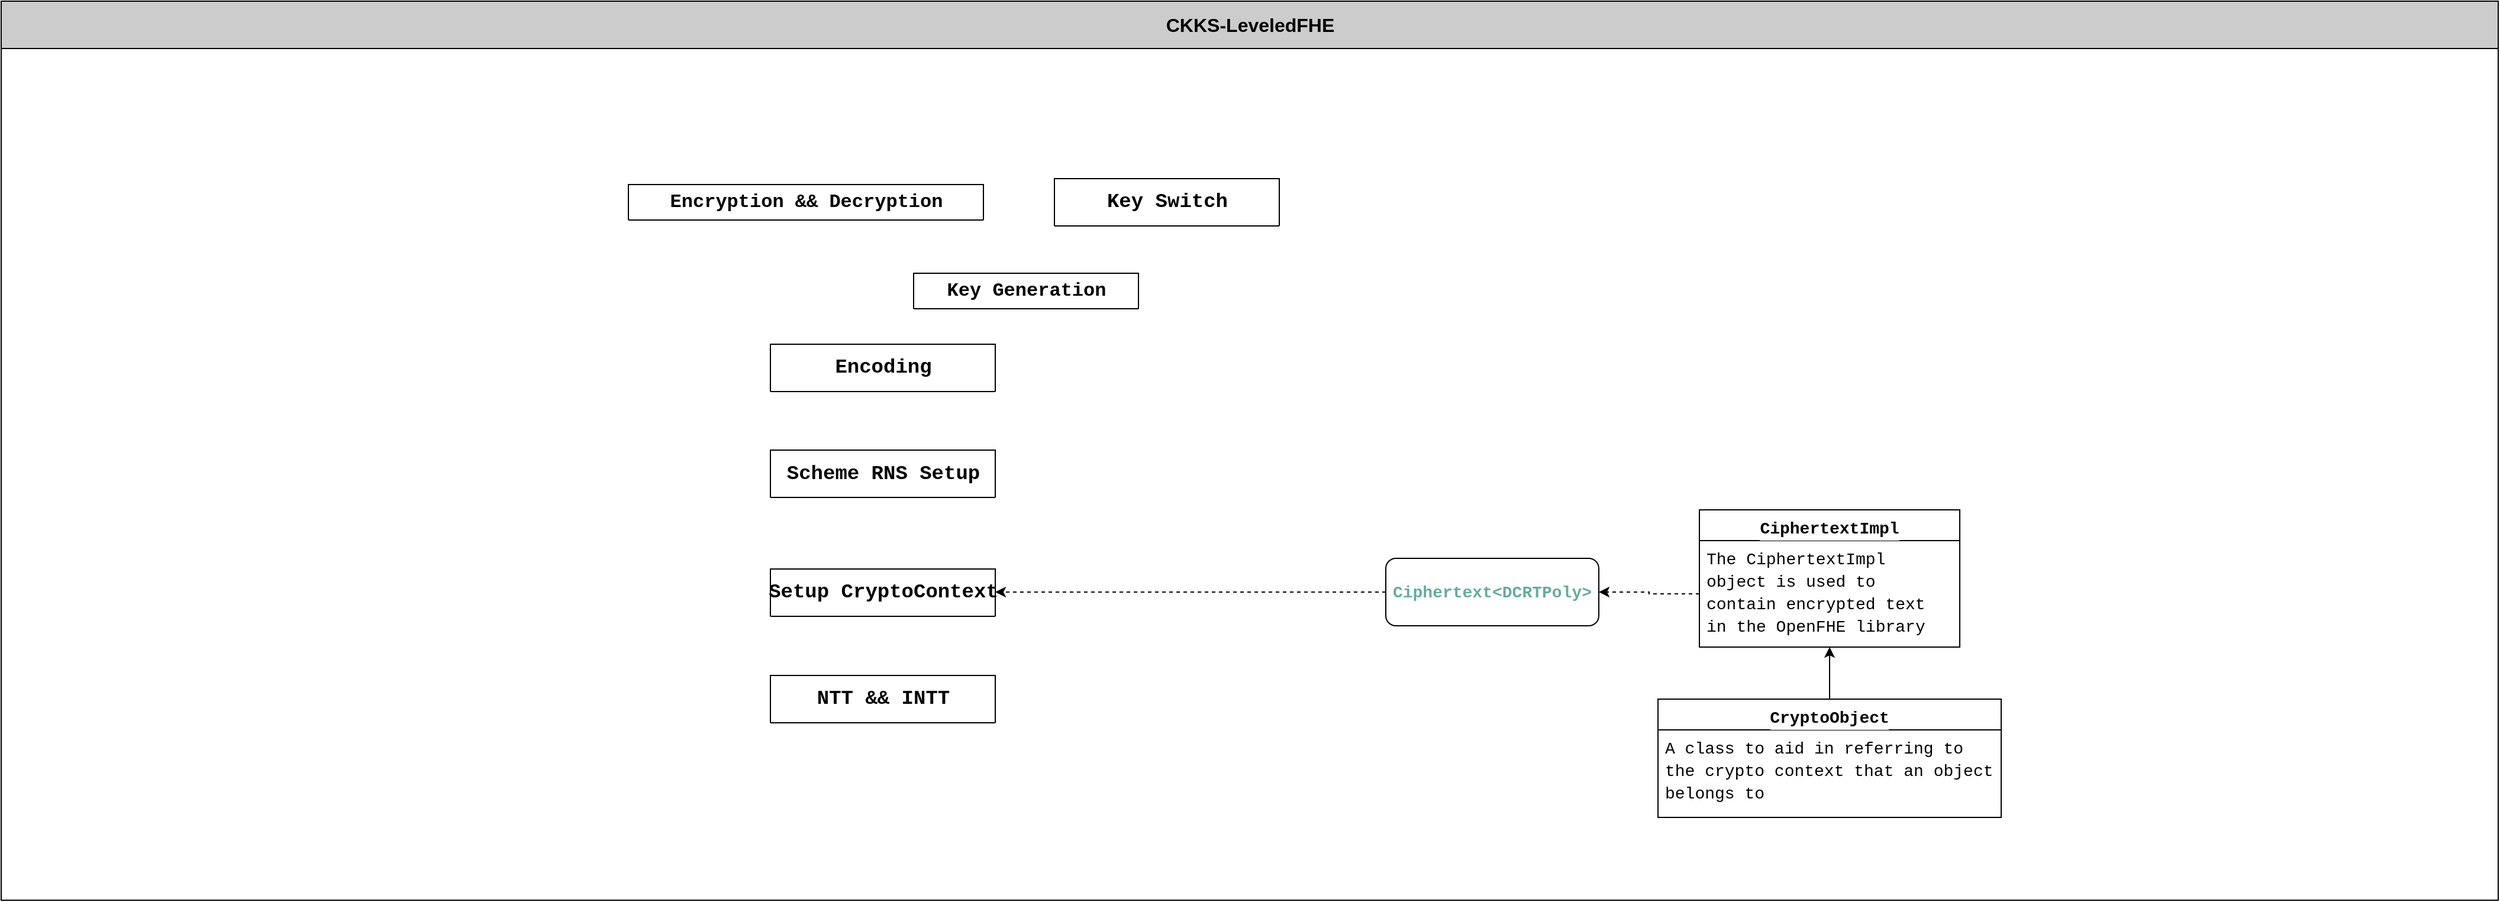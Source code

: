<mxfile version="21.6.9" type="github">
  <diagram id="prtHgNgQTEPvFCAcTncT" name="Page-1">
    <mxGraphModel dx="2460" dy="4078" grid="1" gridSize="10" guides="1" tooltips="1" connect="1" arrows="1" fold="1" page="1" pageScale="1" pageWidth="827" pageHeight="1169" math="0" shadow="0">
      <root>
        <mxCell id="0" />
        <mxCell id="1" parent="0" />
        <mxCell id="dNxyNK7c78bLwvsdeMH5-11" value="&lt;font style=&quot;font-size: 16px;&quot;&gt;CKKS-LeveledFHE&lt;/font&gt;" style="swimlane;html=1;startSize=40;horizontal=1;containerType=tree;glass=0;fillColor=#CCCCCC;" parent="1" vertex="1">
          <mxGeometry x="280" y="-2060" width="2110" height="760" as="geometry">
            <mxRectangle x="40" y="80" width="90" height="30" as="alternateBounds" />
          </mxGeometry>
        </mxCell>
        <mxCell id="cAWPv7_ABnVJ44YiWaZB-151" value="&lt;div style=&quot;font-family: Consolas, &amp;quot;Courier New&amp;quot;, monospace; line-height: 19px;&quot;&gt;&lt;div style=&quot;line-height: 19px;&quot;&gt;&lt;span style=&quot;font-size: 16px;&quot;&gt;Encryption &amp;amp;&amp;amp; Decryption&lt;/span&gt;&lt;/div&gt;&lt;/div&gt;" style="swimlane;html=1;startSize=30;horizontal=1;containerType=tree;glass=0;align=center;verticalAlign=middle;" parent="dNxyNK7c78bLwvsdeMH5-11" vertex="1" collapsed="1">
          <mxGeometry x="530" y="155" width="300" height="30" as="geometry">
            <mxRectangle x="100" y="140" width="1230" height="280" as="alternateBounds" />
          </mxGeometry>
        </mxCell>
        <mxCell id="cAWPv7_ABnVJ44YiWaZB-152" style="edgeStyle=orthogonalEdgeStyle;rounded=0;orthogonalLoop=1;jettySize=auto;html=1;exitX=0;exitY=0.5;exitDx=0;exitDy=0;entryX=1;entryY=0.5;entryDx=0;entryDy=0;dashed=1;dashPattern=1 4;" parent="cAWPv7_ABnVJ44YiWaZB-151" edge="1">
          <mxGeometry relative="1" as="geometry">
            <mxPoint x="970.0" y="118.0" as="targetPoint" />
          </mxGeometry>
        </mxCell>
        <mxCell id="cAWPv7_ABnVJ44YiWaZB-153" style="edgeStyle=orthogonalEdgeStyle;rounded=0;orthogonalLoop=1;jettySize=auto;html=1;entryX=1.002;entryY=0.301;entryDx=0;entryDy=0;entryPerimeter=0;dashed=1;dashPattern=1 2;" parent="cAWPv7_ABnVJ44YiWaZB-151" source="cAWPv7_ABnVJ44YiWaZB-154" target="cAWPv7_ABnVJ44YiWaZB-159" edge="1">
          <mxGeometry relative="1" as="geometry" />
        </mxCell>
        <mxCell id="cAWPv7_ABnVJ44YiWaZB-154" value="&lt;div style=&quot;font-family: Consolas, &amp;quot;Courier New&amp;quot;, monospace; font-size: 14px; line-height: 19px;&quot;&gt;&lt;div style=&quot;line-height: 19px;&quot;&gt;&lt;font color=&quot;#000000&quot;&gt;PlaintextImpl&amp;lt;&lt;span style=&quot;font-weight: normal;&quot;&gt;Element&lt;/span&gt;&lt;span style=&quot;font-weight: normal;&quot;&gt;&amp;gt;&lt;/span&gt;&lt;/font&gt;&lt;/div&gt;&lt;/div&gt;" style="swimlane;fontStyle=1;align=center;verticalAlign=top;childLayout=stackLayout;horizontal=1;startSize=26;horizontalStack=0;resizeParent=1;resizeParentMax=0;resizeLast=0;collapsible=1;marginBottom=0;whiteSpace=wrap;html=1;labelBorderColor=none;labelBackgroundColor=default;fillColor=none;fontColor=#333333;strokeColor=#666666;" parent="cAWPv7_ABnVJ44YiWaZB-151" vertex="1">
          <mxGeometry x="930" y="80" width="260" height="110" as="geometry" />
        </mxCell>
        <mxCell id="cAWPv7_ABnVJ44YiWaZB-155" value="&lt;div style=&quot;font-family: Consolas, &amp;quot;Courier New&amp;quot;, monospace; font-size: 14px; line-height: 19px;&quot;&gt;&lt;div style=&quot;line-height: 19px;&quot;&gt;&lt;div style=&quot;line-height: 19px;&quot;&gt;&lt;span style=&quot;background-color: initial; color: rgb(0, 0, 0);&quot;&gt;+object:Plaintext,PlaintextDec1&lt;/span&gt;&lt;br&gt;&lt;/div&gt;&lt;div style=&quot;line-height: 19px;&quot;&gt;&lt;div&gt;&lt;br&gt;&lt;/div&gt;&lt;/div&gt;&lt;/div&gt;&lt;/div&gt;" style="text;strokeColor=#666666;fillColor=none;align=left;verticalAlign=top;spacingLeft=4;spacingRight=4;overflow=hidden;rotatable=0;points=[[0,0.5],[1,0.5]];portConstraint=eastwest;whiteSpace=wrap;html=1;fontColor=#333333;" parent="cAWPv7_ABnVJ44YiWaZB-154" vertex="1">
          <mxGeometry y="26" width="260" height="34" as="geometry" />
        </mxCell>
        <mxCell id="cAWPv7_ABnVJ44YiWaZB-156" value="&lt;font style=&quot;font-size: 14px;&quot; face=&quot;Consolas, Courier New, monospace&quot;&gt;represents plaintext in the OpenFHE library class&lt;/font&gt;" style="text;strokeColor=none;fillColor=none;align=left;verticalAlign=top;spacingLeft=4;spacingRight=4;overflow=hidden;rotatable=0;points=[[0,0.5],[1,0.5]];portConstraint=eastwest;whiteSpace=wrap;html=1;" parent="cAWPv7_ABnVJ44YiWaZB-154" vertex="1">
          <mxGeometry y="60" width="260" height="50" as="geometry" />
        </mxCell>
        <mxCell id="cAWPv7_ABnVJ44YiWaZB-157" style="edgeStyle=orthogonalEdgeStyle;rounded=0;orthogonalLoop=1;jettySize=auto;html=1;entryX=1;entryY=0.5;entryDx=0;entryDy=0;dashed=1;dashPattern=1 2;" parent="cAWPv7_ABnVJ44YiWaZB-151" source="cAWPv7_ABnVJ44YiWaZB-158" target="cAWPv7_ABnVJ44YiWaZB-160" edge="1">
          <mxGeometry relative="1" as="geometry" />
        </mxCell>
        <mxCell id="cAWPv7_ABnVJ44YiWaZB-158" value="&lt;div style=&quot;font-family: Consolas, &amp;quot;Courier New&amp;quot;, monospace; font-size: 14px; line-height: 19px;&quot;&gt;&lt;div style=&quot;line-height: 19px;&quot;&gt;&lt;div style=&quot;line-height: 19px;&quot;&gt;&lt;font style=&quot;&quot; color=&quot;#000000&quot;&gt;CryptoContextImpl&lt;/font&gt;&lt;/div&gt;&lt;/div&gt;&lt;/div&gt;" style="swimlane;fontStyle=1;align=center;verticalAlign=top;childLayout=stackLayout;horizontal=1;startSize=26;horizontalStack=0;resizeParent=1;resizeParentMax=0;resizeLast=0;collapsible=1;marginBottom=0;whiteSpace=wrap;html=1;labelBorderColor=none;labelBackgroundColor=default;fillColor=none;fontColor=#333333;strokeColor=#666666;" parent="cAWPv7_ABnVJ44YiWaZB-151" vertex="1">
          <mxGeometry x="540" y="80" width="340" height="120" as="geometry" />
        </mxCell>
        <mxCell id="cAWPv7_ABnVJ44YiWaZB-159" value="&lt;div style=&quot;font-family: Consolas, &amp;quot;Courier New&amp;quot;, monospace; font-size: 14px; line-height: 19px;&quot;&gt;&lt;div style=&quot;line-height: 19px;&quot;&gt;&lt;div style=&quot;line-height: 19px;&quot;&gt;&lt;font style=&quot;&quot; color=&quot;#000000&quot;&gt;+method(Plaintext):MakeCKKSPackedPlaintext&lt;br&gt;&lt;/font&gt;&lt;/div&gt;&lt;div style=&quot;line-height: 19px;&quot;&gt;&lt;font color=&quot;#000000&quot;&gt;+method(DecryptResult):Decrypt&lt;/font&gt;&lt;/div&gt;&lt;div style=&quot;line-height: 19px;&quot;&gt;&lt;font color=&quot;#000000&quot;&gt;+method(DecryptResult):Encrypt&lt;br&gt;&lt;/font&gt;&lt;/div&gt;&lt;div style=&quot;line-height: 19px;&quot;&gt;&lt;font style=&quot;&quot; color=&quot;#000000&quot;&gt;+method(DecryptResult):LevelReduce&lt;/font&gt;&lt;br&gt;&lt;/div&gt;&lt;/div&gt;&lt;/div&gt;" style="text;strokeColor=#666666;fillColor=none;align=left;verticalAlign=top;spacingLeft=4;spacingRight=4;overflow=hidden;rotatable=0;points=[[0,0.5],[1,0.5]];portConstraint=eastwest;whiteSpace=wrap;html=1;fontColor=#333333;" parent="cAWPv7_ABnVJ44YiWaZB-158" vertex="1">
          <mxGeometry y="26" width="340" height="94" as="geometry" />
        </mxCell>
        <mxCell id="cAWPv7_ABnVJ44YiWaZB-160" value="&lt;p style=&quot;margin:0px;margin-top:4px;text-align:center;text-decoration:underline;&quot;&gt;&lt;b&gt;&lt;font color=&quot;#67ab9f&quot;&gt;Object:cc&lt;/font&gt;&lt;/b&gt;&lt;/p&gt;&lt;hr&gt;&lt;div style=&quot;font-family: Consolas, &amp;quot;Courier New&amp;quot;, monospace; font-size: 14px; line-height: 19px;&quot;&gt;&lt;div style=&quot;line-height: 19px;&quot;&gt;&lt;font color=&quot;#67ab9f&quot;&gt;slot=cc-&amp;gt;GetEncodingParams()-&amp;gt;GetBatchSize()&lt;/font&gt;&lt;/div&gt;&lt;div style=&quot;line-height: 19px;&quot;&gt;&lt;div style=&quot;line-height: 19px;&quot;&gt;&lt;font color=&quot;#67ab9f&quot;&gt;plaintext = cc-&amp;gt;MakeCKKSPackedPlaintext(vectorOfInts)&lt;/font&gt;&lt;/div&gt;&lt;div style=&quot;line-height: 19px;&quot;&gt;&lt;div style=&quot;line-height: 19px;&quot;&gt;&lt;font color=&quot;#67ab9f&quot;&gt;ciphertext = cc-&amp;gt;Encrypt(keyPair.publicKey, plaintext)&lt;/font&gt;&lt;/div&gt;&lt;div style=&quot;line-height: 19px;&quot;&gt;&lt;div style=&quot;line-height: 19px;&quot;&gt;&lt;font color=&quot;#67ab9f&quot;&gt;ciphertext1 = cc-&amp;gt;LevelReduce(ciphertext1, nullptr, 1)&lt;/font&gt;&lt;/div&gt;&lt;/div&gt;&lt;/div&gt;&lt;/div&gt;&lt;div style=&quot;line-height: 19px;&quot;&gt;&lt;div style=&quot;line-height: 19px;&quot;&gt;&lt;font color=&quot;#67ab9f&quot;&gt;cc-&amp;gt;Decrypt(keyPair.secretKey, ciphertext1, &amp;amp;plaintextDec1)&lt;/font&gt;&lt;/div&gt;&lt;/div&gt;&lt;/div&gt;" style="verticalAlign=top;align=left;overflow=fill;fontSize=12;fontFamily=Helvetica;html=1;whiteSpace=wrap;rounded=1;fillColor=#E6E6E6;" parent="cAWPv7_ABnVJ44YiWaZB-151" vertex="1">
          <mxGeometry x="30" y="69.88" width="460" height="140.25" as="geometry" />
        </mxCell>
        <mxCell id="cAWPv7_ABnVJ44YiWaZB-231" value="&lt;div style=&quot;font-family: Consolas, &amp;quot;Courier New&amp;quot;, monospace; line-height: 19px;&quot;&gt;&lt;span style=&quot;font-size: 17px;&quot;&gt;Scheme RNS Setup&lt;/span&gt;&lt;/div&gt;" style="swimlane;html=1;startSize=40;horizontal=1;containerType=tree;glass=0;align=center;verticalAlign=middle;" parent="dNxyNK7c78bLwvsdeMH5-11" vertex="1" collapsed="1">
          <mxGeometry x="650" y="379.5" width="190" height="40" as="geometry">
            <mxRectangle x="120" y="-1100" width="2240" height="700" as="alternateBounds" />
          </mxGeometry>
        </mxCell>
        <mxCell id="cAWPv7_ABnVJ44YiWaZB-232" value="&lt;div style=&quot;font-family: Consolas, &amp;quot;Courier New&amp;quot;, monospace; font-size: 14px; line-height: 19px;&quot;&gt;&lt;div style=&quot;line-height: 19px;&quot;&gt;&lt;div style=&quot;line-height: 19px;&quot;&gt;&lt;div style=&quot;line-height: 19px;&quot;&gt;&lt;div style=&quot;line-height: 19px;&quot;&gt;LeveledSHEBase&lt;/div&gt;&lt;/div&gt;&lt;/div&gt;&lt;/div&gt;&lt;/div&gt;" style="swimlane;fontStyle=1;align=center;verticalAlign=top;childLayout=stackLayout;horizontal=1;startSize=26;horizontalStack=0;resizeParent=1;resizeParentMax=0;resizeLast=0;collapsible=1;marginBottom=0;whiteSpace=wrap;html=1;fontColor=#000000;labelBackgroundColor=none;" parent="cAWPv7_ABnVJ44YiWaZB-231" vertex="1">
          <mxGeometry x="255" y="445" width="210" height="80" as="geometry" />
        </mxCell>
        <mxCell id="cAWPv7_ABnVJ44YiWaZB-233" value="&lt;div style=&quot;font-family: Consolas, &amp;quot;Courier New&amp;quot;, monospace; font-size: 14px; line-height: 19px;&quot;&gt;&lt;div style=&quot;line-height: 19px;&quot;&gt;&lt;div style=&quot;line-height: 19px;&quot;&gt;Abstract interface class for LBC SHE algorithms&lt;/div&gt;&lt;/div&gt;&lt;/div&gt;" style="text;strokeColor=none;fillColor=none;align=left;verticalAlign=top;spacingLeft=4;spacingRight=4;overflow=hidden;rotatable=0;points=[[0,0.5],[1,0.5]];portConstraint=eastwest;whiteSpace=wrap;html=1;fontColor=#000000;labelBackgroundColor=none;" parent="cAWPv7_ABnVJ44YiWaZB-232" vertex="1">
          <mxGeometry y="26" width="210" height="54" as="geometry" />
        </mxCell>
        <mxCell id="cAWPv7_ABnVJ44YiWaZB-234" value="&lt;div style=&quot;font-family: Consolas, &amp;quot;Courier New&amp;quot;, monospace; font-size: 14px; line-height: 19px;&quot;&gt;&lt;div style=&quot;line-height: 19px;&quot;&gt;&lt;div style=&quot;line-height: 19px;&quot;&gt;&lt;div style=&quot;line-height: 19px;&quot;&gt;&lt;div style=&quot;line-height: 19px;&quot;&gt;LeveledSHERNS&lt;/div&gt;&lt;/div&gt;&lt;/div&gt;&lt;/div&gt;&lt;/div&gt;" style="swimlane;fontStyle=1;align=center;verticalAlign=top;childLayout=stackLayout;horizontal=1;startSize=26;horizontalStack=0;resizeParent=1;resizeParentMax=0;resizeLast=0;collapsible=1;marginBottom=0;whiteSpace=wrap;html=1;fontColor=#000000;labelBackgroundColor=none;" parent="cAWPv7_ABnVJ44YiWaZB-231" vertex="1">
          <mxGeometry x="210" y="235" width="300" height="160" as="geometry" />
        </mxCell>
        <mxCell id="cAWPv7_ABnVJ44YiWaZB-235" value="&lt;div style=&quot;font-family: Consolas, &amp;quot;Courier New&amp;quot;, monospace; font-size: 14px; line-height: 19px;&quot;&gt;&lt;div style=&quot;line-height: 19px;&quot;&gt;+method:Add&lt;/div&gt;&lt;div style=&quot;line-height: 19px;&quot;&gt;+method:Sub&lt;/div&gt;&lt;div style=&quot;line-height: 19px;&quot;&gt;+method:Mul&lt;/div&gt;&lt;div style=&quot;line-height: 19px;&quot;&gt;+method:ModReduce&lt;/div&gt;&lt;div style=&quot;line-height: 19px;&quot;&gt;+method:LevelReduce&lt;/div&gt;&lt;div style=&quot;line-height: 19px;&quot;&gt;+method:ModReduceInternal(recaling)&lt;/div&gt;&lt;/div&gt;" style="text;strokeColor=none;fillColor=none;align=left;verticalAlign=top;spacingLeft=4;spacingRight=4;overflow=hidden;rotatable=0;points=[[0,0.5],[1,0.5]];portConstraint=eastwest;whiteSpace=wrap;html=1;fontColor=#000000;labelBackgroundColor=none;" parent="cAWPv7_ABnVJ44YiWaZB-234" vertex="1">
          <mxGeometry y="26" width="300" height="134" as="geometry" />
        </mxCell>
        <mxCell id="cAWPv7_ABnVJ44YiWaZB-236" value="" style="edgeStyle=orthogonalEdgeStyle;rounded=0;orthogonalLoop=1;jettySize=auto;html=1;fontColor=#000000;labelBackgroundColor=none;" parent="cAWPv7_ABnVJ44YiWaZB-231" source="cAWPv7_ABnVJ44YiWaZB-232" target="cAWPv7_ABnVJ44YiWaZB-234" edge="1">
          <mxGeometry relative="1" as="geometry" />
        </mxCell>
        <mxCell id="cAWPv7_ABnVJ44YiWaZB-237" value="&lt;div style=&quot;font-family: Consolas, &amp;quot;Courier New&amp;quot;, monospace; font-size: 14px; line-height: 19px;&quot;&gt;&lt;div style=&quot;line-height: 19px;&quot;&gt;&lt;div style=&quot;line-height: 19px;&quot;&gt;&lt;div style=&quot;line-height: 19px;&quot;&gt;&lt;div style=&quot;line-height: 19px;&quot;&gt;&lt;div style=&quot;line-height: 19px;&quot;&gt;LeveledSHECKKSRNS&lt;/div&gt;&lt;/div&gt;&lt;/div&gt;&lt;/div&gt;&lt;/div&gt;&lt;/div&gt;" style="swimlane;fontStyle=1;align=center;verticalAlign=top;childLayout=stackLayout;horizontal=1;startSize=26;horizontalStack=0;resizeParent=1;resizeParentMax=0;resizeLast=0;collapsible=1;marginBottom=0;whiteSpace=wrap;html=1;fontColor=#000000;labelBackgroundColor=none;" parent="cAWPv7_ABnVJ44YiWaZB-231" vertex="1">
          <mxGeometry x="255" y="105" width="210" height="80" as="geometry" />
        </mxCell>
        <mxCell id="cAWPv7_ABnVJ44YiWaZB-238" value="&lt;div style=&quot;font-family: Consolas, &amp;quot;Courier New&amp;quot;, monospace; font-size: 14px; line-height: 19px;&quot;&gt;&lt;div style=&quot;line-height: 19px;&quot;&gt;class for encrypting plaintext using LBC&lt;/div&gt;&lt;/div&gt;" style="text;strokeColor=none;fillColor=none;align=left;verticalAlign=top;spacingLeft=4;spacingRight=4;overflow=hidden;rotatable=0;points=[[0,0.5],[1,0.5]];portConstraint=eastwest;whiteSpace=wrap;html=1;fontColor=#000000;labelBackgroundColor=none;" parent="cAWPv7_ABnVJ44YiWaZB-237" vertex="1">
          <mxGeometry y="26" width="210" height="54" as="geometry" />
        </mxCell>
        <mxCell id="cAWPv7_ABnVJ44YiWaZB-239" value="" style="edgeStyle=orthogonalEdgeStyle;rounded=0;orthogonalLoop=1;jettySize=auto;html=1;fontColor=#000000;labelBackgroundColor=none;" parent="cAWPv7_ABnVJ44YiWaZB-231" source="cAWPv7_ABnVJ44YiWaZB-234" target="cAWPv7_ABnVJ44YiWaZB-237" edge="1">
          <mxGeometry relative="1" as="geometry" />
        </mxCell>
        <mxCell id="cAWPv7_ABnVJ44YiWaZB-240" value="&lt;div style=&quot;font-family: Consolas, &amp;quot;Courier New&amp;quot;, monospace; font-size: 14px; line-height: 19px;&quot;&gt;&lt;div style=&quot;line-height: 19px;&quot;&gt;&lt;div style=&quot;line-height: 19px;&quot;&gt;&lt;div style=&quot;line-height: 19px;&quot;&gt;&lt;div style=&quot;line-height: 19px;&quot;&gt;ParameterGenerationBase&amp;lt;DCRTPoly&amp;gt;&lt;/div&gt;&lt;/div&gt;&lt;/div&gt;&lt;/div&gt;&lt;/div&gt;" style="swimlane;fontStyle=1;align=center;verticalAlign=top;childLayout=stackLayout;horizontal=1;startSize=26;horizontalStack=0;resizeParent=1;resizeParentMax=0;resizeLast=0;collapsible=1;marginBottom=0;whiteSpace=wrap;html=1;fontColor=#000000;labelBackgroundColor=none;" parent="cAWPv7_ABnVJ44YiWaZB-231" vertex="1">
          <mxGeometry x="560" y="387" width="290" height="80" as="geometry" />
        </mxCell>
        <mxCell id="cAWPv7_ABnVJ44YiWaZB-241" value="&lt;div style=&quot;font-family: Consolas, &amp;quot;Courier New&amp;quot;, monospace; font-size: 14px; line-height: 19px;&quot;&gt;&lt;div style=&quot;line-height: 19px;&quot;&gt;&lt;div style=&quot;line-height: 19px;&quot;&gt;Abstract interface for parameter generation algorithm&lt;/div&gt;&lt;/div&gt;&lt;/div&gt;" style="text;strokeColor=none;fillColor=none;align=left;verticalAlign=top;spacingLeft=4;spacingRight=4;overflow=hidden;rotatable=0;points=[[0,0.5],[1,0.5]];portConstraint=eastwest;whiteSpace=wrap;html=1;fontColor=#000000;labelBackgroundColor=none;" parent="cAWPv7_ABnVJ44YiWaZB-240" vertex="1">
          <mxGeometry y="26" width="290" height="54" as="geometry" />
        </mxCell>
        <mxCell id="cAWPv7_ABnVJ44YiWaZB-242" value="&lt;div style=&quot;font-family: Consolas, &amp;quot;Courier New&amp;quot;, monospace; font-size: 14px; line-height: 19px;&quot;&gt;&lt;div style=&quot;line-height: 19px;&quot;&gt;&lt;div style=&quot;line-height: 19px;&quot;&gt;&lt;div style=&quot;line-height: 19px;&quot;&gt;&lt;div style=&quot;line-height: 19px;&quot;&gt;ParameterGenerationRNS&lt;/div&gt;&lt;/div&gt;&lt;/div&gt;&lt;/div&gt;&lt;/div&gt;" style="swimlane;fontStyle=1;align=center;verticalAlign=top;childLayout=stackLayout;horizontal=1;startSize=26;horizontalStack=0;resizeParent=1;resizeParentMax=0;resizeLast=0;collapsible=1;marginBottom=0;whiteSpace=wrap;html=1;fontColor=#000000;labelBackgroundColor=none;" parent="cAWPv7_ABnVJ44YiWaZB-231" vertex="1">
          <mxGeometry x="595" y="227" width="220" height="116" as="geometry" />
        </mxCell>
        <mxCell id="cAWPv7_ABnVJ44YiWaZB-243" value="&lt;div style=&quot;font-family: Consolas, &amp;quot;Courier New&amp;quot;, monospace; font-size: 14px; line-height: 19px;&quot;&gt;&lt;div style=&quot;line-height: 19px;&quot;&gt;class for&amp;nbsp;Method for computing all derived parameters based on chosen primitive&lt;/div&gt;&lt;/div&gt;" style="text;strokeColor=none;fillColor=none;align=left;verticalAlign=top;spacingLeft=4;spacingRight=4;overflow=hidden;rotatable=0;points=[[0,0.5],[1,0.5]];portConstraint=eastwest;whiteSpace=wrap;html=1;fontColor=#000000;labelBackgroundColor=none;" parent="cAWPv7_ABnVJ44YiWaZB-242" vertex="1">
          <mxGeometry y="26" width="220" height="90" as="geometry" />
        </mxCell>
        <mxCell id="cAWPv7_ABnVJ44YiWaZB-244" value="" style="edgeStyle=orthogonalEdgeStyle;rounded=0;orthogonalLoop=1;jettySize=auto;html=1;fontColor=#000000;labelBackgroundColor=none;" parent="cAWPv7_ABnVJ44YiWaZB-231" source="cAWPv7_ABnVJ44YiWaZB-240" target="cAWPv7_ABnVJ44YiWaZB-242" edge="1">
          <mxGeometry relative="1" as="geometry" />
        </mxCell>
        <mxCell id="cAWPv7_ABnVJ44YiWaZB-245" value="&lt;div style=&quot;font-family: Consolas, &amp;quot;Courier New&amp;quot;, monospace; font-size: 14px; line-height: 19px;&quot;&gt;&lt;div style=&quot;line-height: 19px;&quot;&gt;&lt;div style=&quot;line-height: 19px;&quot;&gt;&lt;div style=&quot;line-height: 19px;&quot;&gt;&lt;div style=&quot;line-height: 19px;&quot;&gt;&lt;div style=&quot;line-height: 19px;&quot;&gt;ParameterGenerationCKKSRNS &lt;/div&gt;&lt;/div&gt;&lt;/div&gt;&lt;/div&gt;&lt;/div&gt;&lt;/div&gt;" style="swimlane;fontStyle=1;align=center;verticalAlign=top;childLayout=stackLayout;horizontal=1;startSize=26;horizontalStack=0;resizeParent=1;resizeParentMax=0;resizeLast=0;collapsible=1;marginBottom=0;whiteSpace=wrap;html=1;fontColor=#000000;labelBackgroundColor=none;" parent="cAWPv7_ABnVJ44YiWaZB-231" vertex="1">
          <mxGeometry x="600" y="105" width="210" height="60" as="geometry" />
        </mxCell>
        <mxCell id="cAWPv7_ABnVJ44YiWaZB-246" value="&lt;div style=&quot;font-family: Consolas, &amp;quot;Courier New&amp;quot;, monospace; font-size: 14px; line-height: 19px;&quot;&gt;&lt;div style=&quot;line-height: 19px;&quot;&gt;+method:ParamsGenCKKSRNS&lt;/div&gt;&lt;/div&gt;" style="text;strokeColor=none;fillColor=none;align=left;verticalAlign=top;spacingLeft=4;spacingRight=4;overflow=hidden;rotatable=0;points=[[0,0.5],[1,0.5]];portConstraint=eastwest;whiteSpace=wrap;html=1;fontColor=#000000;labelBackgroundColor=none;" parent="cAWPv7_ABnVJ44YiWaZB-245" vertex="1">
          <mxGeometry y="26" width="210" height="34" as="geometry" />
        </mxCell>
        <mxCell id="cAWPv7_ABnVJ44YiWaZB-247" value="" style="edgeStyle=orthogonalEdgeStyle;rounded=0;orthogonalLoop=1;jettySize=auto;html=1;fontColor=#000000;labelBackgroundColor=none;" parent="cAWPv7_ABnVJ44YiWaZB-231" source="cAWPv7_ABnVJ44YiWaZB-242" target="cAWPv7_ABnVJ44YiWaZB-245" edge="1">
          <mxGeometry relative="1" as="geometry" />
        </mxCell>
        <mxCell id="cAWPv7_ABnVJ44YiWaZB-248" value="&lt;div style=&quot;font-family: Consolas, &amp;quot;Courier New&amp;quot;, monospace; font-size: 14px; line-height: 19px;&quot;&gt;&lt;div style=&quot;line-height: 19px;&quot;&gt;&lt;div style=&quot;line-height: 19px;&quot;&gt;&lt;div style=&quot;line-height: 19px;&quot;&gt;PKEBase&amp;lt;DCRTPoly&amp;gt;&lt;/div&gt;&lt;/div&gt;&lt;/div&gt;&lt;/div&gt;" style="swimlane;fontStyle=1;align=center;verticalAlign=top;childLayout=stackLayout;horizontal=1;startSize=26;horizontalStack=0;resizeParent=1;resizeParentMax=0;resizeLast=0;collapsible=1;marginBottom=0;whiteSpace=wrap;html=1;fontColor=#000000;labelBackgroundColor=none;" parent="cAWPv7_ABnVJ44YiWaZB-231" vertex="1">
          <mxGeometry x="920" y="420" width="210" height="110" as="geometry" />
        </mxCell>
        <mxCell id="cAWPv7_ABnVJ44YiWaZB-249" value="&lt;div style=&quot;font-family: Consolas, &amp;quot;Courier New&amp;quot;, monospace; font-size: 14px; line-height: 19px;&quot;&gt;&lt;div style=&quot;line-height: 19px;&quot;&gt;Abstract interface for encryption algorithm&lt;/div&gt;&lt;/div&gt;" style="text;strokeColor=none;fillColor=none;align=left;verticalAlign=top;spacingLeft=4;spacingRight=4;overflow=hidden;rotatable=0;points=[[0,0.5],[1,0.5]];portConstraint=eastwest;whiteSpace=wrap;html=1;fontColor=#000000;labelBackgroundColor=none;" parent="cAWPv7_ABnVJ44YiWaZB-248" vertex="1">
          <mxGeometry y="26" width="210" height="84" as="geometry" />
        </mxCell>
        <mxCell id="cAWPv7_ABnVJ44YiWaZB-250" value="&lt;div style=&quot;font-family: Consolas, &amp;quot;Courier New&amp;quot;, monospace; font-size: 14px; line-height: 19px;&quot;&gt;&lt;div style=&quot;line-height: 19px;&quot;&gt;&lt;div style=&quot;line-height: 19px;&quot;&gt;&lt;div style=&quot;line-height: 19px;&quot;&gt;PKERNS&lt;/div&gt;&lt;/div&gt;&lt;/div&gt;&lt;/div&gt;" style="swimlane;fontStyle=1;align=center;verticalAlign=top;childLayout=stackLayout;horizontal=1;startSize=26;horizontalStack=0;resizeParent=1;resizeParentMax=0;resizeLast=0;collapsible=1;marginBottom=0;whiteSpace=wrap;html=1;fontColor=#000000;labelBackgroundColor=none;" parent="cAWPv7_ABnVJ44YiWaZB-231" vertex="1">
          <mxGeometry x="920" y="230" width="210" height="80" as="geometry" />
        </mxCell>
        <mxCell id="cAWPv7_ABnVJ44YiWaZB-251" value="&lt;div style=&quot;font-family: Consolas, &amp;quot;Courier New&amp;quot;, monospace; font-size: 14px; line-height: 19px;&quot;&gt;&lt;div style=&quot;line-height: 19px;&quot;&gt;class for encrypting plaintext using LBC&lt;/div&gt;&lt;/div&gt;" style="text;strokeColor=none;fillColor=none;align=left;verticalAlign=top;spacingLeft=4;spacingRight=4;overflow=hidden;rotatable=0;points=[[0,0.5],[1,0.5]];portConstraint=eastwest;whiteSpace=wrap;html=1;fontColor=#000000;labelBackgroundColor=none;" parent="cAWPv7_ABnVJ44YiWaZB-250" vertex="1">
          <mxGeometry y="26" width="210" height="54" as="geometry" />
        </mxCell>
        <mxCell id="cAWPv7_ABnVJ44YiWaZB-252" value="" style="edgeStyle=orthogonalEdgeStyle;rounded=0;orthogonalLoop=1;jettySize=auto;html=1;fontColor=#000000;labelBackgroundColor=none;" parent="cAWPv7_ABnVJ44YiWaZB-231" source="cAWPv7_ABnVJ44YiWaZB-248" target="cAWPv7_ABnVJ44YiWaZB-250" edge="1">
          <mxGeometry relative="1" as="geometry" />
        </mxCell>
        <mxCell id="cAWPv7_ABnVJ44YiWaZB-253" value="&lt;div style=&quot;font-family: Consolas, &amp;quot;Courier New&amp;quot;, monospace; font-size: 14px; line-height: 19px;&quot;&gt;&lt;div style=&quot;line-height: 19px;&quot;&gt;&lt;div style=&quot;line-height: 19px;&quot;&gt;&lt;div style=&quot;line-height: 19px;&quot;&gt;&lt;div style=&quot;line-height: 19px;&quot;&gt;PKECKKSRNS&lt;/div&gt;&lt;/div&gt;&lt;/div&gt;&lt;/div&gt;&lt;/div&gt;" style="swimlane;fontStyle=1;align=center;verticalAlign=top;childLayout=stackLayout;horizontal=1;startSize=26;horizontalStack=0;resizeParent=1;resizeParentMax=0;resizeLast=0;collapsible=1;marginBottom=0;whiteSpace=wrap;html=1;fontColor=#000000;labelBackgroundColor=none;" parent="cAWPv7_ABnVJ44YiWaZB-231" vertex="1">
          <mxGeometry x="920" y="100" width="210" height="80" as="geometry" />
        </mxCell>
        <mxCell id="cAWPv7_ABnVJ44YiWaZB-254" value="&lt;div style=&quot;font-family: Consolas, &amp;quot;Courier New&amp;quot;, monospace; font-size: 14px; line-height: 19px;&quot;&gt;&lt;div style=&quot;line-height: 19px;&quot;&gt;class for encrypting plaintext using LBC&lt;/div&gt;&lt;/div&gt;" style="text;strokeColor=none;fillColor=none;align=left;verticalAlign=top;spacingLeft=4;spacingRight=4;overflow=hidden;rotatable=0;points=[[0,0.5],[1,0.5]];portConstraint=eastwest;whiteSpace=wrap;html=1;fontColor=#000000;labelBackgroundColor=none;" parent="cAWPv7_ABnVJ44YiWaZB-253" vertex="1">
          <mxGeometry y="26" width="210" height="54" as="geometry" />
        </mxCell>
        <mxCell id="cAWPv7_ABnVJ44YiWaZB-255" value="" style="edgeStyle=orthogonalEdgeStyle;rounded=0;orthogonalLoop=1;jettySize=auto;html=1;fontColor=#000000;labelBackgroundColor=none;" parent="cAWPv7_ABnVJ44YiWaZB-231" source="cAWPv7_ABnVJ44YiWaZB-250" target="cAWPv7_ABnVJ44YiWaZB-253" edge="1">
          <mxGeometry relative="1" as="geometry" />
        </mxCell>
        <mxCell id="cAWPv7_ABnVJ44YiWaZB-256" value="&lt;div style=&quot;font-family: Consolas, &amp;quot;Courier New&amp;quot;, monospace; font-size: 14px; line-height: 19px;&quot;&gt;Serializable&lt;/div&gt;" style="swimlane;fontStyle=1;align=center;verticalAlign=top;childLayout=stackLayout;horizontal=1;startSize=26;horizontalStack=0;resizeParent=1;resizeParentMax=0;resizeLast=0;collapsible=1;marginBottom=0;whiteSpace=wrap;html=1;labelBorderColor=none;labelBackgroundColor=default;fillColor=none;fontColor=#333333;strokeColor=#666666;" parent="cAWPv7_ABnVJ44YiWaZB-231" vertex="1">
          <mxGeometry x="1250" y="615" width="190" height="70" as="geometry" />
        </mxCell>
        <mxCell id="cAWPv7_ABnVJ44YiWaZB-257" value="&lt;div style=&quot;font-family: Consolas, &amp;quot;Courier New&amp;quot;, monospace; font-size: 14px; line-height: 19px;&quot;&gt;Base class for OpenFHE serialization&lt;/div&gt;" style="text;strokeColor=#666666;fillColor=none;align=left;verticalAlign=top;spacingLeft=4;spacingRight=4;overflow=hidden;rotatable=0;points=[[0,0.5],[1,0.5]];portConstraint=eastwest;whiteSpace=wrap;html=1;fontColor=#333333;" parent="cAWPv7_ABnVJ44YiWaZB-256" vertex="1">
          <mxGeometry y="26" width="190" height="44" as="geometry" />
        </mxCell>
        <mxCell id="cAWPv7_ABnVJ44YiWaZB-258" value="" style="edgeStyle=orthogonalEdgeStyle;rounded=0;orthogonalLoop=1;jettySize=auto;html=1;" parent="cAWPv7_ABnVJ44YiWaZB-231" source="cAWPv7_ABnVJ44YiWaZB-256" target="cAWPv7_ABnVJ44YiWaZB-259" edge="1">
          <mxGeometry relative="1" as="geometry" />
        </mxCell>
        <mxCell id="cAWPv7_ABnVJ44YiWaZB-259" value="&lt;div style=&quot;font-family: Consolas, &amp;quot;Courier New&amp;quot;, monospace; font-size: 14px; line-height: 19px;&quot;&gt;&lt;div style=&quot;color: rgb(212, 212, 212); background-color: rgb(30, 30, 30); font-weight: normal; line-height: 19px;&quot;&gt;CryptoParametersBase&lt;/div&gt;&lt;/div&gt;" style="swimlane;fontStyle=1;align=center;verticalAlign=top;childLayout=stackLayout;horizontal=1;startSize=26;horizontalStack=0;resizeParent=1;resizeParentMax=0;resizeLast=0;collapsible=1;marginBottom=0;whiteSpace=wrap;html=1;labelBorderColor=none;labelBackgroundColor=default;fillColor=none;fontColor=#333333;strokeColor=#666666;" parent="cAWPv7_ABnVJ44YiWaZB-231" vertex="1">
          <mxGeometry x="1235" y="460" width="220" height="130" as="geometry" />
        </mxCell>
        <mxCell id="cAWPv7_ABnVJ44YiWaZB-260" value="&lt;div style=&quot;font-family: Consolas, &amp;quot;Courier New&amp;quot;, monospace; font-size: 14px; line-height: 19px;&quot;&gt;&lt;div style=&quot;color: rgb(212, 212, 212); background-color: rgb(30, 30, 30); line-height: 19px;&quot;&gt;&lt;div&gt;main implementation class to capture essential cryptoparameters of&lt;/div&gt;&lt;div&gt;&lt;span style=&quot;color: #6a9955;&quot;&gt;&amp;nbsp;* any LBC system&lt;/span&gt;&lt;/div&gt;&lt;/div&gt;&lt;/div&gt;" style="text;strokeColor=#666666;fillColor=none;align=left;verticalAlign=top;spacingLeft=4;spacingRight=4;overflow=hidden;rotatable=0;points=[[0,0.5],[1,0.5]];portConstraint=eastwest;whiteSpace=wrap;html=1;fontColor=#333333;" parent="cAWPv7_ABnVJ44YiWaZB-259" vertex="1">
          <mxGeometry y="26" width="220" height="104" as="geometry" />
        </mxCell>
        <mxCell id="cAWPv7_ABnVJ44YiWaZB-261" value="" style="edgeStyle=orthogonalEdgeStyle;rounded=0;orthogonalLoop=1;jettySize=auto;html=1;" parent="cAWPv7_ABnVJ44YiWaZB-231" source="cAWPv7_ABnVJ44YiWaZB-259" target="cAWPv7_ABnVJ44YiWaZB-262" edge="1">
          <mxGeometry relative="1" as="geometry">
            <mxPoint x="2515" y="3265" as="sourcePoint" />
          </mxGeometry>
        </mxCell>
        <mxCell id="cAWPv7_ABnVJ44YiWaZB-262" value="&lt;div style=&quot;font-family: Consolas, &amp;quot;Courier New&amp;quot;, monospace; font-size: 14px; line-height: 19px;&quot;&gt;&lt;div style=&quot;color: rgb(212, 212, 212); background-color: rgb(30, 30, 30); font-weight: normal; line-height: 19px;&quot;&gt;&lt;div style=&quot;line-height: 19px;&quot;&gt;CryptoParametersRLWE&lt;/div&gt;&lt;/div&gt;&lt;/div&gt;" style="swimlane;fontStyle=1;align=center;verticalAlign=top;childLayout=stackLayout;horizontal=1;startSize=26;horizontalStack=0;resizeParent=1;resizeParentMax=0;resizeLast=0;collapsible=1;marginBottom=0;whiteSpace=wrap;html=1;labelBorderColor=none;labelBackgroundColor=default;fillColor=none;fontColor=#333333;strokeColor=#666666;" parent="cAWPv7_ABnVJ44YiWaZB-231" vertex="1">
          <mxGeometry x="1230" y="340" width="230" height="70" as="geometry" />
        </mxCell>
        <mxCell id="cAWPv7_ABnVJ44YiWaZB-263" value="&lt;div style=&quot;font-family: Consolas, &amp;quot;Courier New&amp;quot;, monospace; font-size: 14px; line-height: 19px;&quot;&gt;&lt;div style=&quot;color: rgb(212, 212, 212); background-color: rgb(30, 30, 30); line-height: 19px;&quot;&gt;&lt;div style=&quot;line-height: 19px;&quot;&gt;Template for crypto parameter&lt;/div&gt;&lt;/div&gt;&lt;/div&gt;" style="text;strokeColor=#666666;fillColor=none;align=left;verticalAlign=top;spacingLeft=4;spacingRight=4;overflow=hidden;rotatable=0;points=[[0,0.5],[1,0.5]];portConstraint=eastwest;whiteSpace=wrap;html=1;fontColor=#333333;" parent="cAWPv7_ABnVJ44YiWaZB-262" vertex="1">
          <mxGeometry y="26" width="230" height="44" as="geometry" />
        </mxCell>
        <mxCell id="cAWPv7_ABnVJ44YiWaZB-264" value="" style="edgeStyle=orthogonalEdgeStyle;rounded=0;orthogonalLoop=1;jettySize=auto;html=1;" parent="cAWPv7_ABnVJ44YiWaZB-231" source="cAWPv7_ABnVJ44YiWaZB-262" target="cAWPv7_ABnVJ44YiWaZB-265" edge="1">
          <mxGeometry relative="1" as="geometry">
            <mxPoint x="2515" y="3110" as="sourcePoint" />
          </mxGeometry>
        </mxCell>
        <mxCell id="cAWPv7_ABnVJ44YiWaZB-282" style="edgeStyle=orthogonalEdgeStyle;rounded=0;orthogonalLoop=1;jettySize=auto;html=1;exitX=0.5;exitY=0;exitDx=0;exitDy=0;entryX=0.5;entryY=1;entryDx=0;entryDy=0;" parent="cAWPv7_ABnVJ44YiWaZB-231" source="cAWPv7_ABnVJ44YiWaZB-265" target="cAWPv7_ABnVJ44YiWaZB-280" edge="1">
          <mxGeometry relative="1" as="geometry" />
        </mxCell>
        <mxCell id="cAWPv7_ABnVJ44YiWaZB-265" value="&lt;div style=&quot;font-family: Consolas, &amp;quot;Courier New&amp;quot;, monospace; font-size: 14px; line-height: 19px;&quot;&gt;&lt;div style=&quot;color: rgb(212, 212, 212); background-color: rgb(30, 30, 30); font-weight: normal; line-height: 19px;&quot;&gt;&lt;div style=&quot;line-height: 19px;&quot;&gt;&lt;div style=&quot;line-height: 19px;&quot;&gt;CryptoParametersRNS&lt;/div&gt;&lt;/div&gt;&lt;/div&gt;&lt;/div&gt;" style="swimlane;fontStyle=1;align=center;verticalAlign=top;childLayout=stackLayout;horizontal=1;startSize=26;horizontalStack=0;resizeParent=1;resizeParentMax=0;resizeLast=0;collapsible=1;marginBottom=0;whiteSpace=wrap;html=1;labelBorderColor=none;labelBackgroundColor=default;fillColor=none;fontColor=#333333;strokeColor=#666666;" parent="cAWPv7_ABnVJ44YiWaZB-231" vertex="1">
          <mxGeometry x="1230" y="230" width="230" height="70" as="geometry" />
        </mxCell>
        <mxCell id="cAWPv7_ABnVJ44YiWaZB-266" value="&lt;div style=&quot;font-family: Consolas, &amp;quot;Courier New&amp;quot;, monospace; font-size: 14px; line-height: 19px;&quot;&gt;&lt;div style=&quot;color: rgb(212, 212, 212); background-color: rgb(30, 30, 30); line-height: 19px;&quot;&gt;&lt;div style=&quot;line-height: 19px;&quot;&gt;Template for crypto parameter&lt;/div&gt;&lt;/div&gt;&lt;/div&gt;" style="text;strokeColor=#666666;fillColor=none;align=left;verticalAlign=top;spacingLeft=4;spacingRight=4;overflow=hidden;rotatable=0;points=[[0,0.5],[1,0.5]];portConstraint=eastwest;whiteSpace=wrap;html=1;fontColor=#333333;" parent="cAWPv7_ABnVJ44YiWaZB-265" vertex="1">
          <mxGeometry y="26" width="230" height="44" as="geometry" />
        </mxCell>
        <mxCell id="cAWPv7_ABnVJ44YiWaZB-267" value="&lt;div style=&quot;font-family: Consolas, &amp;quot;Courier New&amp;quot;, monospace; font-size: 14px; line-height: 19px;&quot;&gt;&lt;div style=&quot;color: rgb(212, 212, 212); background-color: rgb(30, 30, 30); font-weight: normal; line-height: 19px;&quot;&gt;FHEBase&lt;/div&gt;&lt;/div&gt;" style="swimlane;fontStyle=1;align=center;verticalAlign=top;childLayout=stackLayout;horizontal=1;startSize=26;horizontalStack=0;resizeParent=1;resizeParentMax=0;resizeLast=0;collapsible=1;marginBottom=0;whiteSpace=wrap;html=1;labelBorderColor=none;labelBackgroundColor=default;fillColor=none;fontColor=#333333;strokeColor=#666666;" parent="cAWPv7_ABnVJ44YiWaZB-231" vertex="1">
          <mxGeometry x="1540" y="281" width="280" height="76" as="geometry" />
        </mxCell>
        <mxCell id="cAWPv7_ABnVJ44YiWaZB-268" value="&lt;div style=&quot;font-family: Consolas, &amp;quot;Courier New&amp;quot;, monospace; font-size: 14px; line-height: 19px;&quot;&gt;&lt;div style=&quot;color: rgb(212, 212, 212); background-color: rgb(30, 30, 30); line-height: 19px;&quot;&gt;Abstract interface class for LBC PRE algorithms&lt;/div&gt;&lt;/div&gt;" style="text;strokeColor=#666666;fillColor=none;align=left;verticalAlign=top;spacingLeft=4;spacingRight=4;overflow=hidden;rotatable=0;points=[[0,0.5],[1,0.5]];portConstraint=eastwest;whiteSpace=wrap;html=1;fontColor=#333333;" parent="cAWPv7_ABnVJ44YiWaZB-267" vertex="1">
          <mxGeometry y="26" width="280" height="50" as="geometry" />
        </mxCell>
        <mxCell id="cAWPv7_ABnVJ44YiWaZB-269" value="" style="edgeStyle=orthogonalEdgeStyle;rounded=0;orthogonalLoop=1;jettySize=auto;html=1;" parent="cAWPv7_ABnVJ44YiWaZB-231" source="cAWPv7_ABnVJ44YiWaZB-267" target="cAWPv7_ABnVJ44YiWaZB-270" edge="1">
          <mxGeometry relative="1" as="geometry" />
        </mxCell>
        <mxCell id="cAWPv7_ABnVJ44YiWaZB-270" value="&lt;div style=&quot;font-family: Consolas, &amp;quot;Courier New&amp;quot;, monospace; font-size: 14px; line-height: 19px;&quot;&gt;&lt;div style=&quot;color: rgb(212, 212, 212); background-color: rgb(30, 30, 30); font-weight: normal; line-height: 19px;&quot;&gt;&lt;div style=&quot;line-height: 19px;&quot;&gt;FHERNS&lt;/div&gt;&lt;/div&gt;&lt;/div&gt;" style="swimlane;fontStyle=1;align=center;verticalAlign=top;childLayout=stackLayout;horizontal=1;startSize=26;horizontalStack=0;resizeParent=1;resizeParentMax=0;resizeLast=0;collapsible=1;marginBottom=0;whiteSpace=wrap;html=1;labelBorderColor=none;labelBackgroundColor=default;fillColor=none;fontColor=#333333;strokeColor=#666666;" parent="cAWPv7_ABnVJ44YiWaZB-231" vertex="1">
          <mxGeometry x="1540" y="165" width="280" height="76" as="geometry" />
        </mxCell>
        <mxCell id="cAWPv7_ABnVJ44YiWaZB-271" value="&lt;div style=&quot;font-family: Consolas, &amp;quot;Courier New&amp;quot;, monospace; font-size: 14px; line-height: 19px;&quot;&gt;&lt;div style=&quot;color: rgb(212, 212, 212); background-color: rgb(30, 30, 30); line-height: 19px;&quot;&gt;&lt;div style=&quot;line-height: 19px;&quot;&gt;Abstract base class for derived HE algorithms&lt;/div&gt;&lt;/div&gt;&lt;/div&gt;" style="text;strokeColor=#666666;fillColor=none;align=left;verticalAlign=top;spacingLeft=4;spacingRight=4;overflow=hidden;rotatable=0;points=[[0,0.5],[1,0.5]];portConstraint=eastwest;whiteSpace=wrap;html=1;fontColor=#333333;" parent="cAWPv7_ABnVJ44YiWaZB-270" vertex="1">
          <mxGeometry y="26" width="280" height="50" as="geometry" />
        </mxCell>
        <mxCell id="cAWPv7_ABnVJ44YiWaZB-273" value="&lt;div style=&quot;font-family: Consolas, &amp;quot;Courier New&amp;quot;, monospace; font-size: 14px; line-height: 19px;&quot;&gt;&lt;div style=&quot;color: rgb(212, 212, 212); background-color: rgb(30, 30, 30); font-weight: normal; line-height: 19px;&quot;&gt;&lt;div style=&quot;line-height: 19px;&quot;&gt;SchemeBase&lt;/div&gt;&lt;/div&gt;&lt;/div&gt;" style="swimlane;fontStyle=1;align=center;verticalAlign=top;childLayout=stackLayout;horizontal=1;startSize=26;horizontalStack=0;resizeParent=1;resizeParentMax=0;resizeLast=0;collapsible=1;marginBottom=0;whiteSpace=wrap;html=1;labelBorderColor=none;labelBackgroundColor=default;fillColor=none;fontColor=#333333;strokeColor=#666666;" parent="cAWPv7_ABnVJ44YiWaZB-231" vertex="1">
          <mxGeometry x="1880" y="281" width="280" height="76" as="geometry" />
        </mxCell>
        <mxCell id="cAWPv7_ABnVJ44YiWaZB-274" value="&lt;div style=&quot;font-family: Consolas, &amp;quot;Courier New&amp;quot;, monospace; font-size: 14px; line-height: 19px;&quot;&gt;&lt;div style=&quot;color: rgb(212, 212, 212); background-color: rgb(30, 30, 30); line-height: 19px;&quot;&gt;&lt;div style=&quot;line-height: 19px;&quot;&gt;Abstract interface for public key encryption schemes&lt;/div&gt;&lt;/div&gt;&lt;/div&gt;" style="text;strokeColor=#666666;fillColor=none;align=left;verticalAlign=top;spacingLeft=4;spacingRight=4;overflow=hidden;rotatable=0;points=[[0,0.5],[1,0.5]];portConstraint=eastwest;whiteSpace=wrap;html=1;fontColor=#333333;" parent="cAWPv7_ABnVJ44YiWaZB-273" vertex="1">
          <mxGeometry y="26" width="280" height="50" as="geometry" />
        </mxCell>
        <mxCell id="cAWPv7_ABnVJ44YiWaZB-275" value="" style="edgeStyle=orthogonalEdgeStyle;rounded=0;orthogonalLoop=1;jettySize=auto;html=1;" parent="cAWPv7_ABnVJ44YiWaZB-231" source="cAWPv7_ABnVJ44YiWaZB-273" target="cAWPv7_ABnVJ44YiWaZB-276" edge="1">
          <mxGeometry relative="1" as="geometry" />
        </mxCell>
        <mxCell id="cAWPv7_ABnVJ44YiWaZB-276" value="&lt;div style=&quot;font-family: Consolas, &amp;quot;Courier New&amp;quot;, monospace; font-size: 14px; line-height: 19px;&quot;&gt;&lt;div style=&quot;color: rgb(212, 212, 212); background-color: rgb(30, 30, 30); font-weight: normal; line-height: 19px;&quot;&gt;&lt;div style=&quot;line-height: 19px;&quot;&gt;&lt;div style=&quot;line-height: 19px;&quot;&gt;SchemeRNS&lt;/div&gt;&lt;/div&gt;&lt;/div&gt;&lt;/div&gt;" style="swimlane;fontStyle=1;align=center;verticalAlign=top;childLayout=stackLayout;horizontal=1;startSize=26;horizontalStack=0;resizeParent=1;resizeParentMax=0;resizeLast=0;collapsible=1;marginBottom=0;whiteSpace=wrap;html=1;labelBorderColor=none;labelBackgroundColor=default;fillColor=none;fontColor=#333333;strokeColor=#666666;" parent="cAWPv7_ABnVJ44YiWaZB-231" vertex="1">
          <mxGeometry x="1880" y="165" width="280" height="76" as="geometry" />
        </mxCell>
        <mxCell id="cAWPv7_ABnVJ44YiWaZB-277" value="&lt;div style=&quot;font-family: Consolas, &amp;quot;Courier New&amp;quot;, monospace; font-size: 14px; line-height: 19px;&quot;&gt;&lt;div style=&quot;color: rgb(212, 212, 212); background-color: rgb(30, 30, 30); line-height: 19px;&quot;&gt;&lt;div style=&quot;line-height: 19px;&quot;&gt;&lt;div style=&quot;line-height: 19px;&quot;&gt;Abstract interface class for LBC PRE algorithms&lt;/div&gt;&lt;/div&gt;&lt;/div&gt;&lt;/div&gt;" style="text;strokeColor=#666666;fillColor=none;align=left;verticalAlign=top;spacingLeft=4;spacingRight=4;overflow=hidden;rotatable=0;points=[[0,0.5],[1,0.5]];portConstraint=eastwest;whiteSpace=wrap;html=1;fontColor=#333333;" parent="cAWPv7_ABnVJ44YiWaZB-276" vertex="1">
          <mxGeometry y="26" width="280" height="50" as="geometry" />
        </mxCell>
        <mxCell id="cAWPv7_ABnVJ44YiWaZB-280" value="&lt;div style=&quot;font-family: Consolas, &amp;quot;Courier New&amp;quot;, monospace; font-size: 14px; line-height: 19px;&quot;&gt;&lt;div style=&quot;line-height: 19px;&quot;&gt;&lt;div style=&quot;line-height: 19px;&quot;&gt;&lt;div style=&quot;line-height: 19px;&quot;&gt;&lt;div style=&quot;line-height: 19px;&quot;&gt;&lt;div style=&quot;line-height: 19px;&quot;&gt;&lt;div style=&quot;line-height: 19px;&quot;&gt;&lt;div style=&quot;line-height: 19px;&quot;&gt;CryptoParametersCKKSRNS&lt;/div&gt;&lt;/div&gt;&lt;/div&gt;&lt;/div&gt;&lt;/div&gt;&lt;/div&gt;&lt;/div&gt;&lt;/div&gt;" style="swimlane;fontStyle=1;align=center;verticalAlign=top;childLayout=stackLayout;horizontal=1;startSize=26;horizontalStack=0;resizeParent=1;resizeParentMax=0;resizeLast=0;collapsible=1;marginBottom=0;whiteSpace=wrap;html=1;fontColor=#000000;labelBackgroundColor=none;" parent="cAWPv7_ABnVJ44YiWaZB-231" vertex="1">
          <mxGeometry x="1252.5" y="50" width="185" height="130" as="geometry" />
        </mxCell>
        <mxCell id="cAWPv7_ABnVJ44YiWaZB-281" value="&lt;div style=&quot;font-family: Consolas, &amp;quot;Courier New&amp;quot;, monospace; font-size: 14px; line-height: 19px;&quot;&gt;&lt;div style=&quot;line-height: 19px;&quot;&gt;&lt;div style=&quot;line-height: 19px;&quot;&gt;&lt;div style=&quot;border-color: var(--border-color);&quot;&gt;main implementation class to capture essential cryptoparameters of&lt;/div&gt;&lt;div style=&quot;border-color: var(--border-color);&quot;&gt;&amp;nbsp;CKKS LBC system&lt;/div&gt;&lt;/div&gt;&lt;/div&gt;&lt;/div&gt;" style="text;strokeColor=none;fillColor=none;align=left;verticalAlign=top;spacingLeft=4;spacingRight=4;overflow=hidden;rotatable=0;points=[[0,0.5],[1,0.5]];portConstraint=eastwest;whiteSpace=wrap;html=1;fontColor=#000000;labelBackgroundColor=none;" parent="cAWPv7_ABnVJ44YiWaZB-280" vertex="1">
          <mxGeometry y="26" width="185" height="104" as="geometry" />
        </mxCell>
        <mxCell id="cAWPv7_ABnVJ44YiWaZB-116" value="&lt;div style=&quot;font-family: Consolas, &amp;quot;Courier New&amp;quot;, monospace; line-height: 19px;&quot;&gt;&lt;div style=&quot;line-height: 19px;&quot;&gt;&lt;font style=&quot;font-size: 16px;&quot;&gt;Key Generation&lt;/font&gt;&lt;/div&gt;&lt;/div&gt;" style="swimlane;html=1;startSize=50;horizontal=1;containerType=tree;glass=0;align=center;verticalAlign=middle;" parent="dNxyNK7c78bLwvsdeMH5-11" vertex="1" collapsed="1">
          <mxGeometry x="771" y="230" width="190" height="30" as="geometry">
            <mxRectangle x="1010" y="-990" width="1320" height="900" as="alternateBounds" />
          </mxGeometry>
        </mxCell>
        <mxCell id="cAWPv7_ABnVJ44YiWaZB-117" value="&lt;div style=&quot;font-family: Consolas, &amp;quot;Courier New&amp;quot;, monospace; font-size: 14px; line-height: 19px;&quot;&gt;&lt;font color=&quot;#000000&quot;&gt;Key&lt;/font&gt;&lt;/div&gt;" style="swimlane;fontStyle=1;align=center;verticalAlign=top;childLayout=stackLayout;horizontal=1;startSize=26;horizontalStack=0;resizeParent=1;resizeParentMax=0;resizeLast=0;collapsible=1;marginBottom=0;whiteSpace=wrap;html=1;labelBorderColor=none;labelBackgroundColor=default;fillColor=none;fontColor=#333333;strokeColor=#666666;" parent="cAWPv7_ABnVJ44YiWaZB-116" vertex="1">
          <mxGeometry x="450" y="580" width="190" height="70" as="geometry" />
        </mxCell>
        <mxCell id="cAWPv7_ABnVJ44YiWaZB-118" value="&lt;div style=&quot;font-family: Consolas, &amp;quot;Courier New&amp;quot;, monospace; font-size: 14px; line-height: 19px;&quot;&gt;&lt;div style=&quot;line-height: 19px;&quot;&gt;&lt;font color=&quot;#000000&quot;&gt;Abstract interface class for &amp;nbsp;Keys&lt;/font&gt;&lt;/div&gt;&lt;/div&gt;" style="text;strokeColor=#666666;fillColor=none;align=left;verticalAlign=top;spacingLeft=4;spacingRight=4;overflow=hidden;rotatable=0;points=[[0,0.5],[1,0.5]];portConstraint=eastwest;whiteSpace=wrap;html=1;fontColor=#333333;" parent="cAWPv7_ABnVJ44YiWaZB-117" vertex="1">
          <mxGeometry y="26" width="190" height="44" as="geometry" />
        </mxCell>
        <mxCell id="cAWPv7_ABnVJ44YiWaZB-119" style="edgeStyle=orthogonalEdgeStyle;rounded=0;orthogonalLoop=1;jettySize=auto;html=1;entryX=0.5;entryY=1;entryDx=0;entryDy=0;" parent="cAWPv7_ABnVJ44YiWaZB-116" source="cAWPv7_ABnVJ44YiWaZB-139" target="cAWPv7_ABnVJ44YiWaZB-117" edge="1">
          <mxGeometry relative="1" as="geometry">
            <Array as="points">
              <mxPoint x="875" y="690" />
              <mxPoint x="545" y="690" />
            </Array>
          </mxGeometry>
        </mxCell>
        <mxCell id="cAWPv7_ABnVJ44YiWaZB-120" style="edgeStyle=orthogonalEdgeStyle;rounded=0;orthogonalLoop=1;jettySize=auto;html=1;exitX=0.5;exitY=0;exitDx=0;exitDy=0;" parent="cAWPv7_ABnVJ44YiWaZB-116" source="cAWPv7_ABnVJ44YiWaZB-121" target="cAWPv7_ABnVJ44YiWaZB-117" edge="1">
          <mxGeometry relative="1" as="geometry" />
        </mxCell>
        <mxCell id="cAWPv7_ABnVJ44YiWaZB-121" value="&lt;div style=&quot;font-family: Consolas, &amp;quot;Courier New&amp;quot;, monospace; font-size: 14px; line-height: 19px;&quot;&gt;&lt;div style=&quot;line-height: 19px;&quot;&gt;&lt;font style=&quot;&quot; color=&quot;#000000&quot;&gt;CryptoObject&lt;/font&gt;&lt;/div&gt;&lt;/div&gt;" style="swimlane;fontStyle=1;align=center;verticalAlign=top;childLayout=stackLayout;horizontal=1;startSize=26;horizontalStack=0;resizeParent=1;resizeParentMax=0;resizeLast=0;collapsible=1;marginBottom=0;whiteSpace=wrap;html=1;labelBorderColor=none;labelBackgroundColor=default;fillColor=none;fontColor=#333333;strokeColor=#666666;" parent="cAWPv7_ABnVJ44YiWaZB-116" vertex="1">
          <mxGeometry x="310" y="730" width="190" height="120" as="geometry" />
        </mxCell>
        <mxCell id="cAWPv7_ABnVJ44YiWaZB-122" value="&lt;div style=&quot;font-family: Consolas, &amp;quot;Courier New&amp;quot;, monospace; font-size: 14px; line-height: 19px;&quot;&gt;&lt;div style=&quot;line-height: 19px;&quot;&gt;&lt;font color=&quot;#000000&quot;&gt;A class to aid in referring to the crypto context that an object belongs to&lt;/font&gt;&lt;/div&gt;&lt;/div&gt;" style="text;strokeColor=#666666;fillColor=none;align=left;verticalAlign=top;spacingLeft=4;spacingRight=4;overflow=hidden;rotatable=0;points=[[0,0.5],[1,0.5]];portConstraint=eastwest;whiteSpace=wrap;html=1;fontColor=#333333;" parent="cAWPv7_ABnVJ44YiWaZB-121" vertex="1">
          <mxGeometry y="26" width="190" height="94" as="geometry" />
        </mxCell>
        <mxCell id="cAWPv7_ABnVJ44YiWaZB-123" style="edgeStyle=orthogonalEdgeStyle;rounded=0;orthogonalLoop=1;jettySize=auto;html=1;entryX=0.5;entryY=1;entryDx=0;entryDy=0;" parent="cAWPv7_ABnVJ44YiWaZB-116" source="cAWPv7_ABnVJ44YiWaZB-117" target="cAWPv7_ABnVJ44YiWaZB-143" edge="1">
          <mxGeometry relative="1" as="geometry">
            <mxPoint x="765" y="304" as="sourcePoint" />
            <Array as="points">
              <mxPoint x="545" y="510" />
              <mxPoint x="419" y="510" />
            </Array>
          </mxGeometry>
        </mxCell>
        <mxCell id="cAWPv7_ABnVJ44YiWaZB-124" style="edgeStyle=orthogonalEdgeStyle;rounded=0;orthogonalLoop=1;jettySize=auto;html=1;entryX=0.5;entryY=1;entryDx=0;entryDy=0;" parent="cAWPv7_ABnVJ44YiWaZB-116" source="cAWPv7_ABnVJ44YiWaZB-117" target="cAWPv7_ABnVJ44YiWaZB-126" edge="1">
          <mxGeometry relative="1" as="geometry">
            <mxPoint x="795" y="278" as="sourcePoint" />
            <Array as="points">
              <mxPoint x="545" y="510" />
              <mxPoint x="695" y="510" />
            </Array>
          </mxGeometry>
        </mxCell>
        <mxCell id="cAWPv7_ABnVJ44YiWaZB-125" style="edgeStyle=orthogonalEdgeStyle;rounded=0;orthogonalLoop=1;jettySize=auto;html=1;exitX=0.5;exitY=0;exitDx=0;exitDy=0;dashed=1;dashPattern=8 8;" parent="cAWPv7_ABnVJ44YiWaZB-116" source="cAWPv7_ABnVJ44YiWaZB-126" edge="1">
          <mxGeometry relative="1" as="geometry">
            <mxPoint x="550" y="140" as="targetPoint" />
          </mxGeometry>
        </mxCell>
        <mxCell id="cAWPv7_ABnVJ44YiWaZB-126" value="&lt;div style=&quot;font-family: Consolas, &amp;quot;Courier New&amp;quot;, monospace; font-size: 14px; line-height: 19px;&quot;&gt;&lt;div style=&quot;line-height: 19px;&quot;&gt;&lt;font color=&quot;#000000&quot;&gt;PrivateKeyImpl&lt;/font&gt;&amp;lt;&lt;span style=&quot;border-color: var(--border-color); color: rgb(0, 0, 0); font-weight: normal;&quot;&gt;Element&lt;/span&gt;&lt;span style=&quot;border-color: var(--border-color); color: rgb(0, 0, 0); font-weight: normal;&quot;&gt;&amp;gt;&lt;/span&gt;&lt;/div&gt;&lt;/div&gt;" style="swimlane;fontStyle=1;align=center;verticalAlign=top;childLayout=stackLayout;horizontal=1;startSize=26;horizontalStack=0;resizeParent=1;resizeParentMax=0;resizeLast=0;collapsible=1;marginBottom=0;whiteSpace=wrap;html=1;labelBorderColor=none;labelBackgroundColor=default;fillColor=none;fontColor=#333333;strokeColor=#666666;" parent="cAWPv7_ABnVJ44YiWaZB-116" vertex="1">
          <mxGeometry x="600" y="280" width="190" height="70" as="geometry" />
        </mxCell>
        <mxCell id="cAWPv7_ABnVJ44YiWaZB-127" value="&lt;div style=&quot;font-family: Consolas, &amp;quot;Courier New&amp;quot;, monospace; font-size: 14px; line-height: 19px;&quot;&gt;&lt;div style=&quot;line-height: 19px;&quot;&gt;&lt;div style=&quot;line-height: 19px;&quot;&gt;&lt;font color=&quot;#000000&quot;&gt;Class for private key&lt;/font&gt;&lt;/div&gt;&lt;/div&gt;&lt;/div&gt;" style="text;strokeColor=#666666;fillColor=none;align=left;verticalAlign=top;spacingLeft=4;spacingRight=4;overflow=hidden;rotatable=0;points=[[0,0.5],[1,0.5]];portConstraint=eastwest;whiteSpace=wrap;html=1;fontColor=#333333;" parent="cAWPv7_ABnVJ44YiWaZB-126" vertex="1">
          <mxGeometry y="26" width="190" height="44" as="geometry" />
        </mxCell>
        <mxCell id="cAWPv7_ABnVJ44YiWaZB-128" style="edgeStyle=orthogonalEdgeStyle;rounded=0;orthogonalLoop=1;jettySize=auto;html=1;entryX=0.5;entryY=1;entryDx=0;entryDy=0;dashed=1;dashPattern=8 8;" parent="cAWPv7_ABnVJ44YiWaZB-116" source="cAWPv7_ABnVJ44YiWaZB-143" target="cAWPv7_ABnVJ44YiWaZB-129" edge="1">
          <mxGeometry relative="1" as="geometry">
            <mxPoint x="665" y="148" as="sourcePoint" />
            <Array as="points">
              <mxPoint x="419" y="180" />
              <mxPoint x="550" y="180" />
              <mxPoint x="550" y="140" />
            </Array>
          </mxGeometry>
        </mxCell>
        <mxCell id="cAWPv7_ABnVJ44YiWaZB-129" value="&lt;div style=&quot;font-family: Consolas, &amp;quot;Courier New&amp;quot;, monospace; font-size: 14px; line-height: 19px;&quot;&gt;&lt;div style=&quot;line-height: 19px;&quot;&gt;&lt;font style=&quot;&quot; color=&quot;#000000&quot;&gt;KeyPair&amp;lt;DCRTPoly&amp;gt;&lt;/font&gt;&lt;/div&gt;&lt;/div&gt;" style="swimlane;fontStyle=1;align=center;verticalAlign=top;childLayout=stackLayout;horizontal=1;startSize=26;horizontalStack=0;resizeParent=1;resizeParentMax=0;resizeLast=0;collapsible=1;marginBottom=0;whiteSpace=wrap;html=1;labelBorderColor=none;labelBackgroundColor=default;fillColor=none;fontColor=#333333;strokeColor=#666666;" parent="cAWPv7_ABnVJ44YiWaZB-116" vertex="1">
          <mxGeometry x="450" y="70" width="190" height="70" as="geometry" />
        </mxCell>
        <mxCell id="cAWPv7_ABnVJ44YiWaZB-130" value="&lt;div style=&quot;font-family: Consolas, &amp;quot;Courier New&amp;quot;, monospace; font-size: 14px; line-height: 19px;&quot;&gt;&lt;div style=&quot;line-height: 19px;&quot;&gt;&lt;div style=&quot;line-height: 19px;&quot;&gt;&lt;font style=&quot;&quot; color=&quot;#000000&quot;&gt;The pair of publicKey &amp;amp;&amp;amp; secretKey class&lt;/font&gt;&lt;/div&gt;&lt;/div&gt;&lt;/div&gt;" style="text;strokeColor=#666666;fillColor=none;align=left;verticalAlign=top;spacingLeft=4;spacingRight=4;overflow=hidden;rotatable=0;points=[[0,0.5],[1,0.5]];portConstraint=eastwest;whiteSpace=wrap;html=1;fontColor=#333333;" parent="cAWPv7_ABnVJ44YiWaZB-129" vertex="1">
          <mxGeometry y="26" width="190" height="44" as="geometry" />
        </mxCell>
        <mxCell id="cAWPv7_ABnVJ44YiWaZB-131" value="" style="edgeStyle=orthogonalEdgeStyle;rounded=0;orthogonalLoop=1;jettySize=auto;html=1;exitX=0.5;exitY=0;exitDx=0;exitDy=0;" parent="cAWPv7_ABnVJ44YiWaZB-116" source="cAWPv7_ABnVJ44YiWaZB-139" target="cAWPv7_ABnVJ44YiWaZB-135" edge="1">
          <mxGeometry relative="1" as="geometry">
            <Array as="points">
              <mxPoint x="875" y="690" />
              <mxPoint x="1120" y="690" />
            </Array>
          </mxGeometry>
        </mxCell>
        <mxCell id="cAWPv7_ABnVJ44YiWaZB-132" value="" style="edgeStyle=orthogonalEdgeStyle;rounded=0;orthogonalLoop=1;jettySize=auto;html=1;" parent="cAWPv7_ABnVJ44YiWaZB-116" source="cAWPv7_ABnVJ44YiWaZB-139" target="cAWPv7_ABnVJ44YiWaZB-133" edge="1">
          <mxGeometry relative="1" as="geometry" />
        </mxCell>
        <mxCell id="cAWPv7_ABnVJ44YiWaZB-133" value="&lt;div style=&quot;font-family: Consolas, &amp;quot;Courier New&amp;quot;, monospace; font-size: 14px; line-height: 19px;&quot;&gt;BinFHEContext&lt;br&gt;&lt;/div&gt;" style="swimlane;fontStyle=1;align=center;verticalAlign=top;childLayout=stackLayout;horizontal=1;startSize=26;horizontalStack=0;resizeParent=1;resizeParentMax=0;resizeLast=0;collapsible=1;marginBottom=0;whiteSpace=wrap;html=1;labelBorderColor=none;labelBackgroundColor=default;fillColor=none;fontColor=#333333;strokeColor=#666666;" parent="cAWPv7_ABnVJ44YiWaZB-116" vertex="1">
          <mxGeometry x="780.0" y="70" width="190" height="70" as="geometry" />
        </mxCell>
        <mxCell id="cAWPv7_ABnVJ44YiWaZB-134" value="&lt;div style=&quot;font-family: Consolas, &amp;quot;Courier New&amp;quot;, monospace; font-size: 14px; line-height: 19px;&quot;&gt;+method(LWEPrivateKey)&lt;/div&gt;&lt;div style=&quot;font-family: Consolas, &amp;quot;Courier New&amp;quot;, monospace; font-size: 14px; line-height: 19px;&quot;&gt;&lt;span style=&quot;background-color: initial;&quot;&gt;:KeyGen()&lt;/span&gt;&lt;/div&gt;" style="text;strokeColor=#666666;fillColor=none;align=left;verticalAlign=top;spacingLeft=4;spacingRight=4;overflow=hidden;rotatable=0;points=[[0,0.5],[1,0.5]];portConstraint=eastwest;whiteSpace=wrap;html=1;fontColor=#333333;" parent="cAWPv7_ABnVJ44YiWaZB-133" vertex="1">
          <mxGeometry y="26" width="190" height="44" as="geometry" />
        </mxCell>
        <mxCell id="cAWPv7_ABnVJ44YiWaZB-135" value="&lt;div style=&quot;font-family: Consolas, &amp;quot;Courier New&amp;quot;, monospace; font-size: 14px; line-height: 19px;&quot;&gt;&lt;div style=&quot;line-height: 19px;&quot;&gt;&lt;font style=&quot;&quot; color=&quot;#000000&quot;&gt;LWEPrivateKeyImpl&lt;/font&gt;&lt;/div&gt;&lt;/div&gt;" style="swimlane;fontStyle=1;align=center;verticalAlign=top;childLayout=stackLayout;horizontal=1;startSize=26;horizontalStack=0;resizeParent=1;resizeParentMax=0;resizeLast=0;collapsible=1;marginBottom=0;whiteSpace=wrap;html=1;labelBorderColor=none;labelBackgroundColor=default;fillColor=none;fontColor=#333333;strokeColor=#666666;" parent="cAWPv7_ABnVJ44YiWaZB-116" vertex="1">
          <mxGeometry x="1030.0" y="70" width="190" height="70" as="geometry" />
        </mxCell>
        <mxCell id="cAWPv7_ABnVJ44YiWaZB-136" value="&lt;div style=&quot;font-family: Consolas, &amp;quot;Courier New&amp;quot;, monospace; font-size: 14px; line-height: 19px;&quot;&gt;&lt;div style=&quot;line-height: 19px;&quot;&gt;&lt;font color=&quot;#000000&quot;&gt;Class that stores the LWE scheme secret key&lt;/font&gt;&lt;/div&gt;&lt;/div&gt;" style="text;strokeColor=#666666;fillColor=none;align=left;verticalAlign=top;spacingLeft=4;spacingRight=4;overflow=hidden;rotatable=0;points=[[0,0.5],[1,0.5]];portConstraint=eastwest;whiteSpace=wrap;html=1;fontColor=#333333;" parent="cAWPv7_ABnVJ44YiWaZB-135" vertex="1">
          <mxGeometry y="26" width="190" height="44" as="geometry" />
        </mxCell>
        <mxCell id="cAWPv7_ABnVJ44YiWaZB-137" style="edgeStyle=orthogonalEdgeStyle;rounded=0;orthogonalLoop=1;jettySize=auto;html=1;exitX=0;exitY=0.5;exitDx=0;exitDy=0;entryX=1;entryY=0.5;entryDx=0;entryDy=0;dashed=1;dashPattern=1 4;" parent="cAWPv7_ABnVJ44YiWaZB-116" source="cAWPv7_ABnVJ44YiWaZB-136" target="cAWPv7_ABnVJ44YiWaZB-134" edge="1">
          <mxGeometry relative="1" as="geometry" />
        </mxCell>
        <mxCell id="cAWPv7_ABnVJ44YiWaZB-138" style="edgeStyle=orthogonalEdgeStyle;rounded=0;orthogonalLoop=1;jettySize=auto;html=1;exitX=0;exitY=0.5;exitDx=0;exitDy=0;entryX=1;entryY=0.5;entryDx=0;entryDy=0;dashed=1;dashPattern=1 4;" parent="cAWPv7_ABnVJ44YiWaZB-116" source="cAWPv7_ABnVJ44YiWaZB-134" target="cAWPv7_ABnVJ44YiWaZB-130" edge="1">
          <mxGeometry relative="1" as="geometry" />
        </mxCell>
        <mxCell id="cAWPv7_ABnVJ44YiWaZB-139" value="&lt;div style=&quot;font-family: Consolas, &amp;quot;Courier New&amp;quot;, monospace; font-size: 14px; line-height: 19px;&quot;&gt;Serializable&lt;/div&gt;" style="swimlane;fontStyle=1;align=center;verticalAlign=top;childLayout=stackLayout;horizontal=1;startSize=26;horizontalStack=0;resizeParent=1;resizeParentMax=0;resizeLast=0;collapsible=1;marginBottom=0;whiteSpace=wrap;html=1;labelBorderColor=none;labelBackgroundColor=default;fillColor=none;fontColor=#333333;strokeColor=#666666;" parent="cAWPv7_ABnVJ44YiWaZB-116" vertex="1">
          <mxGeometry x="780" y="730" width="190" height="70" as="geometry" />
        </mxCell>
        <mxCell id="cAWPv7_ABnVJ44YiWaZB-140" value="&lt;div style=&quot;font-family: Consolas, &amp;quot;Courier New&amp;quot;, monospace; font-size: 14px; line-height: 19px;&quot;&gt;Base class for OpenFHE serialization&lt;/div&gt;" style="text;strokeColor=#666666;fillColor=none;align=left;verticalAlign=top;spacingLeft=4;spacingRight=4;overflow=hidden;rotatable=0;points=[[0,0.5],[1,0.5]];portConstraint=eastwest;whiteSpace=wrap;html=1;fontColor=#333333;" parent="cAWPv7_ABnVJ44YiWaZB-139" vertex="1">
          <mxGeometry y="26" width="190" height="44" as="geometry" />
        </mxCell>
        <mxCell id="cAWPv7_ABnVJ44YiWaZB-141" value="&lt;p style=&quot;margin:0px;margin-top:4px;text-align:center;text-decoration:underline;&quot;&gt;&lt;b&gt;&lt;font color=&quot;#67ab9f&quot;&gt;Object:cc&lt;/font&gt;&lt;/b&gt;&lt;/p&gt;&lt;hr&gt;&lt;div style=&quot;font-family: Consolas, &amp;quot;Courier New&amp;quot;, monospace; font-size: 14px; line-height: 19px;&quot;&gt;&lt;font color=&quot;#67ab9f&quot;&gt;cc.EvalMultKeyGen(keyPair.secretKey)&lt;/font&gt;&lt;/div&gt;&lt;div style=&quot;font-family: Consolas, &amp;quot;Courier New&amp;quot;, monospace; font-size: 14px; line-height: 19px;&quot;&gt;&lt;font color=&quot;#67ab9f&quot;&gt;cc.EvalAtIndexKeyGen(keyPair.secretKey, indexList)&lt;/font&gt;&lt;/div&gt;" style="verticalAlign=top;align=left;overflow=fill;fontSize=12;fontFamily=Helvetica;html=1;whiteSpace=wrap;rounded=1;fillColor=#E6E6E6;" parent="cAWPv7_ABnVJ44YiWaZB-116" vertex="1">
          <mxGeometry x="20" y="74" width="373.5" height="90" as="geometry" />
        </mxCell>
        <mxCell id="cAWPv7_ABnVJ44YiWaZB-142" style="edgeStyle=orthogonalEdgeStyle;rounded=0;orthogonalLoop=1;jettySize=auto;html=1;exitX=0;exitY=0.5;exitDx=0;exitDy=0;entryX=1;entryY=0.5;entryDx=0;entryDy=0;dashed=1;dashPattern=1 2;" parent="cAWPv7_ABnVJ44YiWaZB-116" source="cAWPv7_ABnVJ44YiWaZB-130" target="cAWPv7_ABnVJ44YiWaZB-141" edge="1">
          <mxGeometry relative="1" as="geometry">
            <mxPoint x="410.0" y="118.5" as="targetPoint" />
          </mxGeometry>
        </mxCell>
        <mxCell id="cAWPv7_ABnVJ44YiWaZB-143" value="&lt;div style=&quot;font-family: Consolas, &amp;quot;Courier New&amp;quot;, monospace; font-size: 14px; line-height: 19px;&quot;&gt;&lt;div style=&quot;line-height: 19px;&quot;&gt;&lt;font color=&quot;#000000&quot;&gt;PublicKeyImpl&amp;lt;&lt;span style=&quot;font-weight: normal;&quot;&gt;Element&lt;/span&gt;&lt;span style=&quot;font-weight: normal;&quot;&gt;&amp;gt;&lt;/span&gt;&lt;/font&gt;&lt;/div&gt;&lt;/div&gt;" style="swimlane;fontStyle=1;align=center;verticalAlign=top;childLayout=stackLayout;horizontal=1;startSize=26;horizontalStack=0;resizeParent=1;resizeParentMax=0;resizeLast=0;collapsible=1;marginBottom=0;whiteSpace=wrap;html=1;labelBorderColor=none;labelBackgroundColor=default;fillColor=none;fontColor=#333333;strokeColor=#666666;" parent="cAWPv7_ABnVJ44YiWaZB-116" vertex="1">
          <mxGeometry x="324" y="290" width="190" height="70" as="geometry" />
        </mxCell>
        <mxCell id="cAWPv7_ABnVJ44YiWaZB-144" value="&lt;div style=&quot;font-family: Consolas, &amp;quot;Courier New&amp;quot;, monospace; font-size: 14px; line-height: 19px;&quot;&gt;&lt;div style=&quot;line-height: 19px;&quot;&gt;Class for puublic key&lt;br&gt;&lt;/div&gt;&lt;/div&gt;" style="text;strokeColor=#666666;fillColor=none;align=left;verticalAlign=top;spacingLeft=4;spacingRight=4;overflow=hidden;rotatable=0;points=[[0,0.5],[1,0.5]];portConstraint=eastwest;whiteSpace=wrap;html=1;fontColor=#333333;" parent="cAWPv7_ABnVJ44YiWaZB-143" vertex="1">
          <mxGeometry y="26" width="190" height="44" as="geometry" />
        </mxCell>
        <mxCell id="cAWPv7_ABnVJ44YiWaZB-145" value="&lt;div style=&quot;font-family: Consolas, &amp;quot;Courier New&amp;quot;, monospace; font-size: 14px; line-height: 19px;&quot;&gt;&lt;div style=&quot;line-height: 19px;&quot;&gt;&lt;div style=&quot;color: rgb(212, 212, 212); background-color: rgb(30, 30, 30); font-weight: normal; line-height: 19px;&quot;&gt;EvalKeyImpl&lt;/div&gt;&lt;/div&gt;&lt;/div&gt;" style="swimlane;fontStyle=1;align=center;verticalAlign=top;childLayout=stackLayout;horizontal=1;startSize=26;horizontalStack=0;resizeParent=1;resizeParentMax=0;resizeLast=0;collapsible=1;marginBottom=0;whiteSpace=wrap;html=1;labelBorderColor=none;labelBackgroundColor=default;fillColor=none;fontColor=#333333;strokeColor=#666666;" parent="cAWPv7_ABnVJ44YiWaZB-116" vertex="1">
          <mxGeometry x="65" y="374" width="190" height="70" as="geometry" />
        </mxCell>
        <mxCell id="cAWPv7_ABnVJ44YiWaZB-146" value="&lt;div style=&quot;font-family: Consolas, &amp;quot;Courier New&amp;quot;, monospace; font-size: 14px; line-height: 19px;&quot;&gt;&lt;div style=&quot;line-height: 19px;&quot;&gt;&lt;div style=&quot;color: rgb(212, 212, 212); background-color: rgb(30, 30, 30); line-height: 19px;&quot;&gt;Abstract interface for evaluation/proxy keys&lt;/div&gt;&lt;/div&gt;&lt;/div&gt;" style="text;strokeColor=#666666;fillColor=none;align=left;verticalAlign=top;spacingLeft=4;spacingRight=4;overflow=hidden;rotatable=0;points=[[0,0.5],[1,0.5]];portConstraint=eastwest;whiteSpace=wrap;html=1;fontColor=#333333;" parent="cAWPv7_ABnVJ44YiWaZB-145" vertex="1">
          <mxGeometry y="26" width="190" height="44" as="geometry" />
        </mxCell>
        <mxCell id="cAWPv7_ABnVJ44YiWaZB-147" value="" style="edgeStyle=orthogonalEdgeStyle;rounded=0;orthogonalLoop=1;jettySize=auto;html=1;" parent="cAWPv7_ABnVJ44YiWaZB-116" source="cAWPv7_ABnVJ44YiWaZB-145" target="cAWPv7_ABnVJ44YiWaZB-148" edge="1">
          <mxGeometry relative="1" as="geometry" />
        </mxCell>
        <mxCell id="cAWPv7_ABnVJ44YiWaZB-148" value="&lt;div style=&quot;font-family: Consolas, &amp;quot;Courier New&amp;quot;, monospace; font-size: 14px; line-height: 19px;&quot;&gt;&lt;div style=&quot;line-height: 19px;&quot;&gt;&lt;div style=&quot;color: rgb(212, 212, 212); background-color: rgb(30, 30, 30); font-weight: normal; line-height: 19px;&quot;&gt;&lt;div style=&quot;line-height: 19px;&quot;&gt;EvalKeyRelinImpl&lt;/div&gt;&lt;/div&gt;&lt;/div&gt;&lt;/div&gt;" style="swimlane;fontStyle=1;align=center;verticalAlign=top;childLayout=stackLayout;horizontal=1;startSize=26;horizontalStack=0;resizeParent=1;resizeParentMax=0;resizeLast=0;collapsible=1;marginBottom=0;whiteSpace=wrap;html=1;labelBorderColor=none;labelBackgroundColor=default;fillColor=none;fontColor=#333333;strokeColor=#666666;" parent="cAWPv7_ABnVJ44YiWaZB-116" vertex="1">
          <mxGeometry x="40" y="230" width="240" height="100" as="geometry" />
        </mxCell>
        <mxCell id="cAWPv7_ABnVJ44YiWaZB-149" value="&lt;div style=&quot;font-family: Consolas, &amp;quot;Courier New&amp;quot;, monospace; font-size: 14px; line-height: 19px;&quot;&gt;&lt;div style=&quot;line-height: 19px;&quot;&gt;&lt;div style=&quot;color: rgb(212, 212, 212); background-color: rgb(30, 30, 30); line-height: 19px;&quot;&gt;Concrete class for Relinearization keys of RLWE scheme&lt;/div&gt;&lt;/div&gt;&lt;/div&gt;" style="text;strokeColor=#666666;fillColor=none;align=left;verticalAlign=top;spacingLeft=4;spacingRight=4;overflow=hidden;rotatable=0;points=[[0,0.5],[1,0.5]];portConstraint=eastwest;whiteSpace=wrap;html=1;fontColor=#333333;" parent="cAWPv7_ABnVJ44YiWaZB-148" vertex="1">
          <mxGeometry y="26" width="240" height="74" as="geometry" />
        </mxCell>
        <mxCell id="cAWPv7_ABnVJ44YiWaZB-150" style="edgeStyle=orthogonalEdgeStyle;rounded=0;orthogonalLoop=1;jettySize=auto;html=1;exitX=0.5;exitY=0;exitDx=0;exitDy=0;entryX=0.5;entryY=1;entryDx=0;entryDy=0;" parent="cAWPv7_ABnVJ44YiWaZB-116" source="cAWPv7_ABnVJ44YiWaZB-117" target="cAWPv7_ABnVJ44YiWaZB-145" edge="1">
          <mxGeometry relative="1" as="geometry" />
        </mxCell>
        <mxCell id="cAWPv7_ABnVJ44YiWaZB-14" value="&lt;div style=&quot;font-family: Consolas, &amp;quot;Courier New&amp;quot;, monospace; line-height: 19px;&quot;&gt;&lt;span style=&quot;font-size: 17px;&quot;&gt;Key Switch&lt;/span&gt;&lt;/div&gt;" style="swimlane;html=1;startSize=40;horizontal=1;containerType=tree;glass=0;align=center;verticalAlign=middle;" parent="dNxyNK7c78bLwvsdeMH5-11" vertex="1" collapsed="1">
          <mxGeometry x="890" y="150" width="190" height="40" as="geometry">
            <mxRectangle x="1200" y="-1180" width="1730" height="690" as="alternateBounds" />
          </mxGeometry>
        </mxCell>
        <mxCell id="cAWPv7_ABnVJ44YiWaZB-23" value="&lt;div style=&quot;font-family: Consolas, &amp;quot;Courier New&amp;quot;, monospace; font-size: 14px; line-height: 19px;&quot;&gt;&lt;div style=&quot;line-height: 19px;&quot;&gt;&lt;div style=&quot;line-height: 19px;&quot;&gt;&lt;div style=&quot;line-height: 19px;&quot;&gt;KeySwitchBase&amp;lt;secret key type&amp;gt;&lt;/div&gt;&lt;/div&gt;&lt;/div&gt;&lt;/div&gt;" style="swimlane;fontStyle=1;align=center;verticalAlign=top;childLayout=stackLayout;horizontal=1;startSize=26;horizontalStack=0;resizeParent=1;resizeParentMax=0;resizeLast=0;collapsible=1;marginBottom=0;whiteSpace=wrap;html=1;labelBackgroundColor=none;fontColor=#000000;" parent="cAWPv7_ABnVJ44YiWaZB-14" vertex="1">
          <mxGeometry x="545" y="560" width="380" height="90" as="geometry" />
        </mxCell>
        <mxCell id="cAWPv7_ABnVJ44YiWaZB-24" value="&lt;div style=&quot;font-family: Consolas, &amp;quot;Courier New&amp;quot;, monospace; font-size: 14px; line-height: 19px;&quot;&gt;&lt;div style=&quot;line-height: 19px;&quot;&gt;&lt;div style=&quot;line-height: 19px;&quot;&gt;Abstract class &lt;span style=&quot;&quot;&gt;for&lt;/span&gt; &lt;span style=&quot;&quot;&gt;LBC&lt;/span&gt; &lt;span style=&quot;&quot;&gt;keyswitching&lt;/span&gt;&lt;/div&gt;&lt;/div&gt;&lt;/div&gt;" style="text;strokeColor=none;fillColor=none;align=left;verticalAlign=top;spacingLeft=4;spacingRight=4;overflow=hidden;rotatable=0;points=[[0,0.5],[1,0.5]];portConstraint=eastwest;whiteSpace=wrap;html=1;labelBackgroundColor=none;fontColor=#000000;" parent="cAWPv7_ABnVJ44YiWaZB-23" vertex="1">
          <mxGeometry y="26" width="380" height="64" as="geometry" />
        </mxCell>
        <mxCell id="cAWPv7_ABnVJ44YiWaZB-25" value="" style="edgeStyle=orthogonalEdgeStyle;rounded=0;orthogonalLoop=1;jettySize=auto;html=1;labelBackgroundColor=none;fontColor=#000000;" parent="cAWPv7_ABnVJ44YiWaZB-14" source="cAWPv7_ABnVJ44YiWaZB-23" target="cAWPv7_ABnVJ44YiWaZB-26" edge="1">
          <mxGeometry relative="1" as="geometry" />
        </mxCell>
        <mxCell id="cAWPv7_ABnVJ44YiWaZB-46" style="edgeStyle=orthogonalEdgeStyle;rounded=0;orthogonalLoop=1;jettySize=auto;html=1;exitX=0.5;exitY=0;exitDx=0;exitDy=0;entryX=0.5;entryY=1;entryDx=0;entryDy=0;fontColor=#000000;labelBackgroundColor=none;" parent="cAWPv7_ABnVJ44YiWaZB-14" source="cAWPv7_ABnVJ44YiWaZB-26" target="cAWPv7_ABnVJ44YiWaZB-44" edge="1">
          <mxGeometry relative="1" as="geometry" />
        </mxCell>
        <mxCell id="cAWPv7_ABnVJ44YiWaZB-26" value="&lt;div style=&quot;font-family: Consolas, &amp;quot;Courier New&amp;quot;, monospace; font-size: 14px; line-height: 19px;&quot;&gt;&lt;div style=&quot;line-height: 19px;&quot;&gt;&lt;div style=&quot;line-height: 19px;&quot;&gt;&lt;div style=&quot;line-height: 19px;&quot;&gt;&lt;div style=&quot;line-height: 19px;&quot;&gt;&lt;div style=&quot;line-height: 19px;&quot;&gt;KeySwitchRNS&amp;lt;DCRTPoly&amp;gt;&lt;/div&gt;&lt;/div&gt;&lt;/div&gt;&lt;/div&gt;&lt;/div&gt;&lt;/div&gt;" style="swimlane;fontStyle=1;align=center;verticalAlign=top;childLayout=stackLayout;horizontal=1;startSize=26;horizontalStack=0;resizeParent=1;resizeParentMax=0;resizeLast=0;collapsible=1;marginBottom=0;whiteSpace=wrap;html=1;labelBackgroundColor=none;fontColor=#000000;" parent="cAWPv7_ABnVJ44YiWaZB-14" vertex="1">
          <mxGeometry x="590" y="410" width="290" height="110" as="geometry" />
        </mxCell>
        <mxCell id="cAWPv7_ABnVJ44YiWaZB-27" value="&lt;div style=&quot;font-family: Consolas, &amp;quot;Courier New&amp;quot;, monospace; font-size: 14px; line-height: 19px;&quot;&gt;&lt;div style=&quot;line-height: 19px;&quot;&gt;&lt;div style=&quot;line-height: 19px;&quot;&gt;&lt;div style=&quot;line-height: 19px;&quot;&gt;A child of KeySwitchBase for use with RNS keyswitching&lt;/div&gt;&lt;/div&gt;&lt;/div&gt;&lt;/div&gt;" style="text;strokeColor=none;fillColor=none;align=left;verticalAlign=top;spacingLeft=4;spacingRight=4;overflow=hidden;rotatable=0;points=[[0,0.5],[1,0.5]];portConstraint=eastwest;whiteSpace=wrap;html=1;labelBackgroundColor=none;fontColor=#000000;" parent="cAWPv7_ABnVJ44YiWaZB-26" vertex="1">
          <mxGeometry y="26" width="290" height="84" as="geometry" />
        </mxCell>
        <mxCell id="cAWPv7_ABnVJ44YiWaZB-39" value="" style="edgeStyle=orthogonalEdgeStyle;rounded=0;orthogonalLoop=1;jettySize=auto;html=1;labelBackgroundColor=none;fontColor=#000000;" parent="cAWPv7_ABnVJ44YiWaZB-14" source="cAWPv7_ABnVJ44YiWaZB-26" target="cAWPv7_ABnVJ44YiWaZB-40" edge="1">
          <mxGeometry relative="1" as="geometry">
            <mxPoint x="1350" y="4552" as="sourcePoint" />
          </mxGeometry>
        </mxCell>
        <mxCell id="cAWPv7_ABnVJ44YiWaZB-40" value="&lt;div style=&quot;font-family: Consolas, &amp;quot;Courier New&amp;quot;, monospace; font-size: 14px; line-height: 19px;&quot;&gt;&lt;div style=&quot;line-height: 19px;&quot;&gt;&lt;div style=&quot;line-height: 19px;&quot;&gt;&lt;div style=&quot;line-height: 19px;&quot;&gt;&lt;div style=&quot;line-height: 19px;&quot;&gt;&lt;div style=&quot;line-height: 19px;&quot;&gt;&lt;div style=&quot;line-height: 19px;&quot;&gt;KeySwitchHYBRID&lt;/div&gt;&lt;/div&gt;&lt;/div&gt;&lt;/div&gt;&lt;/div&gt;&lt;/div&gt;&lt;/div&gt;" style="swimlane;fontStyle=1;align=center;verticalAlign=top;childLayout=stackLayout;horizontal=1;startSize=26;horizontalStack=0;resizeParent=1;resizeParentMax=0;resizeLast=0;collapsible=1;marginBottom=0;whiteSpace=wrap;html=1;labelBackgroundColor=none;fontColor=#000000;" parent="cAWPv7_ABnVJ44YiWaZB-14" vertex="1">
          <mxGeometry x="840" y="150" width="290" height="110" as="geometry" />
        </mxCell>
        <mxCell id="cAWPv7_ABnVJ44YiWaZB-41" value="&lt;div style=&quot;font-family: Consolas, &amp;quot;Courier New&amp;quot;, monospace; font-size: 14px; line-height: 19px;&quot;&gt;&lt;div style=&quot;line-height: 19px;&quot;&gt;&lt;div style=&quot;line-height: 19px;&quot;&gt;&lt;div style=&quot;line-height: 19px;&quot;&gt;&lt;div style=&quot;line-height: 19px;&quot;&gt;Hybrid Keyswitching method&lt;/div&gt;&lt;div style=&quot;line-height: 19px;&quot;&gt;&lt;br&gt;&lt;/div&gt;&lt;div style=&quot;line-height: 19px;&quot;&gt;&lt;div style=&quot;line-height: 19px;&quot;&gt;https://eprint.iacr.org/2012/099.pdf&lt;/div&gt;&lt;/div&gt;&lt;/div&gt;&lt;/div&gt;&lt;/div&gt;&lt;/div&gt;" style="text;strokeColor=none;fillColor=none;align=left;verticalAlign=top;spacingLeft=4;spacingRight=4;overflow=hidden;rotatable=0;points=[[0,0.5],[1,0.5]];portConstraint=eastwest;whiteSpace=wrap;html=1;labelBackgroundColor=none;fontColor=#000000;" parent="cAWPv7_ABnVJ44YiWaZB-40" vertex="1">
          <mxGeometry y="26" width="290" height="84" as="geometry" />
        </mxCell>
        <mxCell id="cAWPv7_ABnVJ44YiWaZB-42" value="&lt;div style=&quot;font-family: Consolas, &amp;quot;Courier New&amp;quot;, monospace; font-size: 14px; line-height: 19px;&quot;&gt;&lt;b&gt;Uses a mix of BV and GHS keyswitching for efficient key-switching&lt;/b&gt;&lt;/div&gt;" style="text;html=1;strokeColor=none;fillColor=none;align=center;verticalAlign=middle;whiteSpace=wrap;rounded=0;fontColor=#000000;labelBackgroundColor=none;" parent="cAWPv7_ABnVJ44YiWaZB-14" vertex="1">
          <mxGeometry x="900" y="350" width="380" height="30" as="geometry" />
        </mxCell>
        <mxCell id="cAWPv7_ABnVJ44YiWaZB-44" value="&lt;div style=&quot;font-family: Consolas, &amp;quot;Courier New&amp;quot;, monospace; font-size: 14px; line-height: 19px;&quot;&gt;&lt;div style=&quot;line-height: 19px;&quot;&gt;&lt;div style=&quot;line-height: 19px;&quot;&gt;&lt;div style=&quot;line-height: 19px;&quot;&gt;&lt;div style=&quot;line-height: 19px;&quot;&gt;&lt;div style=&quot;line-height: 19px;&quot;&gt;&lt;div style=&quot;line-height: 19px;&quot;&gt;&lt;div style=&quot;line-height: 19px;&quot;&gt;KeySwitchBV&lt;/div&gt;&lt;/div&gt;&lt;/div&gt;&lt;/div&gt;&lt;/div&gt;&lt;/div&gt;&lt;/div&gt;&lt;/div&gt;" style="swimlane;fontStyle=1;align=center;verticalAlign=top;childLayout=stackLayout;horizontal=1;startSize=26;horizontalStack=0;resizeParent=1;resizeParentMax=0;resizeLast=0;collapsible=1;marginBottom=0;whiteSpace=wrap;html=1;labelBackgroundColor=none;fontColor=#000000;" parent="cAWPv7_ABnVJ44YiWaZB-14" vertex="1">
          <mxGeometry x="190" y="50" width="540" height="210" as="geometry" />
        </mxCell>
        <mxCell id="cAWPv7_ABnVJ44YiWaZB-45" value="&lt;div style=&quot;font-family: Consolas, &amp;quot;Courier New&amp;quot;, monospace; font-size: 14px; line-height: 19px;&quot;&gt;&lt;div&gt;Implements BV key switching method from [Fully Homomorphic Encryption from&lt;/div&gt;&lt;div&gt;&lt;span style=&quot;&quot;&gt;&amp;nbsp; &amp;nbsp; Ring-LWE and Security for Key Dependent Messages (BVScheme)](&lt;/span&gt;&lt;/div&gt;&lt;div&gt;&lt;span style=&quot;&quot;&gt;&amp;nbsp; &amp;nbsp; https://www.wisdom.weizmann.ac.il/~zvikab/localpapers/IdealHom.pdf&lt;/span&gt;&lt;/div&gt;&lt;div&gt;&lt;span style=&quot;&quot;&gt;&amp;nbsp; &amp;nbsp; )&lt;/span&gt;&lt;/div&gt;&lt;div&gt;&lt;span style=&quot;&quot;&gt;&amp;nbsp;* See the Appendix of https://eprint.iacr.org/2021/204 for more detailed description.&lt;/span&gt;&lt;/div&gt;&lt;div&gt;&lt;span style=&quot;&quot;&gt;&amp;nbsp;* Requires the computation of a quadratic number of NTTs.&lt;/span&gt;&lt;/div&gt;&lt;/div&gt;" style="text;strokeColor=none;fillColor=none;align=left;verticalAlign=top;spacingLeft=4;spacingRight=4;overflow=hidden;rotatable=0;points=[[0,0.5],[1,0.5]];portConstraint=eastwest;whiteSpace=wrap;html=1;labelBackgroundColor=none;fontColor=#000000;" parent="cAWPv7_ABnVJ44YiWaZB-44" vertex="1">
          <mxGeometry y="26" width="540" height="184" as="geometry" />
        </mxCell>
        <mxCell id="cAWPv7_ABnVJ44YiWaZB-161" value="&lt;div style=&quot;font-family: Consolas, &amp;quot;Courier New&amp;quot;, monospace; line-height: 19px;&quot;&gt;&lt;span style=&quot;font-size: 17px;&quot;&gt;Encoding&lt;/span&gt;&lt;/div&gt;" style="swimlane;html=1;startSize=40;horizontal=1;containerType=tree;glass=0;align=center;verticalAlign=middle;" parent="dNxyNK7c78bLwvsdeMH5-11" vertex="1" collapsed="1">
          <mxGeometry x="650" y="290" width="190" height="40" as="geometry">
            <mxRectangle x="1360" y="-1140" width="1470" height="700" as="alternateBounds" />
          </mxGeometry>
        </mxCell>
        <mxCell id="cAWPv7_ABnVJ44YiWaZB-174" value="&lt;div style=&quot;font-family: Consolas, &amp;quot;Courier New&amp;quot;, monospace; font-size: 14px; line-height: 19px;&quot;&gt;Serializable&lt;/div&gt;" style="swimlane;fontStyle=1;align=center;verticalAlign=top;childLayout=stackLayout;horizontal=1;startSize=26;horizontalStack=0;resizeParent=1;resizeParentMax=0;resizeLast=0;collapsible=1;marginBottom=0;whiteSpace=wrap;html=1;labelBorderColor=none;labelBackgroundColor=default;fillColor=none;fontColor=#333333;strokeColor=#666666;" parent="cAWPv7_ABnVJ44YiWaZB-161" vertex="1">
          <mxGeometry x="1230" y="579" width="190" height="70" as="geometry" />
        </mxCell>
        <mxCell id="cAWPv7_ABnVJ44YiWaZB-175" value="&lt;div style=&quot;font-family: Consolas, &amp;quot;Courier New&amp;quot;, monospace; font-size: 14px; line-height: 19px;&quot;&gt;Base class for OpenFHE serialization&lt;/div&gt;" style="text;strokeColor=#666666;fillColor=none;align=left;verticalAlign=top;spacingLeft=4;spacingRight=4;overflow=hidden;rotatable=0;points=[[0,0.5],[1,0.5]];portConstraint=eastwest;whiteSpace=wrap;html=1;fontColor=#333333;" parent="cAWPv7_ABnVJ44YiWaZB-174" vertex="1">
          <mxGeometry y="26" width="190" height="44" as="geometry" />
        </mxCell>
        <mxCell id="cAWPv7_ABnVJ44YiWaZB-176" value="" style="edgeStyle=orthogonalEdgeStyle;rounded=0;orthogonalLoop=1;jettySize=auto;html=1;" parent="cAWPv7_ABnVJ44YiWaZB-161" source="cAWPv7_ABnVJ44YiWaZB-174" target="cAWPv7_ABnVJ44YiWaZB-177" edge="1">
          <mxGeometry relative="1" as="geometry" />
        </mxCell>
        <mxCell id="cAWPv7_ABnVJ44YiWaZB-177" value="&lt;div style=&quot;font-family: Consolas, &amp;quot;Courier New&amp;quot;, monospace; font-size: 14px; line-height: 19px;&quot;&gt;&lt;div style=&quot;color: rgb(212, 212, 212); background-color: rgb(30, 30, 30); font-weight: normal; line-height: 19px;&quot;&gt;EncodingParamsImpl&lt;/div&gt;&lt;/div&gt;" style="swimlane;fontStyle=1;align=center;verticalAlign=top;childLayout=stackLayout;horizontal=1;startSize=26;horizontalStack=0;resizeParent=1;resizeParentMax=0;resizeLast=0;collapsible=1;marginBottom=0;whiteSpace=wrap;html=1;labelBorderColor=none;labelBackgroundColor=default;fillColor=none;fontColor=#333333;strokeColor=#666666;" parent="cAWPv7_ABnVJ44YiWaZB-161" vertex="1">
          <mxGeometry x="1230" y="477" width="190" height="70" as="geometry" />
        </mxCell>
        <mxCell id="cAWPv7_ABnVJ44YiWaZB-178" value="&lt;div style=&quot;font-family: Consolas, &amp;quot;Courier New&amp;quot;, monospace; font-size: 14px; line-height: 19px;&quot;&gt;Base class for OpenFHE serialization&lt;/div&gt;" style="text;strokeColor=#666666;fillColor=none;align=left;verticalAlign=top;spacingLeft=4;spacingRight=4;overflow=hidden;rotatable=0;points=[[0,0.5],[1,0.5]];portConstraint=eastwest;whiteSpace=wrap;html=1;fontColor=#333333;" parent="cAWPv7_ABnVJ44YiWaZB-177" vertex="1">
          <mxGeometry y="26" width="190" height="44" as="geometry" />
        </mxCell>
        <mxCell id="cAWPv7_ABnVJ44YiWaZB-182" value="&lt;div style=&quot;font-family: Consolas, &amp;quot;Courier New&amp;quot;, monospace; font-size: 14px; line-height: 19px;&quot;&gt;&lt;div style=&quot;line-height: 19px;&quot;&gt;&lt;div style=&quot;color: rgb(212, 212, 212); background-color: rgb(30, 30, 30); font-weight: normal; line-height: 19px;&quot;&gt;PlaintextFactory&lt;/div&gt;&lt;/div&gt;&lt;/div&gt;" style="swimlane;fontStyle=1;align=center;verticalAlign=top;childLayout=stackLayout;horizontal=1;startSize=26;horizontalStack=0;resizeParent=1;resizeParentMax=0;resizeLast=0;collapsible=1;marginBottom=0;whiteSpace=wrap;html=1;labelBorderColor=none;labelBackgroundColor=default;fillColor=none;fontColor=#333333;strokeColor=#666666;" parent="cAWPv7_ABnVJ44YiWaZB-161" vertex="1">
          <mxGeometry x="57" y="539" width="260" height="110" as="geometry" />
        </mxCell>
        <mxCell id="cAWPv7_ABnVJ44YiWaZB-183" value="&lt;div style=&quot;font-family: Consolas, &amp;quot;Courier New&amp;quot;, monospace; font-size: 14px; line-height: 19px;&quot;&gt;&lt;div style=&quot;line-height: 19px;&quot;&gt;&lt;div style=&quot;line-height: 19px;&quot;&gt;+mehtod:&lt;span style=&quot;color: rgb(200, 200, 200); background-color: rgb(30, 30, 30);&quot;&gt;MakePlaintext&lt;/span&gt;&lt;span style=&quot;background-color: initial; color: rgb(0, 0, 0);&quot;&gt;1&lt;/span&gt;&lt;br&gt;&lt;/div&gt;&lt;div style=&quot;line-height: 19px;&quot;&gt;&lt;div&gt;&lt;br&gt;&lt;/div&gt;&lt;/div&gt;&lt;/div&gt;&lt;/div&gt;" style="text;strokeColor=#666666;fillColor=none;align=left;verticalAlign=top;spacingLeft=4;spacingRight=4;overflow=hidden;rotatable=0;points=[[0,0.5],[1,0.5]];portConstraint=eastwest;whiteSpace=wrap;html=1;fontColor=#333333;" parent="cAWPv7_ABnVJ44YiWaZB-182" vertex="1">
          <mxGeometry y="26" width="260" height="34" as="geometry" />
        </mxCell>
        <mxCell id="cAWPv7_ABnVJ44YiWaZB-184" value="&lt;div style=&quot;color: rgb(212, 212, 212); background-color: rgb(30, 30, 30); font-family: Consolas, &amp;quot;Courier New&amp;quot;, monospace; font-size: 14px; line-height: 19px;&quot;&gt;Manufactures plaintext objects in OpenFHE&lt;/div&gt;" style="text;strokeColor=none;fillColor=none;align=left;verticalAlign=top;spacingLeft=4;spacingRight=4;overflow=hidden;rotatable=0;points=[[0,0.5],[1,0.5]];portConstraint=eastwest;whiteSpace=wrap;html=1;" parent="cAWPv7_ABnVJ44YiWaZB-182" vertex="1">
          <mxGeometry y="60" width="260" height="50" as="geometry" />
        </mxCell>
        <mxCell id="cAWPv7_ABnVJ44YiWaZB-191" value="&lt;div style=&quot;font-family: Consolas, &amp;quot;Courier New&amp;quot;, monospace; font-size: 14px; line-height: 19px;&quot;&gt;&lt;div style=&quot;line-height: 19px;&quot;&gt;&lt;div style=&quot;color: rgb(212, 212, 212); background-color: rgb(30, 30, 30); font-weight: normal; line-height: 19px;&quot;&gt;&lt;div style=&quot;line-height: 19px;&quot;&gt;PackedEncoding&lt;/div&gt;&lt;/div&gt;&lt;/div&gt;&lt;/div&gt;" style="swimlane;fontStyle=1;align=center;verticalAlign=top;childLayout=stackLayout;horizontal=1;startSize=26;horizontalStack=0;resizeParent=1;resizeParentMax=0;resizeLast=0;collapsible=1;marginBottom=0;whiteSpace=wrap;html=1;labelBorderColor=none;labelBackgroundColor=default;fillColor=none;fontColor=#333333;strokeColor=#666666;" parent="cAWPv7_ABnVJ44YiWaZB-161" vertex="1">
          <mxGeometry x="20" y="150" width="290" height="100" as="geometry" />
        </mxCell>
        <mxCell id="cAWPv7_ABnVJ44YiWaZB-192" value="&lt;div style=&quot;color: rgb(212, 212, 212); background-color: rgb(30, 30, 30); font-family: Consolas, &amp;quot;Courier New&amp;quot;, monospace; font-size: 14px; line-height: 19px;&quot;&gt;&lt;div style=&quot;line-height: 19px;&quot;&gt;&lt;div&gt;Provides conversion functions to encode and decode plaintext data as type&amp;nbsp;&lt;span style=&quot;color: rgb(106, 153, 85);&quot;&gt;vector&amp;lt;int64_t&amp;gt;&lt;/span&gt;&lt;/div&gt;&lt;/div&gt;&lt;/div&gt;" style="text;strokeColor=none;fillColor=none;align=left;verticalAlign=top;spacingLeft=4;spacingRight=4;overflow=hidden;rotatable=0;points=[[0,0.5],[1,0.5]];portConstraint=eastwest;whiteSpace=wrap;html=1;" parent="cAWPv7_ABnVJ44YiWaZB-191" vertex="1">
          <mxGeometry y="26" width="290" height="74" as="geometry" />
        </mxCell>
        <mxCell id="cAWPv7_ABnVJ44YiWaZB-194" value="&lt;div style=&quot;font-family: Consolas, &amp;quot;Courier New&amp;quot;, monospace; font-size: 14px; line-height: 19px;&quot;&gt;&lt;div style=&quot;line-height: 19px;&quot;&gt;&lt;div style=&quot;color: rgb(212, 212, 212); background-color: rgb(30, 30, 30); font-weight: normal; line-height: 19px;&quot;&gt;&lt;div style=&quot;line-height: 19px;&quot;&gt;&amp;nbsp;CoefPackedEncoding&lt;/div&gt;&lt;/div&gt;&lt;/div&gt;&lt;/div&gt;" style="swimlane;fontStyle=1;align=center;verticalAlign=top;childLayout=stackLayout;horizontal=1;startSize=26;horizontalStack=0;resizeParent=1;resizeParentMax=0;resizeLast=0;collapsible=1;marginBottom=0;whiteSpace=wrap;html=1;labelBorderColor=none;labelBackgroundColor=default;fillColor=none;fontColor=#333333;strokeColor=#666666;" parent="cAWPv7_ABnVJ44YiWaZB-161" vertex="1">
          <mxGeometry x="667.5" y="140" width="290" height="110" as="geometry" />
        </mxCell>
        <mxCell id="cAWPv7_ABnVJ44YiWaZB-195" value="&lt;div style=&quot;color: rgb(212, 212, 212); background-color: rgb(30, 30, 30); font-family: Consolas, &amp;quot;Courier New&amp;quot;, monospace; font-size: 14px; line-height: 19px;&quot;&gt;&lt;div style=&quot;line-height: 19px;&quot;&gt;Represents and defines packing integers of plaintext objects into polynomial coefficients in OpenFHE&lt;/div&gt;&lt;/div&gt;" style="text;strokeColor=none;fillColor=none;align=left;verticalAlign=top;spacingLeft=4;spacingRight=4;overflow=hidden;rotatable=0;points=[[0,0.5],[1,0.5]];portConstraint=eastwest;whiteSpace=wrap;html=1;" parent="cAWPv7_ABnVJ44YiWaZB-194" vertex="1">
          <mxGeometry y="26" width="290" height="84" as="geometry" />
        </mxCell>
        <mxCell id="cAWPv7_ABnVJ44YiWaZB-197" value="&lt;div style=&quot;font-family: Consolas, &amp;quot;Courier New&amp;quot;, monospace; font-size: 14px; line-height: 19px;&quot;&gt;&lt;div style=&quot;line-height: 19px;&quot;&gt;&lt;div style=&quot;color: rgb(212, 212, 212); background-color: rgb(30, 30, 30); font-weight: normal; line-height: 19px;&quot;&gt;&lt;div style=&quot;line-height: 19px;&quot;&gt;&lt;div style=&quot;line-height: 19px;&quot;&gt;CKKSPackedEncoding&lt;/div&gt;&lt;/div&gt;&lt;/div&gt;&lt;/div&gt;&lt;/div&gt;" style="swimlane;fontStyle=1;align=center;verticalAlign=top;childLayout=stackLayout;horizontal=1;startSize=26;horizontalStack=0;resizeParent=1;resizeParentMax=0;resizeLast=0;collapsible=1;marginBottom=0;whiteSpace=wrap;html=1;labelBorderColor=none;labelBackgroundColor=default;fillColor=none;fontColor=#333333;strokeColor=#666666;" parent="cAWPv7_ABnVJ44YiWaZB-161" vertex="1">
          <mxGeometry x="977.5" y="140" width="290" height="110" as="geometry" />
        </mxCell>
        <mxCell id="cAWPv7_ABnVJ44YiWaZB-198" value="&lt;div style=&quot;color: rgb(212, 212, 212); background-color: rgb(30, 30, 30); font-family: Consolas, &amp;quot;Courier New&amp;quot;, monospace; font-size: 14px; line-height: 19px;&quot;&gt;&lt;div style=&quot;line-height: 19px;&quot;&gt;&lt;div style=&quot;line-height: 19px;&quot;&gt;&lt;div&gt;This class uses bit packing techniques to enable efficient&lt;/div&gt;&lt;div&gt;&lt;span style=&quot;color: #6a9955;&quot;&gt;&amp;nbsp;* computing on vectors of integers&lt;/span&gt;&lt;/div&gt;&lt;/div&gt;&lt;/div&gt;&lt;/div&gt;" style="text;strokeColor=none;fillColor=none;align=left;verticalAlign=top;spacingLeft=4;spacingRight=4;overflow=hidden;rotatable=0;points=[[0,0.5],[1,0.5]];portConstraint=eastwest;whiteSpace=wrap;html=1;" parent="cAWPv7_ABnVJ44YiWaZB-197" vertex="1">
          <mxGeometry y="26" width="290" height="84" as="geometry" />
        </mxCell>
        <mxCell id="cAWPv7_ABnVJ44YiWaZB-187" value="&lt;div style=&quot;font-family: Consolas, &amp;quot;Courier New&amp;quot;, monospace; font-size: 14px; line-height: 19px;&quot;&gt;&lt;div style=&quot;line-height: 19px;&quot;&gt;&lt;div style=&quot;color: rgb(212, 212, 212); background-color: rgb(30, 30, 30); font-weight: normal; line-height: 19px;&quot;&gt;StringEncoding &lt;/div&gt;&lt;/div&gt;&lt;/div&gt;" style="swimlane;fontStyle=1;align=center;verticalAlign=top;childLayout=stackLayout;horizontal=1;startSize=26;horizontalStack=0;resizeParent=1;resizeParentMax=0;resizeLast=0;collapsible=1;marginBottom=0;whiteSpace=wrap;html=1;labelBorderColor=none;labelBackgroundColor=default;fillColor=none;fontColor=#333333;strokeColor=#666666;" parent="cAWPv7_ABnVJ44YiWaZB-161" vertex="1">
          <mxGeometry x="360" y="160" width="280" height="90" as="geometry" />
        </mxCell>
        <mxCell id="cAWPv7_ABnVJ44YiWaZB-189" value="&lt;div style=&quot;color: rgb(212, 212, 212); background-color: rgb(30, 30, 30); font-family: Consolas, &amp;quot;Courier New&amp;quot;, monospace; font-size: 14px; line-height: 19px;&quot;&gt;Represents and defines string-encoded plaintext objects in OpenFHE&lt;/div&gt;" style="text;strokeColor=none;fillColor=none;align=left;verticalAlign=top;spacingLeft=4;spacingRight=4;overflow=hidden;rotatable=0;points=[[0,0.5],[1,0.5]];portConstraint=eastwest;whiteSpace=wrap;html=1;" parent="cAWPv7_ABnVJ44YiWaZB-187" vertex="1">
          <mxGeometry y="26" width="280" height="64" as="geometry" />
        </mxCell>
        <mxCell id="cAWPv7_ABnVJ44YiWaZB-179" value="&lt;div style=&quot;font-family: Consolas, &amp;quot;Courier New&amp;quot;, monospace; font-size: 14px; line-height: 19px;&quot;&gt;&lt;div style=&quot;line-height: 19px;&quot;&gt;&lt;font color=&quot;#000000&quot;&gt;PlaintextImpl&amp;lt;&lt;span style=&quot;font-weight: normal;&quot;&gt;Element&lt;/span&gt;&lt;span style=&quot;font-weight: normal;&quot;&gt;&amp;gt;&lt;/span&gt;&lt;/font&gt;&lt;/div&gt;&lt;/div&gt;" style="swimlane;fontStyle=1;align=center;verticalAlign=top;childLayout=stackLayout;horizontal=1;startSize=26;horizontalStack=0;resizeParent=1;resizeParentMax=0;resizeLast=0;collapsible=1;marginBottom=0;whiteSpace=wrap;html=1;labelBorderColor=none;labelBackgroundColor=default;fillColor=none;fontColor=#333333;strokeColor=#666666;" parent="cAWPv7_ABnVJ44YiWaZB-161" vertex="1">
          <mxGeometry x="500" y="539" width="270" height="110" as="geometry" />
        </mxCell>
        <mxCell id="cAWPv7_ABnVJ44YiWaZB-180" value="&lt;div style=&quot;font-family: Consolas, &amp;quot;Courier New&amp;quot;, monospace; font-size: 14px; line-height: 19px;&quot;&gt;&lt;div style=&quot;line-height: 19px;&quot;&gt;&lt;div style=&quot;line-height: 19px;&quot;&gt;&lt;span style=&quot;background-color: initial; color: rgb(0, 0, 0);&quot;&gt;+object:Plaintext,constPlaintext&lt;/span&gt;&lt;br&gt;&lt;/div&gt;&lt;div style=&quot;line-height: 19px;&quot;&gt;&lt;div&gt;&lt;br&gt;&lt;/div&gt;&lt;/div&gt;&lt;/div&gt;&lt;/div&gt;" style="text;strokeColor=#666666;fillColor=none;align=left;verticalAlign=top;spacingLeft=4;spacingRight=4;overflow=hidden;rotatable=0;points=[[0,0.5],[1,0.5]];portConstraint=eastwest;whiteSpace=wrap;html=1;fontColor=#333333;" parent="cAWPv7_ABnVJ44YiWaZB-179" vertex="1">
          <mxGeometry y="26" width="270" height="34" as="geometry" />
        </mxCell>
        <mxCell id="cAWPv7_ABnVJ44YiWaZB-181" value="&lt;font style=&quot;font-size: 14px;&quot; face=&quot;Consolas, Courier New, monospace&quot;&gt;represents plaintext in the OpenFHE library class&lt;/font&gt;" style="text;strokeColor=none;fillColor=none;align=left;verticalAlign=top;spacingLeft=4;spacingRight=4;overflow=hidden;rotatable=0;points=[[0,0.5],[1,0.5]];portConstraint=eastwest;whiteSpace=wrap;html=1;" parent="cAWPv7_ABnVJ44YiWaZB-179" vertex="1">
          <mxGeometry y="60" width="270" height="50" as="geometry" />
        </mxCell>
        <mxCell id="cAWPv7_ABnVJ44YiWaZB-185" style="edgeStyle=orthogonalEdgeStyle;rounded=0;orthogonalLoop=1;jettySize=auto;html=1;dashed=1;" parent="cAWPv7_ABnVJ44YiWaZB-161" source="cAWPv7_ABnVJ44YiWaZB-179" target="cAWPv7_ABnVJ44YiWaZB-182" edge="1">
          <mxGeometry relative="1" as="geometry" />
        </mxCell>
        <mxCell id="cAWPv7_ABnVJ44YiWaZB-190" value="" style="edgeStyle=orthogonalEdgeStyle;rounded=0;orthogonalLoop=1;jettySize=auto;html=1;" parent="cAWPv7_ABnVJ44YiWaZB-161" source="cAWPv7_ABnVJ44YiWaZB-179" target="cAWPv7_ABnVJ44YiWaZB-187" edge="1">
          <mxGeometry relative="1" as="geometry" />
        </mxCell>
        <mxCell id="cAWPv7_ABnVJ44YiWaZB-193" style="edgeStyle=orthogonalEdgeStyle;rounded=0;orthogonalLoop=1;jettySize=auto;html=1;exitX=0.5;exitY=0;exitDx=0;exitDy=0;entryX=0.5;entryY=1;entryDx=0;entryDy=0;" parent="cAWPv7_ABnVJ44YiWaZB-161" source="cAWPv7_ABnVJ44YiWaZB-179" target="cAWPv7_ABnVJ44YiWaZB-191" edge="1">
          <mxGeometry relative="1" as="geometry" />
        </mxCell>
        <mxCell id="cAWPv7_ABnVJ44YiWaZB-196" style="edgeStyle=orthogonalEdgeStyle;rounded=0;orthogonalLoop=1;jettySize=auto;html=1;exitX=0.5;exitY=0;exitDx=0;exitDy=0;" parent="cAWPv7_ABnVJ44YiWaZB-161" source="cAWPv7_ABnVJ44YiWaZB-179" target="cAWPv7_ABnVJ44YiWaZB-194" edge="1">
          <mxGeometry relative="1" as="geometry" />
        </mxCell>
        <mxCell id="cAWPv7_ABnVJ44YiWaZB-199" style="edgeStyle=orthogonalEdgeStyle;rounded=0;orthogonalLoop=1;jettySize=auto;html=1;exitX=0.5;exitY=0;exitDx=0;exitDy=0;" parent="cAWPv7_ABnVJ44YiWaZB-161" source="cAWPv7_ABnVJ44YiWaZB-179" target="cAWPv7_ABnVJ44YiWaZB-197" edge="1">
          <mxGeometry relative="1" as="geometry" />
        </mxCell>
        <mxCell id="F4W6GdJIVFa8Bw8fIA7z-2" value="&lt;div style=&quot;font-family: Consolas, &amp;quot;Courier New&amp;quot;, monospace; line-height: 19px;&quot;&gt;&lt;font style=&quot;font-size: 17px;&quot;&gt;Setup CryptoContext&lt;/font&gt;&lt;/div&gt;" style="swimlane;html=1;startSize=50;horizontal=1;containerType=tree;glass=0;align=center;verticalAlign=middle;" parent="dNxyNK7c78bLwvsdeMH5-11" vertex="1" collapsed="1">
          <mxGeometry x="650" y="480" width="190" height="40" as="geometry">
            <mxRectangle x="800" y="-1320" width="2578" height="1181" as="alternateBounds" />
          </mxGeometry>
        </mxCell>
        <mxCell id="F4W6GdJIVFa8Bw8fIA7z-43" style="edgeStyle=orthogonalEdgeStyle;rounded=0;orthogonalLoop=1;jettySize=auto;html=1;entryX=0.494;entryY=1;entryDx=0;entryDy=0;entryPerimeter=0;fontColor=#000000;labelBackgroundColor=none;" parent="F4W6GdJIVFa8Bw8fIA7z-2" edge="1">
          <mxGeometry relative="1" as="geometry">
            <mxPoint x="1139.5" y="434" as="sourcePoint" />
            <mxPoint x="1139.94" y="360" as="targetPoint" />
            <Array as="points">
              <mxPoint x="1139.5" y="404" />
              <mxPoint x="1139.5" y="404" />
            </Array>
          </mxGeometry>
        </mxCell>
        <mxCell id="F4W6GdJIVFa8Bw8fIA7z-19" value="Params" style="swimlane;fontStyle=1;align=center;verticalAlign=top;childLayout=stackLayout;horizontal=1;startSize=26;horizontalStack=0;resizeParent=1;resizeParentMax=0;resizeLast=0;collapsible=1;marginBottom=0;whiteSpace=wrap;html=1;" parent="F4W6GdJIVFa8Bw8fIA7z-2" vertex="1">
          <mxGeometry x="1060" y="430" width="190" height="150" as="geometry" />
        </mxCell>
        <mxCell id="F4W6GdJIVFa8Bw8fIA7z-22" value="&lt;div style=&quot;font-family: Consolas, &amp;quot;Courier New&amp;quot;, monospace; font-size: 14px; line-height: 19px;&quot;&gt;+method:SetToDefaults&lt;/div&gt;" style="text;strokeColor=none;fillColor=none;align=left;verticalAlign=top;spacingLeft=4;spacingRight=4;overflow=hidden;rotatable=0;points=[[0,0.5],[1,0.5]];portConstraint=eastwest;whiteSpace=wrap;html=1;" parent="F4W6GdJIVFa8Bw8fIA7z-19" vertex="1">
          <mxGeometry y="26" width="190" height="54" as="geometry" />
        </mxCell>
        <mxCell id="F4W6GdJIVFa8Bw8fIA7z-590" value="" style="line;strokeWidth=1;fillColor=none;align=left;verticalAlign=middle;spacingTop=-1;spacingLeft=3;spacingRight=3;rotatable=0;labelPosition=right;points=[];portConstraint=eastwest;strokeColor=inherit;" parent="F4W6GdJIVFa8Bw8fIA7z-19" vertex="1">
          <mxGeometry y="80" width="190" height="8" as="geometry" />
        </mxCell>
        <mxCell id="F4W6GdJIVFa8Bw8fIA7z-589" value="&lt;div style=&quot;font-family: Consolas, &amp;quot;Courier New&amp;quot;, monospace; font-size: 14px; line-height: 19px;&quot;&gt;Arbitrary Scheme parameter default class&lt;br&gt;&lt;/div&gt;" style="text;strokeColor=none;fillColor=none;align=left;verticalAlign=top;spacingLeft=4;spacingRight=4;overflow=hidden;rotatable=0;points=[[0,0.5],[1,0.5]];portConstraint=eastwest;whiteSpace=wrap;html=1;" parent="F4W6GdJIVFa8Bw8fIA7z-19" vertex="1">
          <mxGeometry y="88" width="190" height="62" as="geometry" />
        </mxCell>
        <mxCell id="F4W6GdJIVFa8Bw8fIA7z-151" style="edgeStyle=orthogonalEdgeStyle;rounded=0;orthogonalLoop=1;jettySize=auto;html=1;entryX=0.5;entryY=1;entryDx=0;entryDy=0;fontColor=#000000;labelBackgroundColor=none;" parent="F4W6GdJIVFa8Bw8fIA7z-2" source="F4W6GdJIVFa8Bw8fIA7z-23" target="F4W6GdJIVFa8Bw8fIA7z-150" edge="1">
          <mxGeometry relative="1" as="geometry" />
        </mxCell>
        <mxCell id="F4W6GdJIVFa8Bw8fIA7z-23" value="&lt;div style=&quot;font-family: Consolas, &amp;quot;Courier New&amp;quot;, monospace; font-size: 14px; line-height: 19px;&quot;&gt;CCParams&amp;lt;CryptoContextCKKSRNS&amp;gt;&lt;/div&gt;" style="swimlane;fontStyle=1;align=center;verticalAlign=top;childLayout=stackLayout;horizontal=1;startSize=26;horizontalStack=0;resizeParent=1;resizeParentMax=0;resizeLast=0;collapsible=1;marginBottom=0;whiteSpace=wrap;html=1;" parent="F4W6GdJIVFa8Bw8fIA7z-2" vertex="1">
          <mxGeometry x="1010" y="308" width="260" height="50" as="geometry" />
        </mxCell>
        <mxCell id="F4W6GdJIVFa8Bw8fIA7z-26" value="&lt;div style=&quot;font-family: Consolas, &amp;quot;Courier New&amp;quot;, monospace; font-size: 14px; line-height: 19px;&quot;&gt;CKKS scheme specific class&lt;/div&gt;" style="text;strokeColor=none;fillColor=none;align=left;verticalAlign=top;spacingLeft=4;spacingRight=4;overflow=hidden;rotatable=0;points=[[0,0.5],[1,0.5]];portConstraint=eastwest;whiteSpace=wrap;html=1;" parent="F4W6GdJIVFa8Bw8fIA7z-23" vertex="1">
          <mxGeometry y="26" width="260" height="24" as="geometry" />
        </mxCell>
        <mxCell id="F4W6GdJIVFa8Bw8fIA7z-33" value="&lt;div style=&quot;font-family: Consolas, &amp;quot;Courier New&amp;quot;, monospace; font-size: 14px; line-height: 19px;&quot;&gt;&lt;div style=&quot;line-height: 19px;&quot;&gt;CryptoContextCKKSRNS&lt;/div&gt;&lt;/div&gt;" style="swimlane;fontStyle=1;align=center;verticalAlign=top;childLayout=stackLayout;horizontal=1;startSize=26;horizontalStack=0;resizeParent=1;resizeParentMax=0;resizeLast=0;collapsible=1;marginBottom=0;whiteSpace=wrap;html=1;fontColor=#000000;labelBackgroundColor=none;" parent="F4W6GdJIVFa8Bw8fIA7z-2" vertex="1">
          <mxGeometry x="820" y="360" width="170" height="80" as="geometry" />
        </mxCell>
        <mxCell id="F4W6GdJIVFa8Bw8fIA7z-36" value="&lt;div style=&quot;font-family: Consolas, &amp;quot;Courier New&amp;quot;, monospace; font-size: 14px; line-height: 19px;&quot;&gt;Generate CKKSRNS crypto context class&lt;/div&gt;" style="text;strokeColor=none;fillColor=none;align=left;verticalAlign=top;spacingLeft=4;spacingRight=4;overflow=hidden;rotatable=0;points=[[0,0.5],[1,0.5]];portConstraint=eastwest;whiteSpace=wrap;html=1;fontColor=#000000;labelBackgroundColor=none;" parent="F4W6GdJIVFa8Bw8fIA7z-33" vertex="1">
          <mxGeometry y="26" width="170" height="54" as="geometry" />
        </mxCell>
        <mxCell id="F4W6GdJIVFa8Bw8fIA7z-84" value="" style="edgeStyle=orthogonalEdgeStyle;rounded=0;orthogonalLoop=1;jettySize=auto;html=1;" parent="F4W6GdJIVFa8Bw8fIA7z-2" source="F4W6GdJIVFa8Bw8fIA7z-82" target="F4W6GdJIVFa8Bw8fIA7z-85" edge="1">
          <mxGeometry relative="1" as="geometry">
            <Array as="points">
              <mxPoint x="1495" y="551" />
              <mxPoint x="1638" y="551" />
            </Array>
          </mxGeometry>
        </mxCell>
        <mxCell id="F4W6GdJIVFa8Bw8fIA7z-85" value="&lt;div style=&quot;font-family: Consolas, &amp;quot;Courier New&amp;quot;, monospace; font-size: 14px; line-height: 19px;&quot;&gt;&lt;div style=&quot;line-height: 19px;&quot;&gt;ILElement&amp;lt;DerivedType, BigVecType&amp;gt;&lt;/div&gt;&lt;/div&gt;" style="swimlane;fontStyle=1;align=center;verticalAlign=top;childLayout=stackLayout;horizontal=1;startSize=26;horizontalStack=0;resizeParent=1;resizeParentMax=0;resizeLast=0;collapsible=1;marginBottom=0;whiteSpace=wrap;html=1;" parent="F4W6GdJIVFa8Bw8fIA7z-2" vertex="1">
          <mxGeometry x="1490" y="448" width="295" height="52" as="geometry" />
        </mxCell>
        <mxCell id="F4W6GdJIVFa8Bw8fIA7z-86" value="&lt;div style=&quot;font-family: Consolas, &amp;quot;Courier New&amp;quot;, monospace; font-size: 14px; line-height: 19px;&quot;&gt;Interface for ideal lattices class&lt;/div&gt;" style="text;strokeColor=none;fillColor=none;align=left;verticalAlign=top;spacingLeft=4;spacingRight=4;overflow=hidden;rotatable=0;points=[[0,0.5],[1,0.5]];portConstraint=eastwest;whiteSpace=wrap;html=1;" parent="F4W6GdJIVFa8Bw8fIA7z-85" vertex="1">
          <mxGeometry y="26" width="295" height="26" as="geometry" />
        </mxCell>
        <mxCell id="F4W6GdJIVFa8Bw8fIA7z-90" value="" style="edgeStyle=orthogonalEdgeStyle;rounded=0;orthogonalLoop=1;jettySize=auto;html=1;" parent="F4W6GdJIVFa8Bw8fIA7z-2" source="F4W6GdJIVFa8Bw8fIA7z-85" target="F4W6GdJIVFa8Bw8fIA7z-91" edge="1">
          <mxGeometry relative="1" as="geometry">
            <mxPoint x="1638" y="978" as="sourcePoint" />
            <Array as="points">
              <mxPoint x="1628" y="398" />
              <mxPoint x="1628" y="398" />
            </Array>
          </mxGeometry>
        </mxCell>
        <mxCell id="F4W6GdJIVFa8Bw8fIA7z-91" value="&lt;div style=&quot;font-family: Consolas, &amp;quot;Courier New&amp;quot;, monospace; font-size: 14px; line-height: 19px;&quot;&gt;&lt;div style=&quot;line-height: 19px;&quot;&gt;&lt;div style=&quot;line-height: 19px;&quot;&gt;DCRTPolyInterface&amp;lt;DCRTPolyImpl&amp;lt;VecType&amp;gt;, VecType, NativeVector, PolyImpl&amp;gt; &lt;/div&gt;&lt;/div&gt;&lt;/div&gt;" style="swimlane;fontStyle=1;align=center;verticalAlign=top;childLayout=stackLayout;horizontal=1;startSize=50;horizontalStack=0;resizeParent=1;resizeParentMax=0;resizeLast=0;collapsible=1;marginBottom=0;whiteSpace=wrap;html=1;" parent="F4W6GdJIVFa8Bw8fIA7z-2" vertex="1">
          <mxGeometry x="1480" y="308" width="315" height="100" as="geometry" />
        </mxCell>
        <mxCell id="F4W6GdJIVFa8Bw8fIA7z-92" value="&lt;div style=&quot;font-family: Consolas, &amp;quot;Courier New&amp;quot;, monospace; font-size: 14px; line-height: 19px;&quot;&gt;Ideal lattice for the double-CRT interface representation class&lt;/div&gt;" style="text;strokeColor=none;fillColor=none;align=left;verticalAlign=top;spacingLeft=4;spacingRight=4;overflow=hidden;rotatable=0;points=[[0,0.5],[1,0.5]];portConstraint=eastwest;whiteSpace=wrap;html=1;" parent="F4W6GdJIVFa8Bw8fIA7z-91" vertex="1">
          <mxGeometry y="50" width="315" height="50" as="geometry" />
        </mxCell>
        <mxCell id="F4W6GdJIVFa8Bw8fIA7z-100" value="" style="edgeStyle=orthogonalEdgeStyle;rounded=0;orthogonalLoop=1;jettySize=auto;html=1;" parent="F4W6GdJIVFa8Bw8fIA7z-2" source="F4W6GdJIVFa8Bw8fIA7z-91" target="F4W6GdJIVFa8Bw8fIA7z-101" edge="1">
          <mxGeometry relative="1" as="geometry">
            <mxPoint x="1708" y="1026" as="sourcePoint" />
            <Array as="points">
              <mxPoint x="1688" y="348" />
              <mxPoint x="1688" y="348" />
            </Array>
          </mxGeometry>
        </mxCell>
        <mxCell id="F4W6GdJIVFa8Bw8fIA7z-147" style="edgeStyle=orthogonalEdgeStyle;rounded=0;orthogonalLoop=1;jettySize=auto;html=1;entryX=1;entryY=0.5;entryDx=0;entryDy=0;dashed=1;dashPattern=8 8;" parent="F4W6GdJIVFa8Bw8fIA7z-2" source="F4W6GdJIVFa8Bw8fIA7z-101" target="F4W6GdJIVFa8Bw8fIA7z-136" edge="1">
          <mxGeometry relative="1" as="geometry" />
        </mxCell>
        <mxCell id="F4W6GdJIVFa8Bw8fIA7z-101" value="&lt;div style=&quot;font-family: Consolas, &amp;quot;Courier New&amp;quot;, monospace; font-size: 14px; line-height: 19px;&quot;&gt;&lt;div style=&quot;line-height: 19px;&quot;&gt;&lt;div style=&quot;line-height: 19px;&quot;&gt;&lt;div style=&quot;line-height: 19px;&quot;&gt;DCRTPolyImpl&amp;lt;BigVector&amp;gt;&lt;br&gt;&lt;/div&gt;&lt;/div&gt;&lt;/div&gt;&lt;/div&gt;" style="swimlane;fontStyle=1;align=center;verticalAlign=top;childLayout=stackLayout;horizontal=1;startSize=50;horizontalStack=0;resizeParent=1;resizeParentMax=0;resizeLast=0;collapsible=1;marginBottom=0;whiteSpace=wrap;html=1;" parent="F4W6GdJIVFa8Bw8fIA7z-2" vertex="1">
          <mxGeometry x="1480" y="168" width="315" height="100" as="geometry" />
        </mxCell>
        <mxCell id="F4W6GdJIVFa8Bw8fIA7z-102" value="&lt;div style=&quot;font-family: Consolas, &amp;quot;Courier New&amp;quot;, monospace; font-size: 14px; line-height: 19px;&quot;&gt;Represents integer lattice elements with double-CRT class&lt;/div&gt;" style="text;strokeColor=none;fillColor=none;align=left;verticalAlign=top;spacingLeft=4;spacingRight=4;overflow=hidden;rotatable=0;points=[[0,0.5],[1,0.5]];portConstraint=eastwest;whiteSpace=wrap;html=1;" parent="F4W6GdJIVFa8Bw8fIA7z-101" vertex="1">
          <mxGeometry y="50" width="315" height="50" as="geometry" />
        </mxCell>
        <mxCell id="F4W6GdJIVFa8Bw8fIA7z-112" value="" style="edgeStyle=orthogonalEdgeStyle;rounded=0;orthogonalLoop=1;jettySize=auto;html=1;" parent="F4W6GdJIVFa8Bw8fIA7z-2" source="F4W6GdJIVFa8Bw8fIA7z-82" target="F4W6GdJIVFa8Bw8fIA7z-113" edge="1">
          <mxGeometry relative="1" as="geometry">
            <Array as="points">
              <mxPoint x="1495" y="551" />
              <mxPoint x="1345" y="551" />
            </Array>
          </mxGeometry>
        </mxCell>
        <mxCell id="F4W6GdJIVFa8Bw8fIA7z-116" style="edgeStyle=orthogonalEdgeStyle;rounded=0;orthogonalLoop=1;jettySize=auto;html=1;entryX=0.5;entryY=1;entryDx=0;entryDy=0;dashed=1;dashPattern=8 8;" parent="F4W6GdJIVFa8Bw8fIA7z-2" source="F4W6GdJIVFa8Bw8fIA7z-113" target="F4W6GdJIVFa8Bw8fIA7z-115" edge="1">
          <mxGeometry relative="1" as="geometry">
            <Array as="points">
              <mxPoint x="1345" y="401" />
              <mxPoint x="1345" y="401" />
            </Array>
          </mxGeometry>
        </mxCell>
        <mxCell id="F4W6GdJIVFa8Bw8fIA7z-141" style="edgeStyle=orthogonalEdgeStyle;rounded=0;orthogonalLoop=1;jettySize=auto;html=1;dashed=1;" parent="F4W6GdJIVFa8Bw8fIA7z-2" source="F4W6GdJIVFa8Bw8fIA7z-115" edge="1">
          <mxGeometry relative="1" as="geometry">
            <mxPoint x="1140" y="288" as="targetPoint" />
          </mxGeometry>
        </mxCell>
        <mxCell id="F4W6GdJIVFa8Bw8fIA7z-115" value="&lt;div style=&quot;font-family: Consolas, &amp;quot;Courier New&amp;quot;, monospace; font-size: 14px; line-height: 19px;&quot;&gt;&lt;font color=&quot;#67ab9f&quot;&gt;&lt;b&gt;CryptoContext&lt;/b&gt;&lt;/font&gt;&lt;/div&gt;" style="html=1;whiteSpace=wrap;" parent="F4W6GdJIVFa8Bw8fIA7z-2" vertex="1">
          <mxGeometry x="1290" y="268" width="110" height="40" as="geometry" />
        </mxCell>
        <mxCell id="F4W6GdJIVFa8Bw8fIA7z-113" value="&lt;div style=&quot;font-family: Consolas, &amp;quot;Courier New&amp;quot;, monospace; font-size: 14px; line-height: 19px;&quot;&gt;&lt;div style=&quot;line-height: 19px;&quot;&gt;CryptoContextImpl&lt;/div&gt;&lt;/div&gt;" style="swimlane;fontStyle=1;align=center;verticalAlign=top;childLayout=stackLayout;horizontal=1;startSize=26;horizontalStack=0;resizeParent=1;resizeParentMax=0;resizeLast=0;collapsible=1;marginBottom=0;whiteSpace=wrap;html=1;" parent="F4W6GdJIVFa8Bw8fIA7z-2" vertex="1">
          <mxGeometry x="1270" y="434" width="200" height="80" as="geometry" />
        </mxCell>
        <mxCell id="F4W6GdJIVFa8Bw8fIA7z-114" value="Create all Contexts class&lt;br&gt;&lt;div style=&quot;font-family: Consolas, &amp;quot;Courier New&amp;quot;, monospace; font-size: 14px; line-height: 19px;&quot;&gt;method:GenCryptoContext()&lt;/div&gt;" style="text;strokeColor=none;fillColor=none;align=left;verticalAlign=top;spacingLeft=4;spacingRight=4;overflow=hidden;rotatable=0;points=[[0,0.5],[1,0.5]];portConstraint=eastwest;whiteSpace=wrap;html=1;" parent="F4W6GdJIVFa8Bw8fIA7z-113" vertex="1">
          <mxGeometry y="26" width="200" height="54" as="geometry" />
        </mxCell>
        <mxCell id="F4W6GdJIVFa8Bw8fIA7z-148" style="edgeStyle=orthogonalEdgeStyle;rounded=0;orthogonalLoop=1;jettySize=auto;html=1;exitX=0;exitY=0.5;exitDx=0;exitDy=0;dashed=1;" parent="F4W6GdJIVFa8Bw8fIA7z-2" source="F4W6GdJIVFa8Bw8fIA7z-136" edge="1">
          <mxGeometry relative="1" as="geometry">
            <mxPoint x="1140" y="218" as="targetPoint" />
          </mxGeometry>
        </mxCell>
        <mxCell id="F4W6GdJIVFa8Bw8fIA7z-136" value="&lt;div style=&quot;font-family: Consolas, &amp;quot;Courier New&amp;quot;, monospace; font-size: 14px; line-height: 19px;&quot;&gt;&lt;b style=&quot;&quot;&gt;&lt;font color=&quot;#67ab9f&quot;&gt;DCRTPoly&lt;/font&gt;&lt;/b&gt;&lt;/div&gt;" style="html=1;whiteSpace=wrap;" parent="F4W6GdJIVFa8Bw8fIA7z-2" vertex="1">
          <mxGeometry x="1290" y="193" width="110" height="50" as="geometry" />
        </mxCell>
        <mxCell id="F4W6GdJIVFa8Bw8fIA7z-146" value="" style="edgeStyle=orthogonalEdgeStyle;rounded=0;orthogonalLoop=1;jettySize=auto;html=1;exitX=1.006;exitY=0.265;exitDx=0;exitDy=0;exitPerimeter=0;dashed=1;fontColor=#000000;labelBackgroundColor=none;" parent="F4W6GdJIVFa8Bw8fIA7z-2" source="F4W6GdJIVFa8Bw8fIA7z-36" edge="1">
          <mxGeometry relative="1" as="geometry">
            <mxPoint x="980" y="399" as="sourcePoint" />
            <mxPoint x="1140" y="399" as="targetPoint" />
          </mxGeometry>
        </mxCell>
        <mxCell id="F4W6GdJIVFa8Bw8fIA7z-150" value="&lt;div style=&quot;font-family: Consolas, &amp;quot;Courier New&amp;quot;, monospace; font-size: 14px; line-height: 19px;&quot;&gt;&lt;div style=&quot;line-height: 19px;&quot;&gt;&lt;b style=&quot;&quot;&gt;&lt;font color=&quot;#67ab9f&quot;&gt;CryptoContext&amp;lt;DCRTPoly&amp;gt;&lt;/font&gt;&lt;/b&gt;&lt;/div&gt;&lt;/div&gt;" style="html=1;whiteSpace=wrap;fillColor=#CCCCCC;strokeColor=#E6E6E6;" parent="F4W6GdJIVFa8Bw8fIA7z-2" vertex="1">
          <mxGeometry x="1042.5" y="81" width="195" height="70" as="geometry" />
        </mxCell>
        <mxCell id="F4W6GdJIVFa8Bw8fIA7z-82" value="&lt;div style=&quot;font-family: Consolas, &amp;quot;Courier New&amp;quot;, monospace; font-size: 14px; line-height: 19px;&quot;&gt;&lt;span style=&quot;background-color: rgb(204, 204, 204);&quot;&gt;Serializable&lt;/span&gt;&lt;/div&gt;" style="swimlane;fontStyle=1;align=center;verticalAlign=top;childLayout=stackLayout;horizontal=1;startSize=26;horizontalStack=0;resizeParent=1;resizeParentMax=0;resizeLast=0;collapsible=1;marginBottom=0;whiteSpace=wrap;html=1;labelBorderColor=none;labelBackgroundColor=default;fillColor=#CCCCCC;fontColor=#333333;strokeColor=#666666;" parent="F4W6GdJIVFa8Bw8fIA7z-2" vertex="1">
          <mxGeometry x="1400" y="611" width="190" height="70" as="geometry" />
        </mxCell>
        <mxCell id="F4W6GdJIVFa8Bw8fIA7z-83" value="&lt;div style=&quot;font-family: Consolas, &amp;quot;Courier New&amp;quot;, monospace; font-size: 14px; line-height: 19px;&quot;&gt;Base class for OpenFHE serialization&lt;/div&gt;" style="text;strokeColor=#666666;fillColor=#CCCCCC;align=left;verticalAlign=top;spacingLeft=4;spacingRight=4;overflow=hidden;rotatable=0;points=[[0,0.5],[1,0.5]];portConstraint=eastwest;whiteSpace=wrap;html=1;fontColor=#333333;" parent="F4W6GdJIVFa8Bw8fIA7z-82" vertex="1">
          <mxGeometry y="26" width="190" height="44" as="geometry" />
        </mxCell>
        <mxCell id="F4W6GdJIVFa8Bw8fIA7z-564" style="edgeStyle=orthogonalEdgeStyle;rounded=0;orthogonalLoop=1;jettySize=auto;html=1;exitX=0;exitY=0.5;exitDx=0;exitDy=0;entryX=1.014;entryY=0.191;entryDx=0;entryDy=0;entryPerimeter=0;dashed=1;endArrow=none;endFill=0;" parent="F4W6GdJIVFa8Bw8fIA7z-2" source="F4W6GdJIVFa8Bw8fIA7z-549" target="F4W6GdJIVFa8Bw8fIA7z-92" edge="1">
          <mxGeometry relative="1" as="geometry" />
        </mxCell>
        <mxCell id="F4W6GdJIVFa8Bw8fIA7z-548" value="&lt;div style=&quot;font-family: Consolas, &amp;quot;Courier New&amp;quot;, monospace; font-size: 14px; line-height: 19px;&quot;&gt;&lt;div style=&quot;line-height: 19px;&quot;&gt;&lt;div style=&quot;line-height: 19px;&quot;&gt;DiscreteGaussianGeneratorImpl&lt;/div&gt;&lt;/div&gt;&lt;/div&gt;" style="swimlane;fontStyle=1;align=center;verticalAlign=top;childLayout=stackLayout;horizontal=1;startSize=26;horizontalStack=0;resizeParent=1;resizeParentMax=0;resizeLast=0;collapsible=1;marginBottom=0;whiteSpace=wrap;html=1;labelBorderColor=none;labelBackgroundColor=none;fillColor=none;fontColor=#000000;strokeColor=#666666;" parent="F4W6GdJIVFa8Bw8fIA7z-2" vertex="1">
          <mxGeometry x="2140" y="71" width="260" height="140" as="geometry" />
        </mxCell>
        <mxCell id="F4W6GdJIVFa8Bw8fIA7z-549" value="&lt;div style=&quot;font-family: Consolas, &amp;quot;Courier New&amp;quot;, monospace; font-size: 14px; line-height: 19px;&quot;&gt;&lt;div style=&quot;line-height: 19px;&quot;&gt;&lt;div style=&quot;line-height: 19px;&quot;&gt;&lt;span style=&quot;&quot;&gt;+method:&lt;/span&gt;SetModulus&lt;/div&gt;&lt;div style=&quot;line-height: 19px;&quot;&gt;&lt;div&gt;&lt;div style=&quot;border-color: var(--border-color); line-height: 19px;&quot;&gt;+method:GenerateVector&lt;/div&gt;&lt;div style=&quot;border-color: var(--border-color); line-height: 19px;&quot;&gt;&lt;div style=&quot;border-color: var(--border-color);&quot;&gt;&lt;br style=&quot;border-color: var(--border-color);&quot;&gt;&lt;/div&gt;&lt;/div&gt;&lt;/div&gt;&lt;/div&gt;&lt;/div&gt;&lt;/div&gt;" style="text;strokeColor=#666666;fillColor=none;align=left;verticalAlign=top;spacingLeft=4;spacingRight=4;overflow=hidden;rotatable=0;points=[[0,0.5],[1,0.5]];portConstraint=eastwest;whiteSpace=wrap;html=1;fontColor=#000000;labelBackgroundColor=none;" parent="F4W6GdJIVFa8Bw8fIA7z-548" vertex="1">
          <mxGeometry y="26" width="260" height="64" as="geometry" />
        </mxCell>
        <mxCell id="F4W6GdJIVFa8Bw8fIA7z-550" value="&lt;div style=&quot;font-family: Consolas, &amp;quot;Courier New&amp;quot;, monospace; font-size: 14px; line-height: 19px;&quot;&gt;The class for Discrete Gaussion Distribution generator&lt;/div&gt;" style="text;strokeColor=none;fillColor=none;align=left;verticalAlign=top;spacingLeft=4;spacingRight=4;overflow=hidden;rotatable=0;points=[[0,0.5],[1,0.5]];portConstraint=eastwest;whiteSpace=wrap;html=1;labelBackgroundColor=none;fontColor=#000000;" parent="F4W6GdJIVFa8Bw8fIA7z-548" vertex="1">
          <mxGeometry y="90" width="260" height="50" as="geometry" />
        </mxCell>
        <mxCell id="F4W6GdJIVFa8Bw8fIA7z-571" value="&lt;div style=&quot;font-family: Consolas, &amp;quot;Courier New&amp;quot;, monospace; font-size: 14px; line-height: 19px;&quot;&gt;&lt;div style=&quot;line-height: 19px;&quot;&gt;&lt;div style=&quot;line-height: 19px;&quot;&gt;&lt;div style=&quot;line-height: 19px;&quot;&gt;DiscreteUniformGeneratorImpl&lt;/div&gt;&lt;/div&gt;&lt;/div&gt;&lt;/div&gt;" style="swimlane;fontStyle=1;align=center;verticalAlign=top;childLayout=stackLayout;horizontal=1;startSize=26;horizontalStack=0;resizeParent=1;resizeParentMax=0;resizeLast=0;collapsible=1;marginBottom=0;whiteSpace=wrap;html=1;labelBorderColor=none;labelBackgroundColor=none;fillColor=none;fontColor=#000000;strokeColor=#666666;" parent="F4W6GdJIVFa8Bw8fIA7z-2" vertex="1">
          <mxGeometry x="2140" y="243" width="260" height="140" as="geometry" />
        </mxCell>
        <mxCell id="F4W6GdJIVFa8Bw8fIA7z-572" value="&lt;div style=&quot;font-family: Consolas, &amp;quot;Courier New&amp;quot;, monospace; font-size: 14px; line-height: 19px;&quot;&gt;&lt;div style=&quot;line-height: 19px;&quot;&gt;&lt;div style=&quot;line-height: 19px;&quot;&gt;&lt;span style=&quot;&quot;&gt;+method:&lt;/span&gt;SetModulus&lt;/div&gt;&lt;div style=&quot;line-height: 19px;&quot;&gt;&lt;div&gt;&lt;div style=&quot;border-color: var(--border-color); line-height: 19px;&quot;&gt;+method:GenerateVector&lt;/div&gt;&lt;div style=&quot;border-color: var(--border-color); line-height: 19px;&quot;&gt;&lt;div style=&quot;border-color: var(--border-color);&quot;&gt;&lt;br style=&quot;border-color: var(--border-color);&quot;&gt;&lt;/div&gt;&lt;/div&gt;&lt;/div&gt;&lt;/div&gt;&lt;/div&gt;&lt;/div&gt;" style="text;strokeColor=#666666;fillColor=none;align=left;verticalAlign=top;spacingLeft=4;spacingRight=4;overflow=hidden;rotatable=0;points=[[0,0.5],[1,0.5]];portConstraint=eastwest;whiteSpace=wrap;html=1;fontColor=#000000;labelBackgroundColor=none;" parent="F4W6GdJIVFa8Bw8fIA7z-571" vertex="1">
          <mxGeometry y="26" width="260" height="64" as="geometry" />
        </mxCell>
        <mxCell id="F4W6GdJIVFa8Bw8fIA7z-573" value="&lt;div style=&quot;font-family: Consolas, &amp;quot;Courier New&amp;quot;, monospace; font-size: 14px; line-height: 19px;&quot;&gt;The class for Discrete Gaussion Distribution generator&lt;/div&gt;" style="text;strokeColor=none;fillColor=none;align=left;verticalAlign=top;spacingLeft=4;spacingRight=4;overflow=hidden;rotatable=0;points=[[0,0.5],[1,0.5]];portConstraint=eastwest;whiteSpace=wrap;html=1;labelBackgroundColor=none;fontColor=#000000;" parent="F4W6GdJIVFa8Bw8fIA7z-571" vertex="1">
          <mxGeometry y="90" width="260" height="50" as="geometry" />
        </mxCell>
        <mxCell id="F4W6GdJIVFa8Bw8fIA7z-575" value="&lt;div style=&quot;font-family: Consolas, &amp;quot;Courier New&amp;quot;, monospace; font-size: 14px; line-height: 19px;&quot;&gt;&lt;div style=&quot;line-height: 19px;&quot;&gt;&lt;div style=&quot;line-height: 19px;&quot;&gt;&lt;div style=&quot;line-height: 19px;&quot;&gt;&lt;div style=&quot;line-height: 19px;&quot;&gt;TernaryUniformGeneratorImpl&lt;/div&gt;&lt;/div&gt;&lt;/div&gt;&lt;/div&gt;&lt;/div&gt;" style="swimlane;fontStyle=1;align=center;verticalAlign=top;childLayout=stackLayout;horizontal=1;startSize=26;horizontalStack=0;resizeParent=1;resizeParentMax=0;resizeLast=0;collapsible=1;marginBottom=0;whiteSpace=wrap;html=1;labelBorderColor=none;labelBackgroundColor=none;fillColor=none;fontColor=#000000;strokeColor=#666666;" parent="F4W6GdJIVFa8Bw8fIA7z-2" vertex="1">
          <mxGeometry x="2140" y="408" width="260" height="120" as="geometry" />
        </mxCell>
        <mxCell id="F4W6GdJIVFa8Bw8fIA7z-576" value="&lt;div style=&quot;font-family: Consolas, &amp;quot;Courier New&amp;quot;, monospace; font-size: 14px; line-height: 19px;&quot;&gt;&lt;div style=&quot;line-height: 19px;&quot;&gt;&lt;div style=&quot;line-height: 19px;&quot;&gt;&lt;span style=&quot;&quot;&gt;+method:GenerateVector&lt;/span&gt;&lt;/div&gt;&lt;div style=&quot;line-height: 19px;&quot;&gt;&lt;div style=&quot;border-color: var(--border-color); line-height: 19px;&quot;&gt;&lt;div style=&quot;border-color: var(--border-color);&quot;&gt;&lt;br style=&quot;border-color: var(--border-color);&quot;&gt;&lt;/div&gt;&lt;/div&gt;&lt;/div&gt;&lt;/div&gt;&lt;/div&gt;" style="text;strokeColor=#666666;fillColor=none;align=left;verticalAlign=top;spacingLeft=4;spacingRight=4;overflow=hidden;rotatable=0;points=[[0,0.5],[1,0.5]];portConstraint=eastwest;whiteSpace=wrap;html=1;fontColor=#000000;labelBackgroundColor=none;" parent="F4W6GdJIVFa8Bw8fIA7z-575" vertex="1">
          <mxGeometry y="26" width="260" height="44" as="geometry" />
        </mxCell>
        <mxCell id="F4W6GdJIVFa8Bw8fIA7z-577" value="&lt;div style=&quot;font-family: Consolas, &amp;quot;Courier New&amp;quot;, monospace; font-size: 14px; line-height: 19px;&quot;&gt;&lt;div style=&quot;line-height: 19px;&quot;&gt;&amp;nbsp;A generator of the Ternary Uniform Distribution.&lt;/div&gt;&lt;/div&gt;" style="text;strokeColor=none;fillColor=none;align=left;verticalAlign=top;spacingLeft=4;spacingRight=4;overflow=hidden;rotatable=0;points=[[0,0.5],[1,0.5]];portConstraint=eastwest;whiteSpace=wrap;html=1;labelBackgroundColor=none;fontColor=#000000;" parent="F4W6GdJIVFa8Bw8fIA7z-575" vertex="1">
          <mxGeometry y="70" width="260" height="50" as="geometry" />
        </mxCell>
        <mxCell id="F4W6GdJIVFa8Bw8fIA7z-578" style="edgeStyle=orthogonalEdgeStyle;rounded=0;orthogonalLoop=1;jettySize=auto;html=1;exitX=0;exitY=0.5;exitDx=0;exitDy=0;entryX=1.03;entryY=0.191;entryDx=0;entryDy=0;entryPerimeter=0;dashed=1;endArrow=none;endFill=0;" parent="F4W6GdJIVFa8Bw8fIA7z-2" source="F4W6GdJIVFa8Bw8fIA7z-572" target="F4W6GdJIVFa8Bw8fIA7z-92" edge="1">
          <mxGeometry relative="1" as="geometry">
            <Array as="points">
              <mxPoint x="1965" y="301" />
              <mxPoint x="1965" y="368" />
            </Array>
          </mxGeometry>
        </mxCell>
        <mxCell id="F4W6GdJIVFa8Bw8fIA7z-579" style="edgeStyle=orthogonalEdgeStyle;rounded=0;orthogonalLoop=1;jettySize=auto;html=1;entryX=1.002;entryY=0.191;entryDx=0;entryDy=0;entryPerimeter=0;dashed=1;" parent="F4W6GdJIVFa8Bw8fIA7z-2" source="F4W6GdJIVFa8Bw8fIA7z-576" target="F4W6GdJIVFa8Bw8fIA7z-92" edge="1">
          <mxGeometry relative="1" as="geometry" />
        </mxCell>
        <mxCell id="F4W6GdJIVFa8Bw8fIA7z-565" value="&lt;div style=&quot;font-family: Consolas, &amp;quot;Courier New&amp;quot;, monospace; font-size: 14px; line-height: 19px;&quot;&gt;&lt;div style=&quot;line-height: 19px;&quot;&gt;&lt;div style=&quot;line-height: 19px;&quot;&gt;ElemParams&lt;/div&gt;&lt;/div&gt;&lt;/div&gt;" style="swimlane;fontStyle=1;align=center;verticalAlign=top;childLayout=stackLayout;horizontal=1;startSize=26;horizontalStack=0;resizeParent=1;resizeParentMax=0;resizeLast=0;collapsible=1;marginBottom=0;whiteSpace=wrap;html=1;labelBackgroundColor=none;fontColor=#000000;" parent="F4W6GdJIVFa8Bw8fIA7z-2" vertex="1">
          <mxGeometry x="2140" y="711" width="335" height="90" as="geometry" />
        </mxCell>
        <mxCell id="F4W6GdJIVFa8Bw8fIA7z-566" value="&lt;div style=&quot;font-family: Consolas, &amp;quot;Courier New&amp;quot;, monospace; font-size: 14px; line-height: 19px;&quot;&gt;&lt;div style=&quot;line-height: 19px;&quot;&gt;base class for parameters for a lattice element&lt;/div&gt;&lt;/div&gt;" style="text;strokeColor=none;fillColor=none;align=left;verticalAlign=top;spacingLeft=4;spacingRight=4;overflow=hidden;rotatable=0;points=[[0,0.5],[1,0.5]];portConstraint=eastwest;whiteSpace=wrap;html=1;labelBackgroundColor=none;fontColor=#000000;" parent="F4W6GdJIVFa8Bw8fIA7z-565" vertex="1">
          <mxGeometry y="26" width="335" height="64" as="geometry" />
        </mxCell>
        <mxCell id="F4W6GdJIVFa8Bw8fIA7z-567" value="" style="edgeStyle=orthogonalEdgeStyle;rounded=0;orthogonalLoop=1;jettySize=auto;html=1;labelBackgroundColor=none;fontColor=#000000;" parent="F4W6GdJIVFa8Bw8fIA7z-2" source="F4W6GdJIVFa8Bw8fIA7z-565" target="F4W6GdJIVFa8Bw8fIA7z-568" edge="1">
          <mxGeometry relative="1" as="geometry" />
        </mxCell>
        <mxCell id="F4W6GdJIVFa8Bw8fIA7z-582" style="edgeStyle=orthogonalEdgeStyle;rounded=0;orthogonalLoop=1;jettySize=auto;html=1;entryX=1.002;entryY=0.192;entryDx=0;entryDy=0;entryPerimeter=0;dashed=1;" parent="F4W6GdJIVFa8Bw8fIA7z-2" source="F4W6GdJIVFa8Bw8fIA7z-568" target="F4W6GdJIVFa8Bw8fIA7z-92" edge="1">
          <mxGeometry relative="1" as="geometry">
            <Array as="points">
              <mxPoint x="1965" y="606" />
              <mxPoint x="1965" y="368" />
            </Array>
          </mxGeometry>
        </mxCell>
        <mxCell id="F4W6GdJIVFa8Bw8fIA7z-568" value="&lt;div style=&quot;font-family: Consolas, &amp;quot;Courier New&amp;quot;, monospace; font-size: 14px; line-height: 19px;&quot;&gt;&lt;div style=&quot;line-height: 19px;&quot;&gt;&lt;div style=&quot;line-height: 19px;&quot;&gt;&lt;div style=&quot;line-height: 19px;&quot;&gt;ILDCRTParams&lt;/div&gt;&lt;/div&gt;&lt;/div&gt;&lt;/div&gt;" style="swimlane;fontStyle=1;align=center;verticalAlign=top;childLayout=stackLayout;horizontal=1;startSize=26;horizontalStack=0;resizeParent=1;resizeParentMax=0;resizeLast=0;collapsible=1;marginBottom=0;whiteSpace=wrap;html=1;labelBackgroundColor=none;fontColor=#000000;" parent="F4W6GdJIVFa8Bw8fIA7z-2" vertex="1">
          <mxGeometry x="2140" y="561" width="335" height="90" as="geometry" />
        </mxCell>
        <mxCell id="F4W6GdJIVFa8Bw8fIA7z-569" value="&lt;div style=&quot;font-family: Consolas, &amp;quot;Courier New&amp;quot;, monospace; font-size: 14px; line-height: 19px;&quot;&gt;&lt;div style=&quot;line-height: 19px;&quot;&gt;&lt;div style=&quot;line-height: 19px;&quot;&gt;Parameters for array of ideal lattices (used for Double-CRT)&lt;/div&gt;&lt;/div&gt;&lt;/div&gt;" style="text;strokeColor=none;fillColor=none;align=left;verticalAlign=top;spacingLeft=4;spacingRight=4;overflow=hidden;rotatable=0;points=[[0,0.5],[1,0.5]];portConstraint=eastwest;whiteSpace=wrap;html=1;labelBackgroundColor=none;fontColor=#000000;" parent="F4W6GdJIVFa8Bw8fIA7z-568" vertex="1">
          <mxGeometry y="26" width="335" height="64" as="geometry" />
        </mxCell>
        <mxCell id="F4W6GdJIVFa8Bw8fIA7z-461" value="&lt;div style=&quot;font-family: Consolas, &amp;quot;Courier New&amp;quot;, monospace; font-size: 14px; line-height: 19px;&quot;&gt;&lt;div style=&quot;line-height: 19px;&quot;&gt;&lt;div style=&quot;line-height: 19px;&quot;&gt;&lt;div style=&quot;line-height: 19px;&quot;&gt;&lt;div style=&quot;line-height: 19px;&quot;&gt;&lt;div style=&quot;line-height: 19px;&quot;&gt;CryptoParametersBase&lt;/div&gt;&lt;/div&gt;&lt;/div&gt;&lt;/div&gt;&lt;/div&gt;&lt;/div&gt;" style="swimlane;fontStyle=1;align=center;verticalAlign=top;childLayout=stackLayout;horizontal=1;startSize=26;horizontalStack=0;resizeParent=1;resizeParentMax=0;resizeLast=0;collapsible=1;marginBottom=0;whiteSpace=wrap;html=1;fontColor=#000000;labelBackgroundColor=none;" parent="F4W6GdJIVFa8Bw8fIA7z-2" vertex="1">
          <mxGeometry x="262.5" y="816" width="215" height="110" as="geometry" />
        </mxCell>
        <mxCell id="F4W6GdJIVFa8Bw8fIA7z-462" value="&lt;div style=&quot;font-family: Consolas, &amp;quot;Courier New&amp;quot;, monospace; font-size: 14px; line-height: 19px;&quot;&gt;&lt;div style=&quot;line-height: 19px;&quot;&gt;&lt;div style=&quot;line-height: 19px;&quot;&gt;&lt;div style=&quot;line-height: 19px;&quot;&gt;&lt;div&gt;main implementation class to capture essential cryptoparameters of&lt;/div&gt;&lt;div&gt;&lt;span style=&quot;&quot;&gt;&amp;nbsp;* any LBC system&lt;/span&gt;&lt;/div&gt;&lt;/div&gt;&lt;/div&gt;&lt;/div&gt;&lt;/div&gt;" style="text;strokeColor=none;fillColor=none;align=left;verticalAlign=top;spacingLeft=4;spacingRight=4;overflow=hidden;rotatable=0;points=[[0,0.5],[1,0.5]];portConstraint=eastwest;whiteSpace=wrap;html=1;fontColor=#000000;labelBackgroundColor=none;" parent="F4W6GdJIVFa8Bw8fIA7z-461" vertex="1">
          <mxGeometry y="26" width="215" height="84" as="geometry" />
        </mxCell>
        <mxCell id="F4W6GdJIVFa8Bw8fIA7z-464" value="&lt;div style=&quot;font-family: Consolas, &amp;quot;Courier New&amp;quot;, monospace; font-size: 14px; line-height: 19px;&quot;&gt;&lt;div style=&quot;line-height: 19px;&quot;&gt;&lt;div style=&quot;line-height: 19px;&quot;&gt;&lt;div style=&quot;line-height: 19px;&quot;&gt;&lt;div style=&quot;line-height: 19px;&quot;&gt;&lt;div style=&quot;line-height: 19px;&quot;&gt;CryptoParametersRLWE&amp;lt;DCRTPoly&amp;gt;&lt;/div&gt;&lt;/div&gt;&lt;/div&gt;&lt;/div&gt;&lt;/div&gt;&lt;/div&gt;" style="swimlane;fontStyle=1;align=center;verticalAlign=top;childLayout=stackLayout;horizontal=1;startSize=26;horizontalStack=0;resizeParent=1;resizeParentMax=0;resizeLast=0;collapsible=1;marginBottom=0;whiteSpace=wrap;html=1;fontColor=#000000;labelBackgroundColor=none;" parent="F4W6GdJIVFa8Bw8fIA7z-2" vertex="1">
          <mxGeometry x="220" y="681" width="300" height="70" as="geometry" />
        </mxCell>
        <mxCell id="F4W6GdJIVFa8Bw8fIA7z-465" value="&lt;div style=&quot;font-family: Consolas, &amp;quot;Courier New&amp;quot;, monospace; font-size: 14px; line-height: 19px;&quot;&gt;&lt;div style=&quot;line-height: 19px;&quot;&gt;&lt;div style=&quot;line-height: 19px;&quot;&gt;Template for crypto parameters&lt;/div&gt;&lt;/div&gt;&lt;/div&gt;" style="text;strokeColor=none;fillColor=none;align=left;verticalAlign=top;spacingLeft=4;spacingRight=4;overflow=hidden;rotatable=0;points=[[0,0.5],[1,0.5]];portConstraint=eastwest;whiteSpace=wrap;html=1;fontColor=#000000;labelBackgroundColor=none;" parent="F4W6GdJIVFa8Bw8fIA7z-464" vertex="1">
          <mxGeometry y="26" width="300" height="44" as="geometry" />
        </mxCell>
        <mxCell id="F4W6GdJIVFa8Bw8fIA7z-460" value="" style="edgeStyle=orthogonalEdgeStyle;rounded=0;orthogonalLoop=1;jettySize=auto;html=1;fontColor=#000000;labelBackgroundColor=none;" parent="F4W6GdJIVFa8Bw8fIA7z-2" source="F4W6GdJIVFa8Bw8fIA7z-461" target="F4W6GdJIVFa8Bw8fIA7z-464" edge="1">
          <mxGeometry relative="1" as="geometry" />
        </mxCell>
        <mxCell id="F4W6GdJIVFa8Bw8fIA7z-466" value="&lt;div style=&quot;font-family: Consolas, &amp;quot;Courier New&amp;quot;, monospace; font-size: 14px; line-height: 19px;&quot;&gt;&lt;div style=&quot;line-height: 19px;&quot;&gt;&lt;div style=&quot;line-height: 19px;&quot;&gt;&lt;div style=&quot;line-height: 19px;&quot;&gt;&lt;div style=&quot;line-height: 19px;&quot;&gt;&lt;div style=&quot;line-height: 19px;&quot;&gt;&lt;div style=&quot;line-height: 19px;&quot;&gt;CryptoParametersRNS&lt;/div&gt;&lt;/div&gt;&lt;/div&gt;&lt;/div&gt;&lt;/div&gt;&lt;/div&gt;&lt;/div&gt;" style="swimlane;fontStyle=1;align=center;verticalAlign=top;childLayout=stackLayout;horizontal=1;startSize=26;horizontalStack=0;resizeParent=1;resizeParentMax=0;resizeLast=0;collapsible=1;marginBottom=0;whiteSpace=wrap;html=1;fontColor=#000000;labelBackgroundColor=none;" parent="F4W6GdJIVFa8Bw8fIA7z-2" vertex="1">
          <mxGeometry x="265" y="491" width="210" height="130" as="geometry" />
        </mxCell>
        <mxCell id="F4W6GdJIVFa8Bw8fIA7z-467" value="&lt;div style=&quot;font-family: Consolas, &amp;quot;Courier New&amp;quot;, monospace; font-size: 14px; line-height: 19px;&quot;&gt;&lt;div style=&quot;line-height: 19px;&quot;&gt;&lt;div style=&quot;line-height: 19px;&quot;&gt;&lt;div&gt;main implementation class to capture essential cryptoparameters of&lt;/div&gt;&lt;div&gt;&lt;span style=&quot;&quot;&gt;&amp;nbsp;* any LBC system&lt;/span&gt;&lt;/div&gt;&lt;/div&gt;&lt;/div&gt;&lt;/div&gt;" style="text;strokeColor=none;fillColor=none;align=left;verticalAlign=top;spacingLeft=4;spacingRight=4;overflow=hidden;rotatable=0;points=[[0,0.5],[1,0.5]];portConstraint=eastwest;whiteSpace=wrap;html=1;fontColor=#000000;labelBackgroundColor=none;" parent="F4W6GdJIVFa8Bw8fIA7z-466" vertex="1">
          <mxGeometry y="26" width="210" height="104" as="geometry" />
        </mxCell>
        <mxCell id="F4W6GdJIVFa8Bw8fIA7z-463" value="" style="edgeStyle=orthogonalEdgeStyle;rounded=0;orthogonalLoop=1;jettySize=auto;html=1;fontColor=#000000;labelBackgroundColor=none;" parent="F4W6GdJIVFa8Bw8fIA7z-2" source="F4W6GdJIVFa8Bw8fIA7z-464" target="F4W6GdJIVFa8Bw8fIA7z-466" edge="1">
          <mxGeometry relative="1" as="geometry" />
        </mxCell>
        <mxCell id="F4W6GdJIVFa8Bw8fIA7z-472" style="edgeStyle=orthogonalEdgeStyle;rounded=0;orthogonalLoop=1;jettySize=auto;html=1;fontColor=#000000;labelBackgroundColor=none;" parent="F4W6GdJIVFa8Bw8fIA7z-2" source="F4W6GdJIVFa8Bw8fIA7z-468" target="F4W6GdJIVFa8Bw8fIA7z-461" edge="1">
          <mxGeometry relative="1" as="geometry" />
        </mxCell>
        <mxCell id="F4W6GdJIVFa8Bw8fIA7z-468" value="&lt;div style=&quot;font-family: Consolas, &amp;quot;Courier New&amp;quot;, monospace; font-size: 14px; line-height: 19px;&quot;&gt;&lt;span style=&quot;&quot;&gt;Serializable&lt;/span&gt;&lt;/div&gt;" style="swimlane;fontStyle=1;align=center;verticalAlign=top;childLayout=stackLayout;horizontal=1;startSize=26;horizontalStack=0;resizeParent=1;resizeParentMax=0;resizeLast=0;collapsible=1;marginBottom=0;whiteSpace=wrap;html=1;labelBorderColor=none;labelBackgroundColor=none;fillColor=#CCCCCC;fontColor=#000000;strokeColor=#666666;" parent="F4W6GdJIVFa8Bw8fIA7z-2" vertex="1">
          <mxGeometry x="275" y="1021" width="190" height="70" as="geometry" />
        </mxCell>
        <mxCell id="F4W6GdJIVFa8Bw8fIA7z-469" value="&lt;div style=&quot;font-family: Consolas, &amp;quot;Courier New&amp;quot;, monospace; font-size: 14px; line-height: 19px;&quot;&gt;Base class for OpenFHE serialization&lt;/div&gt;" style="text;strokeColor=#666666;fillColor=#CCCCCC;align=left;verticalAlign=top;spacingLeft=4;spacingRight=4;overflow=hidden;rotatable=0;points=[[0,0.5],[1,0.5]];portConstraint=eastwest;whiteSpace=wrap;html=1;fontColor=#000000;labelBackgroundColor=none;" parent="F4W6GdJIVFa8Bw8fIA7z-468" vertex="1">
          <mxGeometry y="26" width="190" height="44" as="geometry" />
        </mxCell>
        <mxCell id="F4W6GdJIVFa8Bw8fIA7z-473" value="&lt;div style=&quot;font-family: Consolas, &amp;quot;Courier New&amp;quot;, monospace; font-size: 14px; line-height: 19px;&quot;&gt;&lt;div style=&quot;line-height: 19px;&quot;&gt;&lt;div style=&quot;line-height: 19px;&quot;&gt;&lt;div style=&quot;line-height: 19px;&quot;&gt;&lt;div style=&quot;line-height: 19px;&quot;&gt;&lt;div style=&quot;line-height: 19px;&quot;&gt;&lt;div style=&quot;line-height: 19px;&quot;&gt;&lt;div style=&quot;line-height: 19px;&quot;&gt;CryptoParametersCKKSRNS&lt;/div&gt;&lt;/div&gt;&lt;/div&gt;&lt;/div&gt;&lt;/div&gt;&lt;/div&gt;&lt;/div&gt;&lt;/div&gt;" style="swimlane;fontStyle=1;align=center;verticalAlign=top;childLayout=stackLayout;horizontal=1;startSize=26;horizontalStack=0;resizeParent=1;resizeParentMax=0;resizeLast=0;collapsible=1;marginBottom=0;whiteSpace=wrap;html=1;fontColor=#000000;labelBackgroundColor=none;" parent="F4W6GdJIVFa8Bw8fIA7z-2" vertex="1">
          <mxGeometry x="265" y="300" width="185" height="130" as="geometry" />
        </mxCell>
        <mxCell id="F4W6GdJIVFa8Bw8fIA7z-474" value="&lt;div style=&quot;font-family: Consolas, &amp;quot;Courier New&amp;quot;, monospace; font-size: 14px; line-height: 19px;&quot;&gt;&lt;div style=&quot;line-height: 19px;&quot;&gt;&lt;div style=&quot;line-height: 19px;&quot;&gt;&lt;div style=&quot;border-color: var(--border-color);&quot;&gt;main implementation class to capture essential cryptoparameters of&lt;/div&gt;&lt;div style=&quot;border-color: var(--border-color);&quot;&gt;&amp;nbsp;CKKS LBC system&lt;/div&gt;&lt;/div&gt;&lt;/div&gt;&lt;/div&gt;" style="text;strokeColor=none;fillColor=none;align=left;verticalAlign=top;spacingLeft=4;spacingRight=4;overflow=hidden;rotatable=0;points=[[0,0.5],[1,0.5]];portConstraint=eastwest;whiteSpace=wrap;html=1;fontColor=#000000;labelBackgroundColor=none;" parent="F4W6GdJIVFa8Bw8fIA7z-473" vertex="1">
          <mxGeometry y="26" width="185" height="104" as="geometry" />
        </mxCell>
        <mxCell id="F4W6GdJIVFa8Bw8fIA7z-475" value="" style="edgeStyle=orthogonalEdgeStyle;rounded=0;orthogonalLoop=1;jettySize=auto;html=1;fontColor=#000000;labelBackgroundColor=none;" parent="F4W6GdJIVFa8Bw8fIA7z-2" source="F4W6GdJIVFa8Bw8fIA7z-466" target="F4W6GdJIVFa8Bw8fIA7z-473" edge="1">
          <mxGeometry relative="1" as="geometry" />
        </mxCell>
        <mxCell id="F4W6GdJIVFa8Bw8fIA7z-645" value="&lt;div style=&quot;font-family: Consolas, &amp;quot;Courier New&amp;quot;, monospace; font-size: 14px; line-height: 19px;&quot;&gt;&lt;div style=&quot;line-height: 19px;&quot;&gt;&lt;div style=&quot;line-height: 19px;&quot;&gt;&lt;div style=&quot;line-height: 19px;&quot;&gt;&lt;div style=&quot;line-height: 19px;&quot;&gt;SchemeBase&amp;lt;DCRTPoly&amp;gt; &lt;/div&gt;&lt;/div&gt;&lt;/div&gt;&lt;/div&gt;&lt;/div&gt;" style="swimlane;fontStyle=1;align=center;verticalAlign=top;childLayout=stackLayout;horizontal=1;startSize=26;horizontalStack=0;resizeParent=1;resizeParentMax=0;resizeLast=0;collapsible=1;marginBottom=0;whiteSpace=wrap;html=1;fontColor=#000000;labelBackgroundColor=none;" parent="F4W6GdJIVFa8Bw8fIA7z-2" vertex="1">
          <mxGeometry x="540" y="712" width="210" height="100" as="geometry" />
        </mxCell>
        <mxCell id="F4W6GdJIVFa8Bw8fIA7z-646" value="&lt;div style=&quot;font-family: Consolas, &amp;quot;Courier New&amp;quot;, monospace; font-size: 14px; line-height: 19px;&quot;&gt;&lt;div style=&quot;line-height: 19px;&quot;&gt;&lt;div style=&quot;line-height: 19px;&quot;&gt;Abstract interface for public key encryption schemes&lt;/div&gt;&lt;/div&gt;&lt;/div&gt;" style="text;strokeColor=none;fillColor=none;align=left;verticalAlign=top;spacingLeft=4;spacingRight=4;overflow=hidden;rotatable=0;points=[[0,0.5],[1,0.5]];portConstraint=eastwest;whiteSpace=wrap;html=1;fontColor=#000000;labelBackgroundColor=none;" parent="F4W6GdJIVFa8Bw8fIA7z-645" vertex="1">
          <mxGeometry y="26" width="210" height="74" as="geometry" />
        </mxCell>
        <mxCell id="F4W6GdJIVFa8Bw8fIA7z-648" value="&lt;div style=&quot;font-family: Consolas, &amp;quot;Courier New&amp;quot;, monospace; font-size: 14px; line-height: 19px;&quot;&gt;&lt;div style=&quot;line-height: 19px;&quot;&gt;&lt;div style=&quot;line-height: 19px;&quot;&gt;&lt;div style=&quot;line-height: 19px;&quot;&gt;&lt;div style=&quot;line-height: 19px;&quot;&gt;SchemeRNS&lt;/div&gt;&lt;/div&gt;&lt;/div&gt;&lt;/div&gt;&lt;/div&gt;" style="swimlane;fontStyle=1;align=center;verticalAlign=top;childLayout=stackLayout;horizontal=1;startSize=26;horizontalStack=0;resizeParent=1;resizeParentMax=0;resizeLast=0;collapsible=1;marginBottom=0;whiteSpace=wrap;html=1;fontColor=#000000;labelBackgroundColor=none;" parent="F4W6GdJIVFa8Bw8fIA7z-2" vertex="1">
          <mxGeometry x="540" y="582" width="210" height="80" as="geometry" />
        </mxCell>
        <mxCell id="F4W6GdJIVFa8Bw8fIA7z-649" value="&lt;div style=&quot;font-family: Consolas, &amp;quot;Courier New&amp;quot;, monospace; font-size: 14px; line-height: 19px;&quot;&gt;&lt;div style=&quot;line-height: 19px;&quot;&gt;class for encrypting plaintext using LBC&lt;/div&gt;&lt;/div&gt;" style="text;strokeColor=none;fillColor=none;align=left;verticalAlign=top;spacingLeft=4;spacingRight=4;overflow=hidden;rotatable=0;points=[[0,0.5],[1,0.5]];portConstraint=eastwest;whiteSpace=wrap;html=1;fontColor=#000000;labelBackgroundColor=none;" parent="F4W6GdJIVFa8Bw8fIA7z-648" vertex="1">
          <mxGeometry y="26" width="210" height="54" as="geometry" />
        </mxCell>
        <mxCell id="F4W6GdJIVFa8Bw8fIA7z-644" value="" style="edgeStyle=orthogonalEdgeStyle;rounded=0;orthogonalLoop=1;jettySize=auto;html=1;fontColor=#000000;labelBackgroundColor=none;" parent="F4W6GdJIVFa8Bw8fIA7z-2" source="F4W6GdJIVFa8Bw8fIA7z-645" target="F4W6GdJIVFa8Bw8fIA7z-648" edge="1">
          <mxGeometry relative="1" as="geometry" />
        </mxCell>
        <mxCell id="F4W6GdJIVFa8Bw8fIA7z-650" value="&lt;div style=&quot;font-family: Consolas, &amp;quot;Courier New&amp;quot;, monospace; font-size: 14px; line-height: 19px;&quot;&gt;&lt;div style=&quot;line-height: 19px;&quot;&gt;&lt;div style=&quot;line-height: 19px;&quot;&gt;&lt;div style=&quot;line-height: 19px;&quot;&gt;&lt;div style=&quot;line-height: 19px;&quot;&gt;&lt;div style=&quot;line-height: 19px;&quot;&gt;SchemeCKKSRNS&lt;/div&gt;&lt;/div&gt;&lt;/div&gt;&lt;/div&gt;&lt;/div&gt;&lt;/div&gt;" style="swimlane;fontStyle=1;align=center;verticalAlign=top;childLayout=stackLayout;horizontal=1;startSize=26;horizontalStack=0;resizeParent=1;resizeParentMax=0;resizeLast=0;collapsible=1;marginBottom=0;whiteSpace=wrap;html=1;fontColor=#000000;labelBackgroundColor=none;" parent="F4W6GdJIVFa8Bw8fIA7z-2" vertex="1">
          <mxGeometry x="540" y="452" width="210" height="80" as="geometry" />
        </mxCell>
        <mxCell id="F4W6GdJIVFa8Bw8fIA7z-651" value="&lt;div style=&quot;font-family: Consolas, &amp;quot;Courier New&amp;quot;, monospace; font-size: 14px; line-height: 19px;&quot;&gt;&lt;div style=&quot;line-height: 19px;&quot;&gt;class for encrypting plaintext using LBC&lt;/div&gt;&lt;/div&gt;" style="text;strokeColor=none;fillColor=none;align=left;verticalAlign=top;spacingLeft=4;spacingRight=4;overflow=hidden;rotatable=0;points=[[0,0.5],[1,0.5]];portConstraint=eastwest;whiteSpace=wrap;html=1;fontColor=#000000;labelBackgroundColor=none;" parent="F4W6GdJIVFa8Bw8fIA7z-650" vertex="1">
          <mxGeometry y="26" width="210" height="54" as="geometry" />
        </mxCell>
        <mxCell id="F4W6GdJIVFa8Bw8fIA7z-647" value="" style="edgeStyle=orthogonalEdgeStyle;rounded=0;orthogonalLoop=1;jettySize=auto;html=1;fontColor=#000000;labelBackgroundColor=none;" parent="F4W6GdJIVFa8Bw8fIA7z-2" source="F4W6GdJIVFa8Bw8fIA7z-648" target="F4W6GdJIVFa8Bw8fIA7z-650" edge="1">
          <mxGeometry relative="1" as="geometry" />
        </mxCell>
        <mxCell id="F4W6GdJIVFa8Bw8fIA7z-666" style="edgeStyle=orthogonalEdgeStyle;rounded=0;orthogonalLoop=1;jettySize=auto;html=1;entryX=0;entryY=0.5;entryDx=0;entryDy=0;dashed=1;" parent="F4W6GdJIVFa8Bw8fIA7z-2" source="F4W6GdJIVFa8Bw8fIA7z-642" target="F4W6GdJIVFa8Bw8fIA7z-36" edge="1">
          <mxGeometry relative="1" as="geometry" />
        </mxCell>
        <mxCell id="F4W6GdJIVFa8Bw8fIA7z-642" value="&lt;div style=&quot;font-family: Consolas, &amp;quot;Courier New&amp;quot;, monospace; font-size: 14px; line-height: 19px;&quot;&gt;&lt;div style=&quot;line-height: 19px;&quot;&gt;&lt;div style=&quot;line-height: 19px;&quot;&gt;CryptoContextFactory&lt;/div&gt;&lt;/div&gt;&lt;/div&gt;" style="swimlane;fontStyle=1;align=center;verticalAlign=top;childLayout=stackLayout;horizontal=1;startSize=26;horizontalStack=0;resizeParent=1;resizeParentMax=0;resizeLast=0;collapsible=1;marginBottom=0;whiteSpace=wrap;html=1;fontColor=#000000;labelBackgroundColor=none;" parent="F4W6GdJIVFa8Bw8fIA7z-2" vertex="1">
          <mxGeometry x="530" y="91" width="180" height="120" as="geometry" />
        </mxCell>
        <mxCell id="F4W6GdJIVFa8Bw8fIA7z-643" value="&lt;div style=&quot;font-family: Consolas, &amp;quot;Courier New&amp;quot;, monospace; font-size: 14px; line-height: 19px;&quot;&gt;&lt;div style=&quot;line-height: 19px;&quot;&gt;A class that contains all generated contexts and static methods to access/release them&lt;/div&gt;&lt;/div&gt;" style="text;strokeColor=none;fillColor=none;align=left;verticalAlign=top;spacingLeft=4;spacingRight=4;overflow=hidden;rotatable=0;points=[[0,0.5],[1,0.5]];portConstraint=eastwest;whiteSpace=wrap;html=1;fontColor=#000000;labelBackgroundColor=none;" parent="F4W6GdJIVFa8Bw8fIA7z-642" vertex="1">
          <mxGeometry y="26" width="180" height="94" as="geometry" />
        </mxCell>
        <mxCell id="F4W6GdJIVFa8Bw8fIA7z-664" style="edgeStyle=orthogonalEdgeStyle;rounded=0;orthogonalLoop=1;jettySize=auto;html=1;exitX=1;exitY=0.5;exitDx=0;exitDy=0;entryX=0;entryY=0.5;entryDx=0;entryDy=0;dashed=1;" parent="F4W6GdJIVFa8Bw8fIA7z-2" source="F4W6GdJIVFa8Bw8fIA7z-474" target="F4W6GdJIVFa8Bw8fIA7z-36" edge="1">
          <mxGeometry relative="1" as="geometry">
            <Array as="points">
              <mxPoint x="620" y="359" />
              <mxPoint x="620" y="413" />
            </Array>
          </mxGeometry>
        </mxCell>
        <mxCell id="F4W6GdJIVFa8Bw8fIA7z-665" style="edgeStyle=orthogonalEdgeStyle;rounded=0;orthogonalLoop=1;jettySize=auto;html=1;dashed=1;" parent="F4W6GdJIVFa8Bw8fIA7z-2" target="F4W6GdJIVFa8Bw8fIA7z-36" edge="1">
          <mxGeometry relative="1" as="geometry">
            <mxPoint x="645" y="450" as="sourcePoint" />
          </mxGeometry>
        </mxCell>
        <mxCell id="F4W6GdJIVFa8Bw8fIA7z-478" value="&lt;div style=&quot;font-family: Consolas, &amp;quot;Courier New&amp;quot;, monospace; line-height: 19px;&quot;&gt;&lt;font style=&quot;font-size: 17px;&quot;&gt;NTT &amp;amp;&amp;amp; INTT&lt;/font&gt;&lt;/div&gt;" style="swimlane;html=1;startSize=50;horizontal=1;containerType=tree;glass=0;align=center;verticalAlign=middle;" parent="dNxyNK7c78bLwvsdeMH5-11" vertex="1" collapsed="1">
          <mxGeometry x="650" y="570" width="190" height="40" as="geometry">
            <mxRectangle x="580" y="-1250" width="1730" height="690" as="alternateBounds" />
          </mxGeometry>
        </mxCell>
        <mxCell id="F4W6GdJIVFa8Bw8fIA7z-526" value="" style="edgeStyle=orthogonalEdgeStyle;rounded=0;orthogonalLoop=1;jettySize=auto;html=1;labelBackgroundColor=none;fontColor=#000000;" parent="F4W6GdJIVFa8Bw8fIA7z-478" source="F4W6GdJIVFa8Bw8fIA7z-523" target="F4W6GdJIVFa8Bw8fIA7z-527" edge="1">
          <mxGeometry relative="1" as="geometry" />
        </mxCell>
        <mxCell id="F4W6GdJIVFa8Bw8fIA7z-527" value="&lt;div style=&quot;font-family: Consolas, &amp;quot;Courier New&amp;quot;, monospace; font-size: 14px; line-height: 19px;&quot;&gt;&lt;div style=&quot;line-height: 19px;&quot;&gt;&lt;div style=&quot;line-height: 19px;&quot;&gt;&lt;div style=&quot;line-height: 19px;&quot;&gt;&lt;div style=&quot;line-height: 19px;&quot;&gt;&lt;div style=&quot;line-height: 19px;&quot;&gt;&lt;div style=&quot;line-height: 19px;&quot;&gt;&lt;div style=&quot;line-height: 19px;&quot;&gt;ChineseRemainderTransformFTTNtl&lt;/div&gt;&lt;/div&gt;&lt;/div&gt;&lt;/div&gt;&lt;/div&gt;&lt;/div&gt;&lt;/div&gt;&lt;/div&gt;" style="swimlane;fontStyle=1;align=center;verticalAlign=top;childLayout=stackLayout;horizontal=1;startSize=26;horizontalStack=0;resizeParent=1;resizeParentMax=0;resizeLast=0;collapsible=1;marginBottom=0;whiteSpace=wrap;html=1;labelBackgroundColor=none;fontColor=#000000;" parent="F4W6GdJIVFa8Bw8fIA7z-478" vertex="1">
          <mxGeometry x="625" y="220" width="550" height="80" as="geometry" />
        </mxCell>
        <mxCell id="F4W6GdJIVFa8Bw8fIA7z-528" value="&lt;div style=&quot;font-family: Consolas, &amp;quot;Courier New&amp;quot;, monospace; font-size: 14px; line-height: 19px;&quot;&gt;&lt;div style=&quot;line-height: 19px;&quot;&gt;&lt;div style=&quot;line-height: 19px;&quot;&gt;+method:&amp;nbsp;PreCompute&lt;span style=&quot;&quot;&gt;(&lt;/span&gt;&lt;span style=&quot;&quot;&gt;const&lt;/span&gt;&lt;span style=&quot;&quot;&gt; &lt;/span&gt;&lt;span style=&quot;&quot;&gt;IntType&lt;/span&gt;&lt;span style=&quot;&quot;&gt;&amp;amp;&lt;/span&gt;&lt;span style=&quot;&quot;&gt; &lt;/span&gt;&lt;span style=&quot;&quot;&gt;rootOfUnity&lt;/span&gt;&lt;span style=&quot;&quot;&gt;, &lt;/span&gt;&lt;span style=&quot;&quot;&gt;const&lt;/span&gt;&lt;span style=&quot;&quot;&gt; &lt;/span&gt;&lt;span style=&quot;&quot;&gt;usint&lt;/span&gt;&lt;span style=&quot;&quot;&gt; &lt;/span&gt;&lt;span style=&quot;&quot;&gt;CycloOrder&lt;/span&gt;&lt;span style=&quot;&quot;&gt;,&lt;/span&gt;&lt;span style=&quot;&quot;&gt;const&lt;/span&gt; &lt;span style=&quot;&quot;&gt;IntType&lt;/span&gt;&lt;span style=&quot;&quot;&gt;&amp;amp;&lt;/span&gt; &lt;span style=&quot;&quot;&gt;modulus&lt;/span&gt;)&amp;nbsp;&amp;nbsp;&lt;/div&gt;&lt;/div&gt;&lt;/div&gt;" style="text;strokeColor=none;fillColor=none;align=left;verticalAlign=top;spacingLeft=4;spacingRight=4;overflow=hidden;rotatable=0;points=[[0,0.5],[1,0.5]];portConstraint=eastwest;whiteSpace=wrap;html=1;labelBackgroundColor=none;fontColor=#000000;" parent="F4W6GdJIVFa8Bw8fIA7z-527" vertex="1">
          <mxGeometry y="26" width="550" height="54" as="geometry" />
        </mxCell>
        <mxCell id="F4W6GdJIVFa8Bw8fIA7z-536" value="&lt;font style=&quot;font-size: 14px;&quot;&gt;Struct Object:&lt;font style=&quot;font-size: 14px;&quot;&gt;crtFTT&lt;/font&gt;&lt;/font&gt;" style="text;html=1;align=center;verticalAlign=middle;resizable=0;points=[];autosize=1;strokeColor=none;fillColor=none;labelBackgroundColor=none;fontColor=#000000;" parent="F4W6GdJIVFa8Bw8fIA7z-478" vertex="1">
          <mxGeometry x="890" y="170" width="150" height="30" as="geometry" />
        </mxCell>
        <mxCell id="F4W6GdJIVFa8Bw8fIA7z-523" value="&lt;div style=&quot;font-family: Consolas, &amp;quot;Courier New&amp;quot;, monospace; font-size: 14px; line-height: 19px;&quot;&gt;&lt;div style=&quot;line-height: 19px;&quot;&gt;&lt;div style=&quot;line-height: 19px;&quot;&gt;&lt;div style=&quot;line-height: 19px;&quot;&gt;&lt;div style=&quot;line-height: 19px;&quot;&gt;ChineseRemainderTransformFTTInterface&lt;/div&gt;&lt;/div&gt;&lt;/div&gt;&lt;/div&gt;&lt;/div&gt;" style="swimlane;fontStyle=1;align=center;verticalAlign=top;childLayout=stackLayout;horizontal=1;startSize=26;horizontalStack=0;resizeParent=1;resizeParentMax=0;resizeLast=0;collapsible=1;marginBottom=0;whiteSpace=wrap;html=1;labelBackgroundColor=none;fontColor=#000000;" parent="F4W6GdJIVFa8Bw8fIA7z-478" vertex="1">
          <mxGeometry x="710" y="70" width="380" height="90" as="geometry" />
        </mxCell>
        <mxCell id="F4W6GdJIVFa8Bw8fIA7z-524" value="&lt;div style=&quot;font-family: Consolas, &amp;quot;Courier New&amp;quot;, monospace; font-size: 14px; line-height: 19px;&quot;&gt;&lt;div style=&quot;line-height: 19px;&quot;&gt;&lt;div style=&quot;line-height: 19px;&quot;&gt;Golden Chinese Remainder Transform FFT implementation&lt;/div&gt;&lt;/div&gt;&lt;/div&gt;" style="text;strokeColor=none;fillColor=none;align=left;verticalAlign=top;spacingLeft=4;spacingRight=4;overflow=hidden;rotatable=0;points=[[0,0.5],[1,0.5]];portConstraint=eastwest;whiteSpace=wrap;html=1;labelBackgroundColor=none;fontColor=#000000;" parent="F4W6GdJIVFa8Bw8fIA7z-523" vertex="1">
          <mxGeometry y="26" width="380" height="64" as="geometry" />
        </mxCell>
        <mxCell id="F4W6GdJIVFa8Bw8fIA7z-546" value="&lt;p style=&quot;margin:0px;margin-top:4px;text-align:center;text-decoration:underline;&quot;&gt;&lt;b&gt;&lt;font&gt;Function:RootofUnity&lt;/font&gt;&lt;/b&gt;&lt;/p&gt;&lt;hr&gt;&lt;div style=&quot;font-family: Consolas, &amp;quot;Courier New&amp;quot;, monospace; font-size: 14px; line-height: 19px;&quot;&gt;&lt;div style=&quot;line-height: 19px;&quot;&gt;finds roots of unity for given input(nbtheory.h)&lt;/div&gt;&lt;/div&gt;" style="verticalAlign=top;align=left;overflow=fill;fontSize=12;fontFamily=Helvetica;html=1;whiteSpace=wrap;rounded=1;fillColor=#E6E6E6;labelBackgroundColor=none;fontColor=#67AB9F;" parent="F4W6GdJIVFa8Bw8fIA7z-478" vertex="1">
          <mxGeometry x="1290" y="230" width="373.5" height="60" as="geometry" />
        </mxCell>
        <mxCell id="F4W6GdJIVFa8Bw8fIA7z-547" style="edgeStyle=orthogonalEdgeStyle;rounded=0;orthogonalLoop=1;jettySize=auto;html=1;entryX=1.002;entryY=0.259;entryDx=0;entryDy=0;entryPerimeter=0;dashed=1;labelBackgroundColor=none;fontColor=#000000;" parent="F4W6GdJIVFa8Bw8fIA7z-478" source="F4W6GdJIVFa8Bw8fIA7z-546" target="F4W6GdJIVFa8Bw8fIA7z-528" edge="1">
          <mxGeometry relative="1" as="geometry" />
        </mxCell>
        <mxCell id="F4W6GdJIVFa8Bw8fIA7z-485" value="&lt;div style=&quot;font-family: Consolas, &amp;quot;Courier New&amp;quot;, monospace; font-size: 14px; line-height: 19px;&quot;&gt;&lt;div style=&quot;line-height: 19px;&quot;&gt;&lt;div style=&quot;line-height: 19px;&quot;&gt;&lt;div style=&quot;line-height: 19px;&quot;&gt;BigIntegerInterface&amp;lt;NativeIntegerT&amp;lt;NativeInt&amp;gt;&lt;/div&gt;&lt;/div&gt;&lt;/div&gt;&lt;/div&gt;" style="swimlane;fontStyle=1;align=center;verticalAlign=top;childLayout=stackLayout;horizontal=1;startSize=26;horizontalStack=0;resizeParent=1;resizeParentMax=0;resizeLast=0;collapsible=1;marginBottom=0;whiteSpace=wrap;html=1;labelBackgroundColor=none;fontColor=#000000;" parent="F4W6GdJIVFa8Bw8fIA7z-478" vertex="1">
          <mxGeometry x="710" y="552" width="380" height="90" as="geometry" />
        </mxCell>
        <mxCell id="F4W6GdJIVFa8Bw8fIA7z-486" value="&lt;div style=&quot;font-family: Consolas, &amp;quot;Courier New&amp;quot;, monospace; font-size: 14px; line-height: 19px;&quot;&gt;&lt;div style=&quot;line-height: 19px;&quot;&gt;This file contains the interfaces for the math integer data types&lt;/div&gt;&lt;/div&gt;" style="text;strokeColor=none;fillColor=none;align=left;verticalAlign=top;spacingLeft=4;spacingRight=4;overflow=hidden;rotatable=0;points=[[0,0.5],[1,0.5]];portConstraint=eastwest;whiteSpace=wrap;html=1;labelBackgroundColor=none;fontColor=#000000;" parent="F4W6GdJIVFa8Bw8fIA7z-485" vertex="1">
          <mxGeometry y="26" width="380" height="64" as="geometry" />
        </mxCell>
        <mxCell id="F4W6GdJIVFa8Bw8fIA7z-509" value="" style="edgeStyle=orthogonalEdgeStyle;rounded=0;orthogonalLoop=1;jettySize=auto;html=1;labelBackgroundColor=none;fontColor=#000000;" parent="F4W6GdJIVFa8Bw8fIA7z-478" source="F4W6GdJIVFa8Bw8fIA7z-485" target="F4W6GdJIVFa8Bw8fIA7z-510" edge="1">
          <mxGeometry relative="1" as="geometry" />
        </mxCell>
        <mxCell id="F4W6GdJIVFa8Bw8fIA7z-510" value="&lt;div style=&quot;font-family: Consolas, &amp;quot;Courier New&amp;quot;, monospace; font-size: 14px; line-height: 19px;&quot;&gt;&lt;div style=&quot;line-height: 19px;&quot;&gt;&lt;div style=&quot;line-height: 19px;&quot;&gt;&lt;div style=&quot;line-height: 19px;&quot;&gt;NativeIntegerT&lt;/div&gt;&lt;/div&gt;&lt;/div&gt;&lt;/div&gt;" style="swimlane;fontStyle=1;align=center;verticalAlign=top;childLayout=stackLayout;horizontal=1;startSize=26;horizontalStack=0;resizeParent=1;resizeParentMax=0;resizeLast=0;collapsible=1;marginBottom=0;whiteSpace=wrap;html=1;labelBackgroundColor=none;fontColor=#000000;" parent="F4W6GdJIVFa8Bw8fIA7z-478" vertex="1">
          <mxGeometry x="755" y="385" width="290" height="110" as="geometry" />
        </mxCell>
        <mxCell id="F4W6GdJIVFa8Bw8fIA7z-511" value="&lt;div style=&quot;font-family: Consolas, &amp;quot;Courier New&amp;quot;, monospace; font-size: 14px; line-height: 19px;&quot;&gt;&lt;div style=&quot;line-height: 19px;&quot;&gt;&lt;div style=&quot;line-height: 19px;&quot;&gt;&lt;div&gt;Main class for big integers represented as an array of native&lt;/div&gt;&lt;div&gt;&lt;span style=&quot;&quot;&gt;&amp;nbsp;* (primitive) unsigned integers&lt;/span&gt;&lt;/div&gt;&lt;/div&gt;&lt;/div&gt;&lt;/div&gt;" style="text;strokeColor=none;fillColor=none;align=left;verticalAlign=top;spacingLeft=4;spacingRight=4;overflow=hidden;rotatable=0;points=[[0,0.5],[1,0.5]];portConstraint=eastwest;whiteSpace=wrap;html=1;labelBackgroundColor=none;fontColor=#000000;" parent="F4W6GdJIVFa8Bw8fIA7z-510" vertex="1">
          <mxGeometry y="26" width="290" height="84" as="geometry" />
        </mxCell>
        <mxCell id="F4W6GdJIVFa8Bw8fIA7z-562" style="edgeStyle=orthogonalEdgeStyle;rounded=0;orthogonalLoop=1;jettySize=auto;html=1;entryX=1.02;entryY=0.366;entryDx=0;entryDy=0;entryPerimeter=0;dashed=1;labelBackgroundColor=none;fontColor=#000000;" parent="F4W6GdJIVFa8Bw8fIA7z-478" source="F4W6GdJIVFa8Bw8fIA7z-520" target="F4W6GdJIVFa8Bw8fIA7z-511" edge="1">
          <mxGeometry relative="1" as="geometry" />
        </mxCell>
        <mxCell id="F4W6GdJIVFa8Bw8fIA7z-520" value="&lt;div style=&quot;font-family: Consolas, &amp;quot;Courier New&amp;quot;, monospace; font-size: 14px; line-height: 19px;&quot;&gt;&lt;div style=&quot;line-height: 19px;&quot;&gt;DiscreteUniformGeneratorImpl&lt;br&gt;&lt;/div&gt;&lt;/div&gt;" style="swimlane;fontStyle=1;align=center;verticalAlign=top;childLayout=stackLayout;horizontal=1;startSize=26;horizontalStack=0;resizeParent=1;resizeParentMax=0;resizeLast=0;collapsible=1;marginBottom=0;whiteSpace=wrap;html=1;labelBorderColor=none;labelBackgroundColor=none;fillColor=none;fontColor=#000000;strokeColor=#666666;" parent="F4W6GdJIVFa8Bw8fIA7z-478" vertex="1">
          <mxGeometry x="1240" y="370" width="270" height="140" as="geometry" />
        </mxCell>
        <mxCell id="F4W6GdJIVFa8Bw8fIA7z-521" value="&lt;div style=&quot;font-family: Consolas, &amp;quot;Courier New&amp;quot;, monospace; font-size: 14px; line-height: 19px;&quot;&gt;&lt;div style=&quot;line-height: 19px;&quot;&gt;&lt;div style=&quot;line-height: 19px;&quot;&gt;&lt;span style=&quot;&quot;&gt;+method:&lt;/span&gt;SetModulus&lt;/div&gt;&lt;div style=&quot;line-height: 19px;&quot;&gt;&lt;div&gt;&lt;div style=&quot;border-color: var(--border-color); line-height: 19px;&quot;&gt;+method:GenerateVector&lt;/div&gt;&lt;div style=&quot;border-color: var(--border-color); line-height: 19px;&quot;&gt;&lt;div style=&quot;border-color: var(--border-color);&quot;&gt;&lt;br style=&quot;border-color: var(--border-color);&quot;&gt;&lt;/div&gt;&lt;/div&gt;&lt;/div&gt;&lt;/div&gt;&lt;/div&gt;&lt;/div&gt;" style="text;strokeColor=#666666;fillColor=none;align=left;verticalAlign=top;spacingLeft=4;spacingRight=4;overflow=hidden;rotatable=0;points=[[0,0.5],[1,0.5]];portConstraint=eastwest;whiteSpace=wrap;html=1;fontColor=#000000;labelBackgroundColor=none;" parent="F4W6GdJIVFa8Bw8fIA7z-520" vertex="1">
          <mxGeometry y="26" width="270" height="64" as="geometry" />
        </mxCell>
        <mxCell id="F4W6GdJIVFa8Bw8fIA7z-522" value="&lt;font style=&quot;font-size: 14px;&quot; face=&quot;Consolas, Courier New, monospace&quot;&gt;&amp;nbsp;The class for Discrete Uniform Distribution generator over Zq&lt;/font&gt;" style="text;strokeColor=none;fillColor=none;align=left;verticalAlign=top;spacingLeft=4;spacingRight=4;overflow=hidden;rotatable=0;points=[[0,0.5],[1,0.5]];portConstraint=eastwest;whiteSpace=wrap;html=1;labelBackgroundColor=none;fontColor=#000000;" parent="F4W6GdJIVFa8Bw8fIA7z-520" vertex="1">
          <mxGeometry y="90" width="270" height="50" as="geometry" />
        </mxCell>
        <mxCell id="F4W6GdJIVFa8Bw8fIA7z-556" value="&lt;font style=&quot;font-size: 14px;&quot;&gt;Dist Object:&lt;font style=&quot;font-size: 14px;&quot;&gt;dug&lt;/font&gt;&lt;/font&gt;" style="text;html=1;align=center;verticalAlign=middle;resizable=0;points=[];autosize=1;strokeColor=none;fillColor=none;labelBackgroundColor=none;fontColor=#000000;" parent="F4W6GdJIVFa8Bw8fIA7z-478" vertex="1">
          <mxGeometry x="1080" y="410" width="120" height="30" as="geometry" />
        </mxCell>
        <mxCell id="F4W6GdJIVFa8Bw8fIA7z-558" value="&lt;font style=&quot;font-size: 14px;&quot;&gt;Vector Object:&lt;font&gt;x&lt;/font&gt;&lt;/font&gt;" style="text;html=1;align=center;verticalAlign=middle;resizable=0;points=[];autosize=1;strokeColor=none;fillColor=none;labelBackgroundColor=none;fontColor=#000000;" parent="F4W6GdJIVFa8Bw8fIA7z-478" vertex="1">
          <mxGeometry x="570" y="410" width="120" height="30" as="geometry" />
        </mxCell>
        <mxCell id="F4W6GdJIVFa8Bw8fIA7z-551" value="&lt;div style=&quot;font-family: Consolas, &amp;quot;Courier New&amp;quot;, monospace; font-size: 14px; line-height: 19px;&quot;&gt;&lt;div style=&quot;line-height: 19px;&quot;&gt;NumberTheoreticTransformNtl&lt;br&gt;&lt;/div&gt;&lt;/div&gt;" style="swimlane;fontStyle=1;align=center;verticalAlign=top;childLayout=stackLayout;horizontal=1;startSize=26;horizontalStack=0;resizeParent=1;resizeParentMax=0;resizeLast=0;collapsible=1;marginBottom=0;whiteSpace=wrap;html=1;labelBorderColor=none;labelBackgroundColor=default;fillColor=none;fontColor=#333333;strokeColor=#666666;" parent="F4W6GdJIVFa8Bw8fIA7z-478" vertex="1">
          <mxGeometry x="20" y="280" width="390" height="160" as="geometry" />
        </mxCell>
        <mxCell id="F4W6GdJIVFa8Bw8fIA7z-552" value="&lt;div style=&quot;font-family: Consolas, &amp;quot;Courier New&amp;quot;, monospace; font-size: 14px; line-height: 19px;&quot;&gt;&lt;div style=&quot;line-height: 19px;&quot;&gt;&lt;div style=&quot;line-height: 19px;&quot;&gt;+method:ForwardTransformToBitReverse&lt;/div&gt;&lt;div style=&quot;line-height: 19px;&quot;&gt;&lt;div&gt;&lt;div style=&quot;border-color: var(--border-color); line-height: 19px;&quot;&gt;&lt;div style=&quot;border-color: var(--border-color);&quot;&gt;+method:InverseTransformFromBitReverse&lt;/div&gt;&lt;div style=&quot;border-color: var(--border-color);&quot;&gt;+method:ForwardTransformToBitReverseInPlace&lt;/div&gt;&lt;div style=&quot;border-color: var(--border-color);&quot;&gt;+method:InverseTransformFromBitReverseInPlace&lt;/div&gt;&lt;/div&gt;&lt;/div&gt;&lt;/div&gt;&lt;/div&gt;&lt;/div&gt;" style="text;strokeColor=#666666;fillColor=none;align=left;verticalAlign=top;spacingLeft=4;spacingRight=4;overflow=hidden;rotatable=0;points=[[0,0.5],[1,0.5]];portConstraint=eastwest;whiteSpace=wrap;html=1;fontColor=#333333;" parent="F4W6GdJIVFa8Bw8fIA7z-551" vertex="1">
          <mxGeometry y="26" width="390" height="94" as="geometry" />
        </mxCell>
        <mxCell id="F4W6GdJIVFa8Bw8fIA7z-553" value="&lt;div style=&quot;font-family: Consolas, &amp;quot;Courier New&amp;quot;, monospace; font-size: 14px; line-height: 19px;&quot;&gt;Number Theoretic Transform implementation class&lt;br&gt;&lt;/div&gt;" style="text;strokeColor=none;fillColor=none;align=left;verticalAlign=top;spacingLeft=4;spacingRight=4;overflow=hidden;rotatable=0;points=[[0,0.5],[1,0.5]];portConstraint=eastwest;whiteSpace=wrap;html=1;" parent="F4W6GdJIVFa8Bw8fIA7z-551" vertex="1">
          <mxGeometry y="120" width="390" height="40" as="geometry" />
        </mxCell>
        <mxCell id="F4W6GdJIVFa8Bw8fIA7z-557" style="edgeStyle=orthogonalEdgeStyle;rounded=0;orthogonalLoop=1;jettySize=auto;html=1;exitX=0;exitY=0.5;exitDx=0;exitDy=0;entryX=1;entryY=0.5;entryDx=0;entryDy=0;dashed=1;labelBackgroundColor=none;fontColor=#000000;" parent="F4W6GdJIVFa8Bw8fIA7z-478" source="F4W6GdJIVFa8Bw8fIA7z-511" target="F4W6GdJIVFa8Bw8fIA7z-552" edge="1">
          <mxGeometry relative="1" as="geometry">
            <Array as="points">
              <mxPoint x="530" y="448" />
              <mxPoint x="530" y="353" />
            </Array>
          </mxGeometry>
        </mxCell>
        <mxCell id="F4W6GdJIVFa8Bw8fIA7z-559" style="edgeStyle=orthogonalEdgeStyle;rounded=0;orthogonalLoop=1;jettySize=auto;html=1;exitX=0;exitY=0.5;exitDx=0;exitDy=0;entryX=1;entryY=0.5;entryDx=0;entryDy=0;dashed=1;labelBackgroundColor=none;fontColor=#000000;" parent="F4W6GdJIVFa8Bw8fIA7z-478" source="F4W6GdJIVFa8Bw8fIA7z-528" target="F4W6GdJIVFa8Bw8fIA7z-552" edge="1">
          <mxGeometry relative="1" as="geometry">
            <Array as="points">
              <mxPoint x="530" y="273" />
              <mxPoint x="530" y="353" />
            </Array>
          </mxGeometry>
        </mxCell>
        <mxCell id="F4W6GdJIVFa8Bw8fIA7z-669" value="&lt;div style=&quot;font-family: Consolas, &amp;quot;Courier New&amp;quot;, monospace; font-size: 14px; line-height: 19px;&quot;&gt;&lt;div style=&quot;line-height: 19px;&quot;&gt;&lt;div style=&quot;line-height: 19px;&quot;&gt;&lt;div style=&quot;line-height: 19px;&quot;&gt;&lt;div style=&quot;line-height: 19px;&quot;&gt;&lt;div style=&quot;line-height: 19px;&quot;&gt;CryptoObject&lt;/div&gt;&lt;/div&gt;&lt;/div&gt;&lt;/div&gt;&lt;/div&gt;&lt;/div&gt;" style="swimlane;fontStyle=1;align=center;verticalAlign=top;childLayout=stackLayout;horizontal=1;startSize=26;horizontalStack=0;resizeParent=1;resizeParentMax=0;resizeLast=0;collapsible=1;marginBottom=0;whiteSpace=wrap;html=1;fontColor=#000000;labelBackgroundColor=default;" parent="dNxyNK7c78bLwvsdeMH5-11" vertex="1">
          <mxGeometry x="1400" y="590" width="290" height="100" as="geometry" />
        </mxCell>
        <mxCell id="F4W6GdJIVFa8Bw8fIA7z-670" value="&lt;div style=&quot;font-family: Consolas, &amp;quot;Courier New&amp;quot;, monospace; font-size: 14px; line-height: 19px;&quot;&gt;&lt;div style=&quot;line-height: 19px;&quot;&gt;&lt;div style=&quot;line-height: 19px;&quot;&gt;&lt;div style=&quot;line-height: 19px;&quot;&gt;A class to aid in referring to the crypto context that an object belongs to&lt;/div&gt;&lt;/div&gt;&lt;/div&gt;&lt;/div&gt;" style="text;strokeColor=none;fillColor=none;align=left;verticalAlign=top;spacingLeft=4;spacingRight=4;overflow=hidden;rotatable=0;points=[[0,0.5],[1,0.5]];portConstraint=eastwest;whiteSpace=wrap;html=1;fontColor=#000000;labelBackgroundColor=default;" parent="F4W6GdJIVFa8Bw8fIA7z-669" vertex="1">
          <mxGeometry y="26" width="290" height="74" as="geometry" />
        </mxCell>
        <mxCell id="F4W6GdJIVFa8Bw8fIA7z-672" value="&lt;div style=&quot;font-family: Consolas, &amp;quot;Courier New&amp;quot;, monospace; font-size: 14px; line-height: 19px;&quot;&gt;&lt;div style=&quot;line-height: 19px;&quot;&gt;&lt;div style=&quot;line-height: 19px;&quot;&gt;&lt;div style=&quot;line-height: 19px;&quot;&gt;&lt;div style=&quot;line-height: 19px;&quot;&gt;&lt;div style=&quot;line-height: 19px;&quot;&gt;CiphertextImpl&lt;/div&gt;&lt;/div&gt;&lt;/div&gt;&lt;/div&gt;&lt;/div&gt;&lt;/div&gt;" style="swimlane;fontStyle=1;align=center;verticalAlign=top;childLayout=stackLayout;horizontal=1;startSize=26;horizontalStack=0;resizeParent=1;resizeParentMax=0;resizeLast=0;collapsible=1;marginBottom=0;whiteSpace=wrap;html=1;fontColor=#000000;labelBackgroundColor=default;" parent="dNxyNK7c78bLwvsdeMH5-11" vertex="1">
          <mxGeometry x="1435" y="430" width="220" height="116" as="geometry" />
        </mxCell>
        <mxCell id="F4W6GdJIVFa8Bw8fIA7z-673" value="&lt;div style=&quot;font-family: Consolas, &amp;quot;Courier New&amp;quot;, monospace; font-size: 14px; line-height: 19px;&quot;&gt;&lt;div style=&quot;line-height: 19px;&quot;&gt;&lt;div style=&quot;line-height: 19px;&quot;&gt;&lt;div&gt;The CiphertextImpl object is used to contain encrypted text in the OpenFHE&amp;nbsp;&lt;span style=&quot;&quot;&gt;library&lt;/span&gt;&lt;/div&gt;&lt;/div&gt;&lt;/div&gt;&lt;/div&gt;" style="text;strokeColor=none;fillColor=none;align=left;verticalAlign=top;spacingLeft=4;spacingRight=4;overflow=hidden;rotatable=0;points=[[0,0.5],[1,0.5]];portConstraint=eastwest;whiteSpace=wrap;html=1;fontColor=#000000;labelBackgroundColor=default;" parent="F4W6GdJIVFa8Bw8fIA7z-672" vertex="1">
          <mxGeometry y="26" width="220" height="90" as="geometry" />
        </mxCell>
        <mxCell id="F4W6GdJIVFa8Bw8fIA7z-668" value="" style="edgeStyle=orthogonalEdgeStyle;rounded=0;orthogonalLoop=1;jettySize=auto;html=1;fontColor=#000000;labelBackgroundColor=default;" parent="dNxyNK7c78bLwvsdeMH5-11" source="F4W6GdJIVFa8Bw8fIA7z-669" target="F4W6GdJIVFa8Bw8fIA7z-672" edge="1">
          <mxGeometry relative="1" as="geometry" />
        </mxCell>
        <mxCell id="F4W6GdJIVFa8Bw8fIA7z-676" value="&lt;div style=&quot;font-family: Consolas, &amp;quot;Courier New&amp;quot;, monospace; font-size: 14px; line-height: 19px;&quot;&gt;&lt;b&gt;&lt;font color=&quot;#67ab9f&quot;&gt;Ciphertext&amp;lt;&lt;span style=&quot;&quot;&gt;DCRTPoly&lt;/span&gt;&lt;span style=&quot;&quot;&gt;&amp;gt;&lt;/span&gt;&lt;/font&gt;&lt;/b&gt;&lt;/div&gt;" style="rounded=1;whiteSpace=wrap;html=1;labelBackgroundColor=default;fontColor=#000000;" parent="dNxyNK7c78bLwvsdeMH5-11" vertex="1">
          <mxGeometry x="1170" y="471" width="180" height="57" as="geometry" />
        </mxCell>
        <mxCell id="F4W6GdJIVFa8Bw8fIA7z-677" style="edgeStyle=orthogonalEdgeStyle;rounded=0;orthogonalLoop=1;jettySize=auto;html=1;exitX=0;exitY=0.5;exitDx=0;exitDy=0;entryX=1;entryY=0.5;entryDx=0;entryDy=0;labelBackgroundColor=default;fontColor=#000000;dashed=1;" parent="dNxyNK7c78bLwvsdeMH5-11" source="F4W6GdJIVFa8Bw8fIA7z-673" target="F4W6GdJIVFa8Bw8fIA7z-676" edge="1">
          <mxGeometry relative="1" as="geometry" />
        </mxCell>
        <mxCell id="cAWPv7_ABnVJ44YiWaZB-278" style="edgeStyle=orthogonalEdgeStyle;rounded=0;orthogonalLoop=1;jettySize=auto;html=1;exitX=0;exitY=0.5;exitDx=0;exitDy=0;entryX=1;entryY=0.5;entryDx=0;entryDy=0;dashed=1;" parent="dNxyNK7c78bLwvsdeMH5-11" source="F4W6GdJIVFa8Bw8fIA7z-676" edge="1">
          <mxGeometry relative="1" as="geometry">
            <mxPoint x="840" y="499.5" as="targetPoint" />
          </mxGeometry>
        </mxCell>
      </root>
    </mxGraphModel>
  </diagram>
</mxfile>
